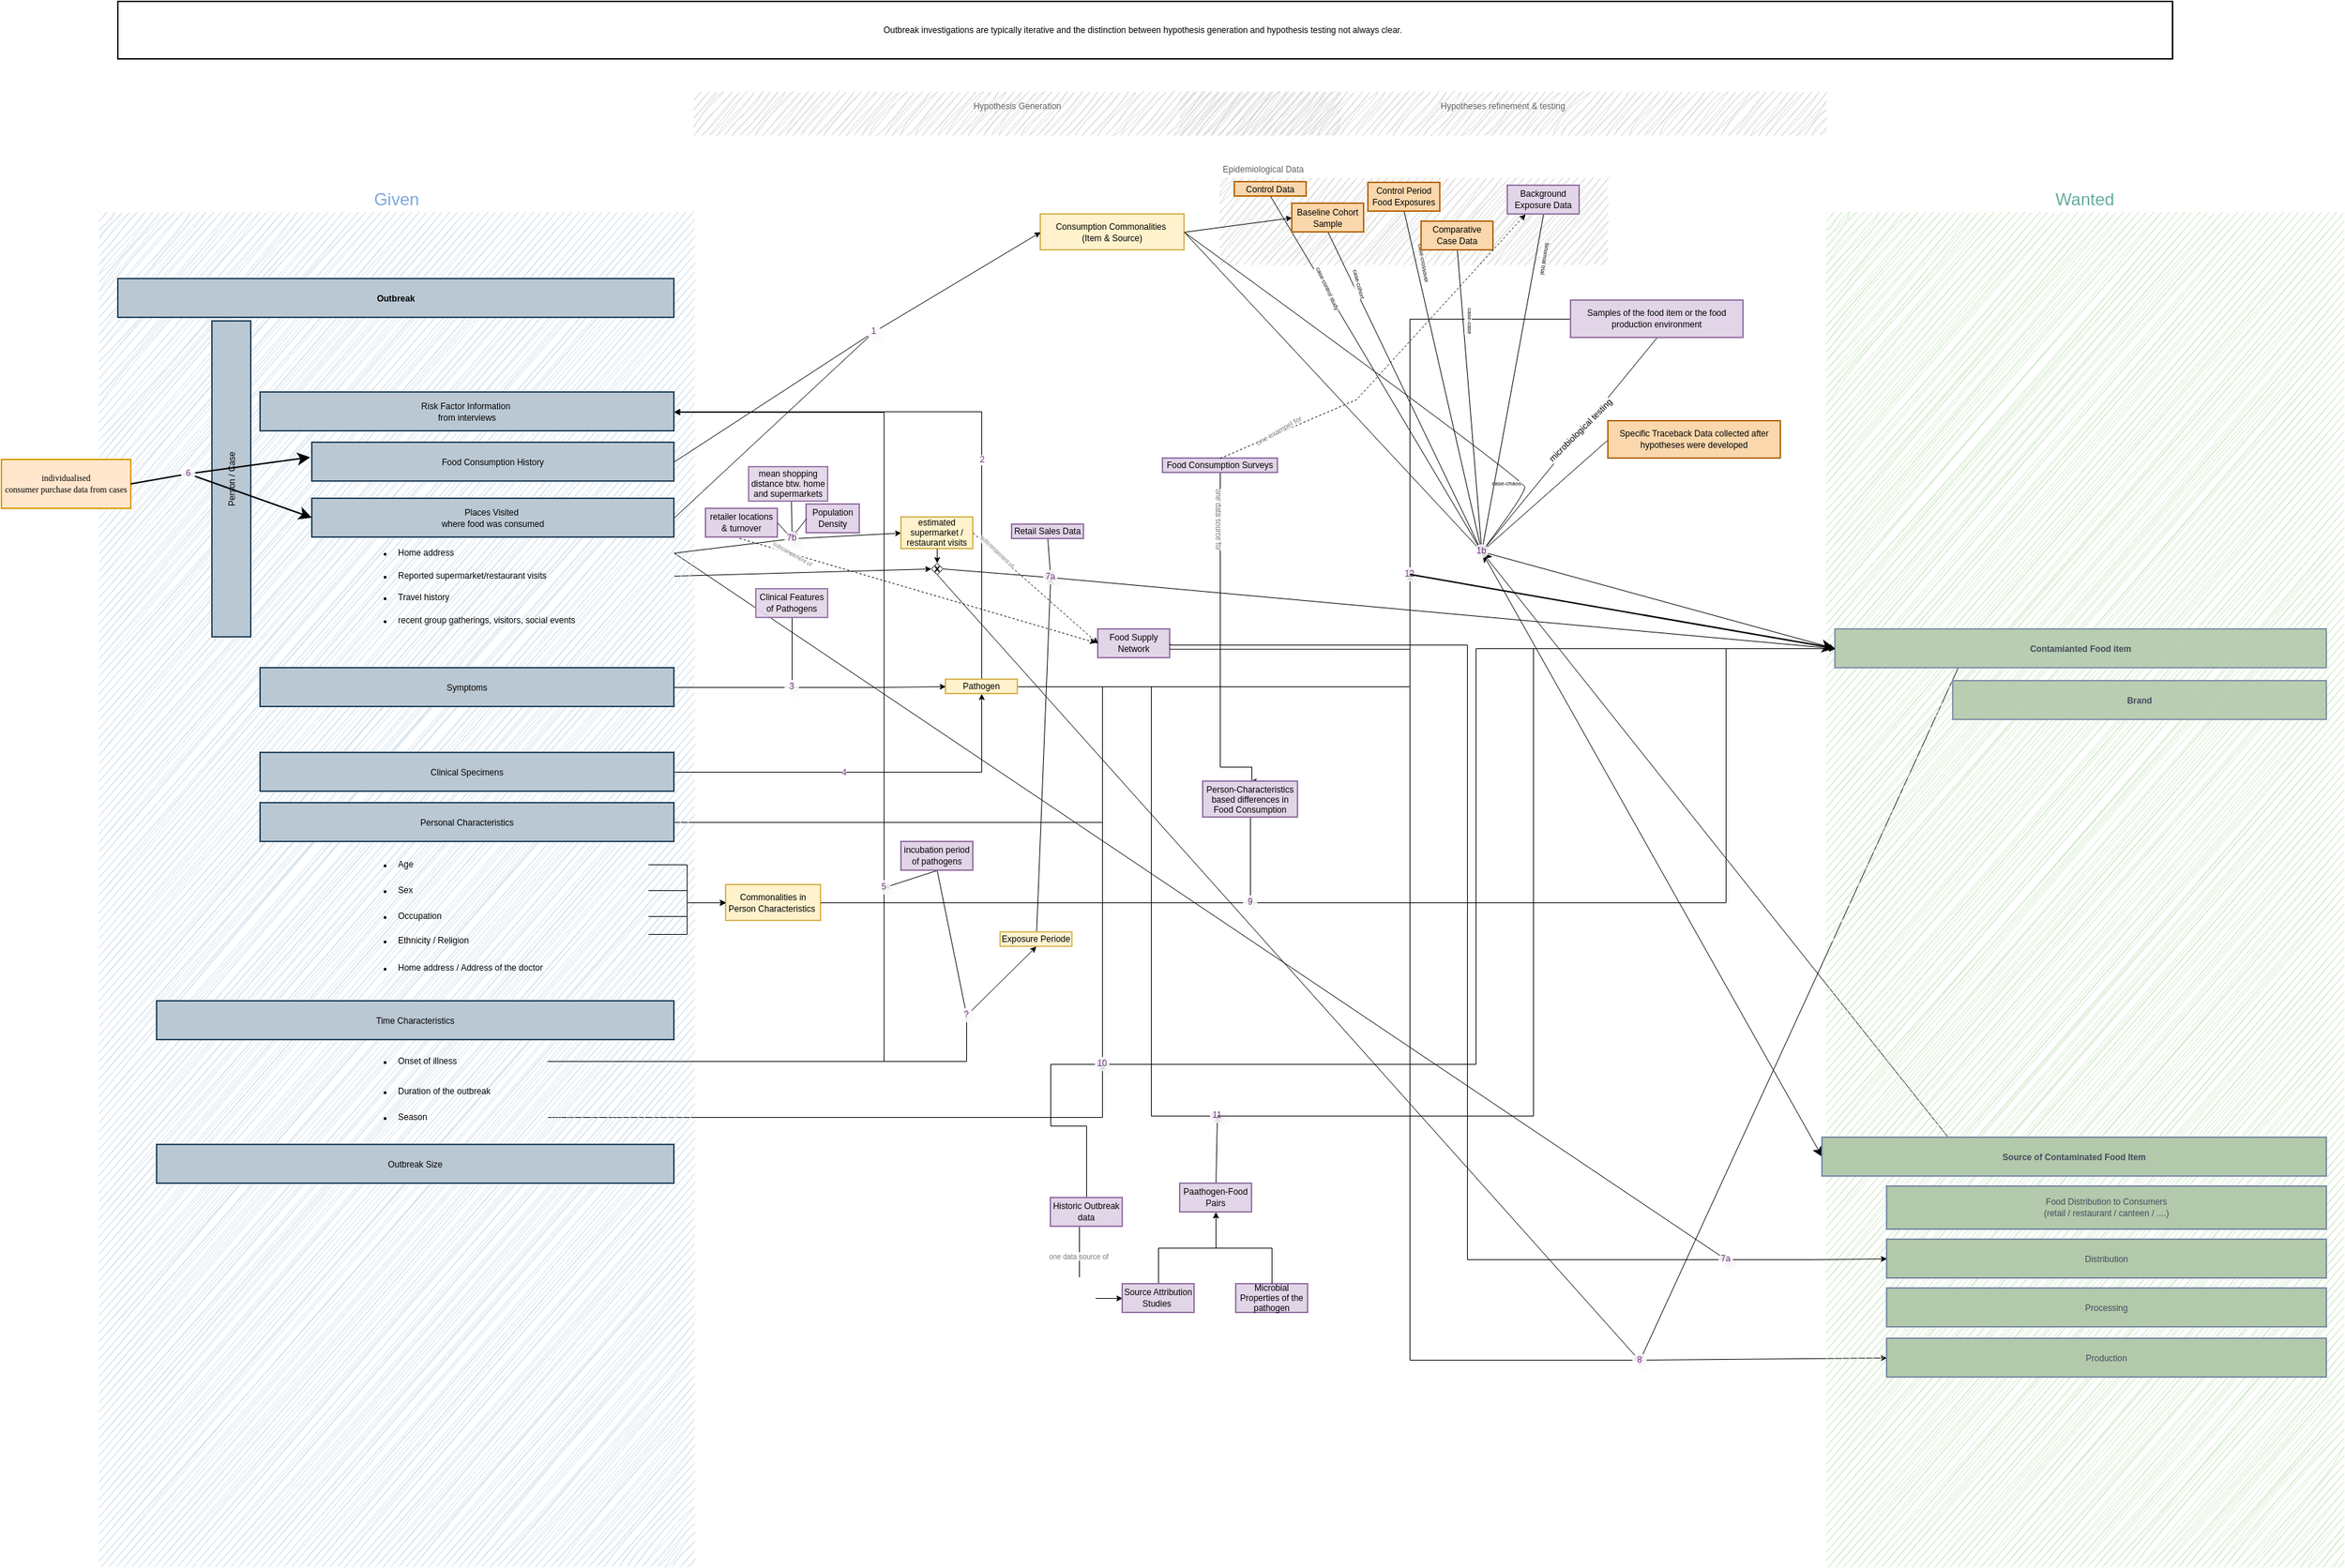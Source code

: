 <mxfile version="24.4.6" type="device" pages="3">
  <diagram name="2024_05_23" id="bRnHtGkMoiRma9ZENz-W">
    <mxGraphModel dx="-55837" dy="219" grid="1" gridSize="10" guides="1" tooltips="1" connect="1" arrows="1" fold="1" page="1" pageScale="1" pageWidth="1654" pageHeight="1169" math="0" shadow="0">
      <root>
        <mxCell id="78lYfsZbrFG4UcwIc-tl-0" />
        <mxCell id="78lYfsZbrFG4UcwIc-tl-1" parent="78lYfsZbrFG4UcwIc-tl-0" />
        <mxCell id="78lYfsZbrFG4UcwIc-tl-2" style="edgeStyle=orthogonalEdgeStyle;rounded=0;orthogonalLoop=1;jettySize=auto;html=1;strokeColor=default;strokeWidth=0.5;align=center;verticalAlign=middle;fontFamily=Helvetica;fontSize=6;fontColor=default;labelBackgroundColor=default;endArrow=classic;endSize=3;entryX=0.092;entryY=0.525;entryDx=0;entryDy=0;entryPerimeter=0;exitX=1;exitY=0.5;exitDx=0;exitDy=0;" parent="78lYfsZbrFG4UcwIc-tl-1" source="78lYfsZbrFG4UcwIc-tl-61" target="78lYfsZbrFG4UcwIc-tl-164" edge="1">
          <mxGeometry relative="1" as="geometry">
            <mxPoint x="56960" y="543" as="sourcePoint" />
            <mxPoint x="57026" y="810" as="targetPoint" />
          </mxGeometry>
        </mxCell>
        <mxCell id="78lYfsZbrFG4UcwIc-tl-3" style="edgeStyle=orthogonalEdgeStyle;rounded=0;orthogonalLoop=1;jettySize=auto;html=1;strokeColor=default;strokeWidth=0.5;align=center;verticalAlign=middle;fontFamily=Helvetica;fontSize=6;fontColor=default;labelBackgroundColor=default;endArrow=classic;endSize=3;entryX=0.5;entryY=0;entryDx=0;entryDy=0;" parent="78lYfsZbrFG4UcwIc-tl-1" source="78lYfsZbrFG4UcwIc-tl-95" target="78lYfsZbrFG4UcwIc-tl-164" edge="1">
          <mxGeometry relative="1" as="geometry">
            <mxPoint x="56960" y="553" as="sourcePoint" />
            <mxPoint x="57240" y="469" as="targetPoint" />
          </mxGeometry>
        </mxCell>
        <mxCell id="78lYfsZbrFG4UcwIc-tl-4" style="rounded=0;orthogonalLoop=1;jettySize=auto;html=1;strokeColor=default;strokeWidth=0.5;align=center;verticalAlign=middle;fontFamily=Helvetica;fontSize=6;fontColor=default;labelBackgroundColor=default;endArrow=classic;endSize=3;entryX=0.5;entryY=0;entryDx=0;entryDy=0;exitX=0.5;exitY=0;exitDx=0;exitDy=0;" parent="78lYfsZbrFG4UcwIc-tl-1" source="78lYfsZbrFG4UcwIc-tl-157" target="78lYfsZbrFG4UcwIc-tl-162" edge="1">
          <mxGeometry relative="1" as="geometry">
            <mxPoint x="56985.5" y="616.5" as="sourcePoint" />
            <mxPoint x="57124.5" y="915.5" as="targetPoint" />
          </mxGeometry>
        </mxCell>
        <mxCell id="78lYfsZbrFG4UcwIc-tl-5" style="edgeStyle=orthogonalEdgeStyle;rounded=0;orthogonalLoop=1;jettySize=auto;html=1;strokeColor=default;strokeWidth=0.5;align=center;verticalAlign=middle;fontFamily=Helvetica;fontSize=6;fontColor=default;labelBackgroundColor=default;endArrow=classic;endSize=3;entryX=0.5;entryY=0;entryDx=0;entryDy=0;" parent="78lYfsZbrFG4UcwIc-tl-1" source="78lYfsZbrFG4UcwIc-tl-61" target="78lYfsZbrFG4UcwIc-tl-162" edge="1">
          <mxGeometry relative="1" as="geometry">
            <mxPoint x="56960" y="533" as="sourcePoint" />
            <mxPoint x="57026" y="810" as="targetPoint" />
            <Array as="points">
              <mxPoint x="57050" y="537" />
              <mxPoint x="57050" y="836" />
            </Array>
          </mxGeometry>
        </mxCell>
        <mxCell id="78lYfsZbrFG4UcwIc-tl-6" style="edgeStyle=orthogonalEdgeStyle;rounded=0;orthogonalLoop=1;jettySize=auto;html=1;strokeColor=default;strokeWidth=0.5;align=center;verticalAlign=middle;fontFamily=Helvetica;fontSize=6;fontColor=default;labelBackgroundColor=default;endArrow=classic;endSize=3;entryX=0.31;entryY=0.56;entryDx=0;entryDy=0;entryPerimeter=0;" parent="78lYfsZbrFG4UcwIc-tl-1" source="78lYfsZbrFG4UcwIc-tl-61" target="78lYfsZbrFG4UcwIc-tl-155" edge="1">
          <mxGeometry relative="1" as="geometry">
            <mxPoint x="56640" y="847" as="sourcePoint" />
            <mxPoint x="56990" y="810" as="targetPoint" />
          </mxGeometry>
        </mxCell>
        <mxCell id="78lYfsZbrFG4UcwIc-tl-7" style="edgeStyle=orthogonalEdgeStyle;rounded=0;orthogonalLoop=1;jettySize=auto;html=1;strokeColor=default;strokeWidth=0.5;align=center;verticalAlign=middle;fontFamily=Helvetica;fontSize=6;fontColor=default;labelBackgroundColor=default;endArrow=classic;endSize=3;entryX=0.5;entryY=0;entryDx=0;entryDy=0;" parent="78lYfsZbrFG4UcwIc-tl-1" source="78lYfsZbrFG4UcwIc-tl-70" target="78lYfsZbrFG4UcwIc-tl-155" edge="1">
          <mxGeometry relative="1" as="geometry">
            <mxPoint x="56917" y="883" as="sourcePoint" />
            <mxPoint x="56980" y="803" as="targetPoint" />
          </mxGeometry>
        </mxCell>
        <mxCell id="78lYfsZbrFG4UcwIc-tl-8" style="edgeStyle=orthogonalEdgeStyle;rounded=0;orthogonalLoop=1;jettySize=auto;html=1;strokeColor=default;strokeWidth=0.5;align=center;verticalAlign=middle;fontFamily=Helvetica;fontSize=6;fontColor=default;labelBackgroundColor=default;endArrow=classic;endSize=3;exitX=0.5;exitY=0;exitDx=0;exitDy=0;entryX=0.303;entryY=0.698;entryDx=0;entryDy=0;entryPerimeter=0;" parent="78lYfsZbrFG4UcwIc-tl-1" source="78lYfsZbrFG4UcwIc-tl-153" target="78lYfsZbrFG4UcwIc-tl-155" edge="1">
          <mxGeometry relative="1" as="geometry">
            <mxPoint x="56710" y="720" as="sourcePoint" />
            <mxPoint x="56980" y="803" as="targetPoint" />
            <Array as="points">
              <mxPoint x="57005" y="843" />
              <mxPoint x="56980" y="843" />
              <mxPoint x="56980" y="800" />
            </Array>
          </mxGeometry>
        </mxCell>
        <mxCell id="78lYfsZbrFG4UcwIc-tl-9" style="edgeStyle=orthogonalEdgeStyle;rounded=0;orthogonalLoop=1;jettySize=auto;html=1;strokeColor=default;strokeWidth=0.5;align=center;verticalAlign=middle;fontFamily=Helvetica;fontSize=6;fontColor=default;labelBackgroundColor=default;endArrow=classic;endSize=3;exitX=1;exitY=0.5;exitDx=0;exitDy=0;entryX=0.483;entryY=0.333;entryDx=0;entryDy=0;entryPerimeter=0;" parent="78lYfsZbrFG4UcwIc-tl-1" source="78lYfsZbrFG4UcwIc-tl-72" target="78lYfsZbrFG4UcwIc-tl-155" edge="1">
          <mxGeometry relative="1" as="geometry">
            <mxPoint x="56728" y="847" as="sourcePoint" />
            <mxPoint x="56980" y="793" as="targetPoint" />
          </mxGeometry>
        </mxCell>
        <mxCell id="78lYfsZbrFG4UcwIc-tl-10" style="edgeStyle=orthogonalEdgeStyle;rounded=0;orthogonalLoop=1;jettySize=auto;html=1;entryX=0.398;entryY=0.118;entryDx=0;entryDy=0;fontSize=6;strokeWidth=0.5;endSize=3;exitX=0.5;exitY=1;exitDx=0;exitDy=0;entryPerimeter=0;" parent="78lYfsZbrFG4UcwIc-tl-1" source="78lYfsZbrFG4UcwIc-tl-149" target="78lYfsZbrFG4UcwIc-tl-151" edge="1">
          <mxGeometry relative="1" as="geometry">
            <mxPoint x="56810" y="548" as="sourcePoint" />
            <mxPoint x="56917" y="547" as="targetPoint" />
          </mxGeometry>
        </mxCell>
        <mxCell id="78lYfsZbrFG4UcwIc-tl-11" value="" style="endArrow=classic;html=1;rounded=0;strokeWidth=0.5;fontSize=6;exitX=0.25;exitY=0;exitDx=0;exitDy=0;" parent="78lYfsZbrFG4UcwIc-tl-1" source="78lYfsZbrFG4UcwIc-tl-38" edge="1">
          <mxGeometry width="50" height="50" relative="1" as="geometry">
            <mxPoint x="57290" y="453" as="sourcePoint" />
            <mxPoint x="57280" y="443" as="targetPoint" />
          </mxGeometry>
        </mxCell>
        <mxCell id="78lYfsZbrFG4UcwIc-tl-12" value="" style="endArrow=classic;html=1;rounded=0;strokeColor=default;strokeWidth=0.5;align=center;verticalAlign=middle;fontFamily=Helvetica;fontSize=6;fontColor=default;labelBackgroundColor=default;endSize=3;entryX=0.5;entryY=0.175;entryDx=0;entryDy=0;exitX=0.25;exitY=1;exitDx=0;exitDy=0;entryPerimeter=0;" parent="78lYfsZbrFG4UcwIc-tl-1" source="78lYfsZbrFG4UcwIc-tl-37" target="78lYfsZbrFG4UcwIc-tl-142" edge="1">
          <mxGeometry width="50" height="50" relative="1" as="geometry">
            <mxPoint x="57520" y="914.5" as="sourcePoint" />
            <mxPoint x="57758" y="793.5" as="targetPoint" />
          </mxGeometry>
        </mxCell>
        <mxCell id="78lYfsZbrFG4UcwIc-tl-13" value="" style="endArrow=classic;html=1;rounded=0;strokeColor=default;strokeWidth=0.5;align=center;verticalAlign=middle;fontFamily=Helvetica;fontSize=6;fontColor=default;labelBackgroundColor=default;endSize=3;entryX=0;entryY=0.5;entryDx=0;entryDy=0;" parent="78lYfsZbrFG4UcwIc-tl-1" target="78lYfsZbrFG4UcwIc-tl-42" edge="1">
          <mxGeometry width="50" height="50" relative="1" as="geometry">
            <mxPoint x="57390" y="1006" as="sourcePoint" />
            <mxPoint x="57558" y="1036.5" as="targetPoint" />
          </mxGeometry>
        </mxCell>
        <mxCell id="78lYfsZbrFG4UcwIc-tl-14" value="" style="endArrow=classic;html=1;rounded=0;strokeColor=default;strokeWidth=0.5;align=center;verticalAlign=middle;fontFamily=Helvetica;fontSize=6;fontColor=default;labelBackgroundColor=default;endSize=3;exitX=0.538;exitY=0.985;exitDx=0;exitDy=0;exitPerimeter=0;entryX=0.638;entryY=0.452;entryDx=0;entryDy=0;entryPerimeter=0;" parent="78lYfsZbrFG4UcwIc-tl-1" source="78lYfsZbrFG4UcwIc-tl-139" target="78lYfsZbrFG4UcwIc-tl-138" edge="1">
          <mxGeometry width="50" height="50" relative="1" as="geometry">
            <mxPoint x="56810" y="408" as="sourcePoint" />
            <mxPoint x="56810" y="443" as="targetPoint" />
          </mxGeometry>
        </mxCell>
        <mxCell id="78lYfsZbrFG4UcwIc-tl-15" value="" style="endArrow=classic;html=1;rounded=0;strokeColor=default;strokeWidth=0.5;align=center;verticalAlign=middle;fontFamily=Helvetica;fontSize=6;fontColor=default;labelBackgroundColor=default;endSize=3;exitX=1;exitY=0.5;exitDx=0;exitDy=0;entryX=0.5;entryY=0;entryDx=0;entryDy=0;" parent="78lYfsZbrFG4UcwIc-tl-1" source="78lYfsZbrFG4UcwIc-tl-115" target="78lYfsZbrFG4UcwIc-tl-126" edge="1">
          <mxGeometry width="50" height="50" relative="1" as="geometry">
            <mxPoint x="56750" y="724.5" as="sourcePoint" />
            <mxPoint x="57490" y="1083" as="targetPoint" />
          </mxGeometry>
        </mxCell>
        <mxCell id="78lYfsZbrFG4UcwIc-tl-16" value="" style="endArrow=classic;html=1;rounded=0;strokeColor=default;strokeWidth=0.5;align=center;verticalAlign=middle;fontFamily=Helvetica;fontSize=6;fontColor=default;labelBackgroundColor=default;endSize=3;entryX=0.5;entryY=0;entryDx=0;entryDy=0;exitX=1;exitY=0.5;exitDx=0;exitDy=0;exitPerimeter=0;" parent="78lYfsZbrFG4UcwIc-tl-1" source="78lYfsZbrFG4UcwIc-tl-127" target="78lYfsZbrFG4UcwIc-tl-116" edge="1">
          <mxGeometry width="50" height="50" relative="1" as="geometry">
            <mxPoint x="56728" y="462" as="sourcePoint" />
            <mxPoint x="56909" y="449" as="targetPoint" />
          </mxGeometry>
        </mxCell>
        <mxCell id="78lYfsZbrFG4UcwIc-tl-17" value="" style="endArrow=classic;html=1;rounded=0;strokeColor=default;strokeWidth=0.5;align=center;verticalAlign=middle;fontFamily=Helvetica;fontSize=6;fontColor=default;labelBackgroundColor=default;endSize=3;entryX=0.5;entryY=0;entryDx=0;entryDy=0;" parent="78lYfsZbrFG4UcwIc-tl-1" source="78lYfsZbrFG4UcwIc-tl-119" target="78lYfsZbrFG4UcwIc-tl-116" edge="1">
          <mxGeometry width="50" height="50" relative="1" as="geometry">
            <mxPoint x="57070" y="854.5" as="sourcePoint" />
            <mxPoint x="57308" y="733.5" as="targetPoint" />
          </mxGeometry>
        </mxCell>
        <mxCell id="78lYfsZbrFG4UcwIc-tl-18" value="" style="endArrow=classic;html=1;rounded=0;strokeColor=default;strokeWidth=0.5;align=center;verticalAlign=middle;fontFamily=Helvetica;fontSize=6;fontColor=default;labelBackgroundColor=default;endSize=3;entryX=0;entryY=0.5;entryDx=0;entryDy=0;entryPerimeter=0;exitX=1;exitY=0.5;exitDx=0;exitDy=0;" parent="78lYfsZbrFG4UcwIc-tl-1" source="78lYfsZbrFG4UcwIc-tl-114" target="78lYfsZbrFG4UcwIc-tl-127" edge="1">
          <mxGeometry width="50" height="50" relative="1" as="geometry">
            <mxPoint x="56823" y="448" as="sourcePoint" />
            <mxPoint x="56990" y="471" as="targetPoint" />
          </mxGeometry>
        </mxCell>
        <mxCell id="78lYfsZbrFG4UcwIc-tl-19" value="" style="endArrow=classic;html=1;rounded=0;strokeColor=default;strokeWidth=0.5;align=center;verticalAlign=middle;fontFamily=Helvetica;fontSize=6;fontColor=default;labelBackgroundColor=default;endSize=3;exitX=0.5;exitY=1;exitDx=0;exitDy=0;entryX=0.5;entryY=0;entryDx=0;entryDy=0;" parent="78lYfsZbrFG4UcwIc-tl-1" source="78lYfsZbrFG4UcwIc-tl-113" target="78lYfsZbrFG4UcwIc-tl-116" edge="1">
          <mxGeometry width="50" height="50" relative="1" as="geometry">
            <mxPoint x="57249" y="681.5" as="sourcePoint" />
            <mxPoint x="57140" y="581.5" as="targetPoint" />
          </mxGeometry>
        </mxCell>
        <mxCell id="78lYfsZbrFG4UcwIc-tl-20" value="&lt;font color=&quot;#67ab9f&quot; style=&quot;font-size: 12px;&quot;&gt;Wanted&lt;/font&gt;" style="rounded=0;whiteSpace=wrap;html=1;sketch=1;curveFitting=1;jiggle=2;fillColor=#CDE8C5;strokeColor=none;horizontal=1;verticalAlign=bottom;movable=1;resizable=1;rotatable=1;deletable=1;editable=1;locked=0;connectable=1;labelBackgroundColor=none;fontColor=#46495D;fontSize=6;labelPosition=center;verticalLabelPosition=top;align=center;" parent="78lYfsZbrFG4UcwIc-tl-1" vertex="1">
          <mxGeometry x="57520" y="207" width="360" height="943" as="geometry" />
        </mxCell>
        <mxCell id="78lYfsZbrFG4UcwIc-tl-21" value="" style="endArrow=classic;html=1;rounded=0;strokeColor=default;strokeWidth=0.5;align=center;verticalAlign=middle;fontFamily=Helvetica;fontSize=6;fontColor=default;labelBackgroundColor=default;endSize=3;entryX=0;entryY=0.5;entryDx=0;entryDy=0;" parent="78lYfsZbrFG4UcwIc-tl-1" source="78lYfsZbrFG4UcwIc-tl-116" target="78lYfsZbrFG4UcwIc-tl-37" edge="1">
          <mxGeometry width="50" height="50" relative="1" as="geometry">
            <mxPoint x="57290" y="453" as="sourcePoint" />
            <mxPoint x="57540" y="513" as="targetPoint" />
          </mxGeometry>
        </mxCell>
        <mxCell id="78lYfsZbrFG4UcwIc-tl-22" value="" style="endArrow=classic;html=1;rounded=0;exitDx=0;exitDy=0;strokeColor=default;strokeWidth=0.5;align=center;verticalAlign=middle;fontFamily=Helvetica;fontSize=6;fontColor=default;labelBackgroundColor=default;endSize=3;exitX=0;exitY=0.5;" parent="78lYfsZbrFG4UcwIc-tl-1" source="78lYfsZbrFG4UcwIc-tl-111" target="78lYfsZbrFG4UcwIc-tl-103" edge="1">
          <mxGeometry width="50" height="50" relative="1" as="geometry">
            <mxPoint x="57424" y="368" as="sourcePoint" />
            <mxPoint x="57290" y="453" as="targetPoint" />
          </mxGeometry>
        </mxCell>
        <mxCell id="78lYfsZbrFG4UcwIc-tl-23" value="&lt;font color=&quot;#636363&quot; style=&quot;font-size: 6px;&quot;&gt;Epidemiological Data&lt;/font&gt;" style="rounded=0;whiteSpace=wrap;html=1;sketch=1;curveFitting=1;jiggle=2;fillColor=#D6D6D6;strokeColor=none;horizontal=1;verticalAlign=bottom;movable=1;resizable=1;rotatable=1;deletable=1;editable=1;locked=0;connectable=1;labelBackgroundColor=none;fontColor=#46495D;fillStyle=hachure;align=left;labelPosition=center;verticalLabelPosition=top;labelBorderColor=none;fontSize=6;" parent="78lYfsZbrFG4UcwIc-tl-1" vertex="1">
          <mxGeometry x="57098" y="183" width="270" height="60" as="geometry" />
        </mxCell>
        <mxCell id="78lYfsZbrFG4UcwIc-tl-24" value="" style="endArrow=classic;html=1;rounded=0;entryX=0.976;entryY=0.663;entryDx=0;entryDy=0;exitDx=0;exitDy=0;strokeColor=default;strokeWidth=0.5;align=center;verticalAlign=middle;fontFamily=Helvetica;fontSize=6;fontColor=default;labelBackgroundColor=default;endSize=3;exitX=0.5;exitY=1;entryPerimeter=0;" parent="78lYfsZbrFG4UcwIc-tl-1" source="78lYfsZbrFG4UcwIc-tl-95" target="78lYfsZbrFG4UcwIc-tl-103" edge="1">
          <mxGeometry width="50" height="50" relative="1" as="geometry">
            <mxPoint x="57290" y="453" as="sourcePoint" />
            <mxPoint x="57448" y="521" as="targetPoint" />
          </mxGeometry>
        </mxCell>
        <UserObject label="&lt;font style=&quot;font-size: 6px;&quot;&gt;microbiological testing&lt;/font&gt;" link="obsidian://open?vault=Sandi&#39;s%20Vault&amp;file=Microbiological%20Testing" id="78lYfsZbrFG4UcwIc-tl-25">
          <mxCell style="edgeLabel;html=1;align=center;verticalAlign=middle;resizable=0;points=[];fontSize=6;rotation=-45;" parent="78lYfsZbrFG4UcwIc-tl-24" vertex="1" connectable="0">
            <mxGeometry x="-0.12" relative="1" as="geometry">
              <mxPoint as="offset" />
            </mxGeometry>
          </mxCell>
        </UserObject>
        <mxCell id="78lYfsZbrFG4UcwIc-tl-26" value="" style="endArrow=classic;html=1;rounded=0;exitX=0.5;exitY=1;exitDx=0;exitDy=0;entryX=0.737;entryY=0.35;entryDx=0;entryDy=0;entryPerimeter=0;shadow=0;strokeColor=default;strokeWidth=0.5;align=center;verticalAlign=middle;fontFamily=Helvetica;fontSize=6;fontColor=default;labelBackgroundColor=default;elbow=vertical;endSize=3;flowAnimation=0;" parent="78lYfsZbrFG4UcwIc-tl-1" source="78lYfsZbrFG4UcwIc-tl-110" target="78lYfsZbrFG4UcwIc-tl-103" edge="1">
          <mxGeometry width="50" height="50" relative="1" as="geometry">
            <mxPoint x="57000" y="363" as="sourcePoint" />
            <mxPoint x="57050" y="313" as="targetPoint" />
          </mxGeometry>
        </mxCell>
        <mxCell id="78lYfsZbrFG4UcwIc-tl-27" value="case-control study" style="edgeLabel;html=1;align=center;verticalAlign=middle;resizable=0;points=[];rotation=65;fontSize=4;" parent="78lYfsZbrFG4UcwIc-tl-26" vertex="1" connectable="0">
          <mxGeometry x="-0.298" y="1" relative="1" as="geometry">
            <mxPoint x="-13" y="-22" as="offset" />
          </mxGeometry>
        </mxCell>
        <mxCell id="78lYfsZbrFG4UcwIc-tl-28" value="" style="endArrow=classic;html=1;rounded=0;entryX=0.5;entryY=0;entryDx=0;entryDy=0;exitX=0.5;exitY=1;exitDx=0;exitDy=0;strokeWidth=0.5;endSize=3;fontSize=6;" parent="78lYfsZbrFG4UcwIc-tl-1" source="78lYfsZbrFG4UcwIc-tl-106" target="78lYfsZbrFG4UcwIc-tl-103" edge="1">
          <mxGeometry width="50" height="50" relative="1" as="geometry">
            <mxPoint x="57200" y="246" as="sourcePoint" />
            <mxPoint x="57290" y="453" as="targetPoint" />
          </mxGeometry>
        </mxCell>
        <UserObject label="case-cohort" link="obsidian://open?vault=Sandi&#39;s%20Vault&amp;file=Case-Cohort%20Studies" id="78lYfsZbrFG4UcwIc-tl-29">
          <mxCell style="edgeLabel;align=center;verticalAlign=middle;resizable=0;points=[];rotation=75;spacingLeft=0;spacingRight=0;spacing=5;fontSize=4;html=1;spacingTop=0;labelBackgroundColor=#FFFFFF;labelBorderColor=none;" parent="78lYfsZbrFG4UcwIc-tl-28" vertex="1" connectable="0">
            <mxGeometry x="-0.433" y="-2" relative="1" as="geometry">
              <mxPoint x="-7" y="-28" as="offset" />
            </mxGeometry>
          </mxCell>
        </UserObject>
        <mxCell id="78lYfsZbrFG4UcwIc-tl-30" value="" style="endArrow=classic;html=1;rounded=0;entryX=0;entryY=0.5;entryDx=0;entryDy=0;exitX=1;exitY=0.5;exitDx=0;exitDy=0;strokeWidth=0.5;endSize=3;fontSize=6;" parent="78lYfsZbrFG4UcwIc-tl-1" source="78lYfsZbrFG4UcwIc-tl-53" target="78lYfsZbrFG4UcwIc-tl-106" edge="1">
          <mxGeometry width="50" height="50" relative="1" as="geometry">
            <mxPoint x="57128" y="529" as="sourcePoint" />
            <mxPoint x="57268" y="453" as="targetPoint" />
          </mxGeometry>
        </mxCell>
        <mxCell id="78lYfsZbrFG4UcwIc-tl-31" value="" style="endArrow=classic;html=1;rounded=0;curved=1;exitX=1;exitY=0.5;exitDx=0;exitDy=0;strokeWidth=0.5;endSize=3;entryX=0.5;entryY=0;entryDx=0;entryDy=0;fontSize=6;" parent="78lYfsZbrFG4UcwIc-tl-1" source="78lYfsZbrFG4UcwIc-tl-53" target="78lYfsZbrFG4UcwIc-tl-103" edge="1">
          <mxGeometry width="50" height="50" relative="1" as="geometry">
            <mxPoint x="57105" y="228.0" as="sourcePoint" />
            <mxPoint x="57280" y="433" as="targetPoint" />
            <Array as="points">
              <mxPoint x="57310" y="393" />
              <mxPoint x="57310" y="403" />
            </Array>
          </mxGeometry>
        </mxCell>
        <UserObject label="case-chaos" link="obsidian://open?vault=Sandi&#39;s%20Vault&amp;file=Case-Chaos%20Studies" id="78lYfsZbrFG4UcwIc-tl-32">
          <mxCell style="edgeLabel;html=1;align=center;verticalAlign=middle;resizable=0;points=[];fontSize=4;" parent="78lYfsZbrFG4UcwIc-tl-31" vertex="1" connectable="0">
            <mxGeometry x="-0.018" y="1" relative="1" as="geometry">
              <mxPoint x="83" y="74" as="offset" />
            </mxGeometry>
          </mxCell>
        </UserObject>
        <mxCell id="78lYfsZbrFG4UcwIc-tl-33" value="" style="endArrow=classic;html=1;rounded=0;entryX=0;entryY=0.5;entryDx=0;entryDy=0;strokeWidth=0.5;fontSize=6;" parent="78lYfsZbrFG4UcwIc-tl-1" source="78lYfsZbrFG4UcwIc-tl-103" target="78lYfsZbrFG4UcwIc-tl-38" edge="1">
          <mxGeometry width="50" height="50" relative="1" as="geometry">
            <mxPoint x="57280" y="453" as="sourcePoint" />
            <mxPoint x="56980" y="583" as="targetPoint" />
          </mxGeometry>
        </mxCell>
        <mxCell id="78lYfsZbrFG4UcwIc-tl-34" value="&lt;font color=&quot;#7ea6e0&quot;&gt;Given&lt;/font&gt;" style="rounded=0;whiteSpace=wrap;html=1;sketch=1;curveFitting=1;jiggle=2;fillColor=#CFDEEB;strokeColor=none;horizontal=1;verticalAlign=bottom;movable=1;resizable=1;rotatable=1;deletable=1;editable=1;locked=0;connectable=1;labelBackgroundColor=none;labelPosition=center;verticalLabelPosition=top;align=center;" parent="78lYfsZbrFG4UcwIc-tl-1" vertex="1">
          <mxGeometry x="56318" y="207" width="414" height="943" as="geometry" />
        </mxCell>
        <mxCell id="78lYfsZbrFG4UcwIc-tl-35" value="" style="endArrow=none;html=1;rounded=0;exitX=1;exitY=0.5;exitDx=0;exitDy=0;entryX=0.45;entryY=0.9;entryDx=0;entryDy=0;entryPerimeter=0;edgeStyle=orthogonalEdgeStyle;fontSize=6;strokeWidth=0.5;" parent="78lYfsZbrFG4UcwIc-tl-1" source="78lYfsZbrFG4UcwIc-tl-78" target="78lYfsZbrFG4UcwIc-tl-81" edge="1">
          <mxGeometry width="50" height="50" relative="1" as="geometry">
            <mxPoint x="56770" y="733" as="sourcePoint" />
            <mxPoint x="56740" y="553" as="targetPoint" />
          </mxGeometry>
        </mxCell>
        <mxCell id="78lYfsZbrFG4UcwIc-tl-36" value="" style="endArrow=classic;html=1;rounded=0;entryX=1.094;entryY=0.56;entryDx=0;entryDy=0;entryPerimeter=0;exitX=0.5;exitY=1;exitDx=0;exitDy=0;fontSize=6;strokeWidth=0.5;endSize=3;" parent="78lYfsZbrFG4UcwIc-tl-1" source="78lYfsZbrFG4UcwIc-tl-80" target="78lYfsZbrFG4UcwIc-tl-81" edge="1">
          <mxGeometry width="50" height="50" relative="1" as="geometry">
            <mxPoint x="56911" y="662" as="sourcePoint" />
            <mxPoint x="56620" y="513" as="targetPoint" />
          </mxGeometry>
        </mxCell>
        <object label="&lt;font style=&quot;font-size: 6px;&quot;&gt;&lt;span style=&quot;font-size: 6px;&quot;&gt;Contamianted Food item&lt;/span&gt;&lt;/font&gt;" food_item="Testijadfoijsfdisjdfio&#xa;sdfsdfsdf" link="obsidian://open?vault=notes&amp;file=Food%20Item" linkTarget="_blank" id="78lYfsZbrFG4UcwIc-tl-37">
          <mxCell style="rounded=0;whiteSpace=wrap;html=1;fillColor=#B2C9AB;strokeColor=#788AA3;glass=0;shadow=0;fontStyle=1;fontSize=6;labelBackgroundColor=none;fontColor=#46495D;opacity=90;" parent="78lYfsZbrFG4UcwIc-tl-1" vertex="1">
            <mxGeometry x="57526" y="497" width="342" height="27" as="geometry" />
          </mxCell>
        </object>
        <mxCell id="78lYfsZbrFG4UcwIc-tl-38" value="&lt;font style=&quot;font-size: 6px;&quot;&gt;&lt;span style=&quot;font-size: 6px;&quot;&gt;Source of Contaminated Food Item&lt;/span&gt;&lt;/font&gt;" style="rounded=0;whiteSpace=wrap;html=1;fillColor=#B2C9AB;strokeColor=#788AA3;glass=0;shadow=0;fontStyle=1;fontSize=6;labelBackgroundColor=none;fontColor=#46495D;" parent="78lYfsZbrFG4UcwIc-tl-1" vertex="1">
          <mxGeometry x="57517" y="851" width="351" height="27" as="geometry" />
        </mxCell>
        <mxCell id="78lYfsZbrFG4UcwIc-tl-39" value="&lt;font style=&quot;font-size: 6px;&quot;&gt;&lt;span style=&quot;font-size: 6px;&quot;&gt;Food Distribution to Consumers&lt;br style=&quot;font-size: 6px;&quot;&gt;(retail / restaurant / canteen / ....)&lt;/span&gt;&lt;/font&gt;" style="rounded=0;whiteSpace=wrap;html=1;fillColor=#B2C9AB;strokeColor=#788AA3;glass=0;shadow=0;fontStyle=0;fontSize=6;labelBackgroundColor=none;fontColor=#46495D;" parent="78lYfsZbrFG4UcwIc-tl-1" vertex="1">
          <mxGeometry x="57562" y="885" width="306" height="30" as="geometry" />
        </mxCell>
        <mxCell id="78lYfsZbrFG4UcwIc-tl-40" value="Distribution" style="rounded=0;whiteSpace=wrap;html=1;fillColor=#B2C9AB;strokeColor=#788AA3;glass=0;shadow=0;fontStyle=0;fontSize=6;labelBackgroundColor=none;fontColor=#46495D;" parent="78lYfsZbrFG4UcwIc-tl-1" vertex="1">
          <mxGeometry x="57562" y="922" width="306" height="27" as="geometry" />
        </mxCell>
        <mxCell id="78lYfsZbrFG4UcwIc-tl-41" value="Processing" style="rounded=0;whiteSpace=wrap;html=1;fillColor=#B2C9AB;strokeColor=#788AA3;glass=0;shadow=0;fontStyle=0;fontSize=6;labelBackgroundColor=none;fontColor=#46495D;" parent="78lYfsZbrFG4UcwIc-tl-1" vertex="1">
          <mxGeometry x="57562" y="956" width="306" height="27" as="geometry" />
        </mxCell>
        <mxCell id="78lYfsZbrFG4UcwIc-tl-42" value="Production" style="rounded=0;whiteSpace=wrap;html=1;fillColor=#B2C9AB;strokeColor=#788AA3;glass=0;shadow=0;fontStyle=0;fontSize=6;labelBackgroundColor=none;fontColor=#46495D;" parent="78lYfsZbrFG4UcwIc-tl-1" vertex="1">
          <mxGeometry x="57562" y="991" width="306" height="27" as="geometry" />
        </mxCell>
        <mxCell id="78lYfsZbrFG4UcwIc-tl-43" value="" style="endArrow=none;html=1;rounded=0;entryDx=0;entryDy=0;exitX=1;exitY=0.5;exitDx=0;exitDy=0;startArrow=none;startFill=0;entryX=0.15;entryY=0.95;entryPerimeter=0;fontSize=6;strokeWidth=0.5;endSize=3;" parent="78lYfsZbrFG4UcwIc-tl-1" source="78lYfsZbrFG4UcwIc-tl-47" target="78lYfsZbrFG4UcwIc-tl-56" edge="1">
          <mxGeometry width="50" height="50" relative="1" as="geometry">
            <mxPoint x="56727" y="390" as="sourcePoint" />
            <mxPoint x="56888" y="299" as="targetPoint" />
          </mxGeometry>
        </mxCell>
        <mxCell id="78lYfsZbrFG4UcwIc-tl-44" value="&lt;font style=&quot;font-size: 6px;&quot;&gt;&lt;b style=&quot;font-size: 6px;&quot;&gt;Outbreak&lt;/b&gt;&lt;/font&gt;" style="rounded=0;whiteSpace=wrap;html=1;fillColor=#bac8d3;strokeColor=#23445d;glass=0;shadow=0;labelBackgroundColor=none;fontSize=6;" parent="78lYfsZbrFG4UcwIc-tl-1" vertex="1">
          <mxGeometry x="56331" y="253" width="387" height="27" as="geometry" />
        </mxCell>
        <mxCell id="78lYfsZbrFG4UcwIc-tl-45" value="&lt;font style=&quot;font-size: 6px;&quot;&gt;Person / Case&lt;/font&gt;" style="rounded=0;whiteSpace=wrap;html=1;fillColor=#bac8d3;strokeColor=#23445d;glass=0;shadow=0;fontSize=6;labelBackgroundColor=none;rotation=-90;" parent="78lYfsZbrFG4UcwIc-tl-1" vertex="1">
          <mxGeometry x="56300" y="379" width="220" height="27" as="geometry" />
        </mxCell>
        <UserObject label="Food Consumption History" link="obsidian://open?vault=Sandi&#39;s%20Vault&amp;file=Food%20Consumption%20History%20informed%20by%20interviews" id="78lYfsZbrFG4UcwIc-tl-46">
          <mxCell style="rounded=0;whiteSpace=wrap;html=1;fillColor=#bac8d3;strokeColor=#23445d;glass=0;shadow=0;fontSize=6;labelBackgroundColor=none;" parent="78lYfsZbrFG4UcwIc-tl-1" vertex="1">
            <mxGeometry x="56466" y="367" width="252" height="27" as="geometry" />
          </mxCell>
        </UserObject>
        <mxCell id="78lYfsZbrFG4UcwIc-tl-47" value="&lt;font style=&quot;font-size: 6px;&quot;&gt;Places Visited&amp;nbsp;&lt;/font&gt;&lt;div&gt;&lt;font style=&quot;font-size: 6px;&quot;&gt;where food was consumed&lt;/font&gt;&lt;/div&gt;" style="rounded=0;whiteSpace=wrap;html=1;fillColor=#bac8d3;strokeColor=#23445d;glass=0;shadow=0;fontSize=6;labelBackgroundColor=none;" parent="78lYfsZbrFG4UcwIc-tl-1" vertex="1">
          <mxGeometry x="56466" y="406" width="252" height="27" as="geometry" />
        </mxCell>
        <mxCell id="78lYfsZbrFG4UcwIc-tl-48" value="&lt;div style=&quot;font-size: 6px;&quot;&gt;&lt;ul style=&quot;font-size: 6px;&quot;&gt;&lt;li style=&quot;font-size: 6px;&quot;&gt;&lt;span style=&quot;background-color: initial; font-size: 6px;&quot;&gt;Travel history&lt;/span&gt;&lt;/li&gt;&lt;/ul&gt;&lt;/div&gt;" style="rounded=0;whiteSpace=wrap;html=1;fillColor=none;strokeColor=none;glass=0;shadow=0;align=left;fontSize=6;labelBackgroundColor=none;" parent="78lYfsZbrFG4UcwIc-tl-1" vertex="1">
          <mxGeometry x="56484" y="466" width="234" height="18" as="geometry" />
        </mxCell>
        <mxCell id="78lYfsZbrFG4UcwIc-tl-49" value="&lt;font style=&quot;font-size: 6px;&quot;&gt;Symptoms&lt;/font&gt;" style="rounded=0;whiteSpace=wrap;html=1;fillColor=#bac8d3;strokeColor=#23445d;glass=0;shadow=0;fontSize=6;labelBackgroundColor=none;" parent="78lYfsZbrFG4UcwIc-tl-1" vertex="1">
          <mxGeometry x="56430" y="524" width="288" height="27" as="geometry" />
        </mxCell>
        <mxCell id="78lYfsZbrFG4UcwIc-tl-50" style="edgeStyle=orthogonalEdgeStyle;rounded=0;orthogonalLoop=1;jettySize=auto;html=1;exitX=1;exitY=0.5;exitDx=0;exitDy=0;fontSize=6;strokeWidth=0.5;endSize=3;" parent="78lYfsZbrFG4UcwIc-tl-1" source="78lYfsZbrFG4UcwIc-tl-52" target="78lYfsZbrFG4UcwIc-tl-61" edge="1">
          <mxGeometry relative="1" as="geometry" />
        </mxCell>
        <UserObject label="4" link="obsidian://open?vault=Sandi&#39;s%20Vault&amp;file=4%20(Clinical%20Specimens%20-%20Pathogen)" id="78lYfsZbrFG4UcwIc-tl-51">
          <mxCell style="edgeLabel;html=1;align=center;verticalAlign=middle;resizable=0;points=[];fontColor=#703281;fontSize=6;" parent="78lYfsZbrFG4UcwIc-tl-50" vertex="1" connectable="0">
            <mxGeometry x="0.251" relative="1" as="geometry">
              <mxPoint x="-50" as="offset" />
            </mxGeometry>
          </mxCell>
        </UserObject>
        <UserObject label="&lt;font style=&quot;font-size: 6px;&quot;&gt;Clinical Specimens&lt;/font&gt;" link="obsidian://open?vault=notes&amp;file=Clinical%20Specimens" id="78lYfsZbrFG4UcwIc-tl-52">
          <mxCell style="rounded=0;whiteSpace=wrap;html=1;fillColor=#bac8d3;strokeColor=#23445d;glass=0;shadow=0;fontSize=6;labelBackgroundColor=none;" parent="78lYfsZbrFG4UcwIc-tl-1" vertex="1">
            <mxGeometry x="56430" y="583" width="288" height="27" as="geometry" />
          </mxCell>
        </UserObject>
        <mxCell id="78lYfsZbrFG4UcwIc-tl-53" value="Consumption Commonalities&amp;nbsp;&lt;div style=&quot;font-size: 6px;&quot;&gt;(Item &amp;amp; Source)&lt;/div&gt;" style="rounded=0;whiteSpace=wrap;html=1;fillColor=#fff2cc;strokeColor=#d6b656;fontSize=6;" parent="78lYfsZbrFG4UcwIc-tl-1" vertex="1">
          <mxGeometry x="56973" y="208" width="100" height="25" as="geometry" />
        </mxCell>
        <mxCell id="78lYfsZbrFG4UcwIc-tl-54" value="" style="endArrow=classic;html=1;rounded=0;exitDx=0;exitDy=0;entryX=0;entryY=0.5;entryDx=0;entryDy=0;fontSize=6;strokeWidth=0.5;endSize=3;" parent="78lYfsZbrFG4UcwIc-tl-1" source="78lYfsZbrFG4UcwIc-tl-56" target="78lYfsZbrFG4UcwIc-tl-53" edge="1">
          <mxGeometry width="50" height="50" relative="1" as="geometry">
            <mxPoint x="56696" y="343" as="sourcePoint" />
            <mxPoint x="56948" y="253" as="targetPoint" />
          </mxGeometry>
        </mxCell>
        <mxCell id="78lYfsZbrFG4UcwIc-tl-55" value="" style="endArrow=none;html=1;rounded=0;entryDx=0;entryDy=0;exitX=1;exitY=0.5;exitDx=0;exitDy=0;startArrow=none;startFill=0;fontSize=6;strokeWidth=0.5;endSize=3;" parent="78lYfsZbrFG4UcwIc-tl-1" source="78lYfsZbrFG4UcwIc-tl-46" target="78lYfsZbrFG4UcwIc-tl-56" edge="1">
          <mxGeometry width="50" height="50" relative="1" as="geometry">
            <mxPoint x="56718" y="348" as="sourcePoint" />
            <mxPoint x="56997" y="245.5" as="targetPoint" />
          </mxGeometry>
        </mxCell>
        <UserObject label="1" link="obsidian://open?vault=notes&amp;file=1%20(Risk%20Factors%20-%20Consumption%20Commonalities)" linkTarget="_blank" id="78lYfsZbrFG4UcwIc-tl-56">
          <mxCell style="shape=waypoint;fillStyle=solid;size=6;pointerEvents=1;resizable=0;rotatable=0;perimeter=centerPerimeter;snapToPoint=1;perimeterSpacing=0;strokeWidth=3;shadow=0;opacity=90;labelBackgroundColor=none;labelBorderColor=none;textShadow=1;spacingTop=0;spacing=0;horizontal=1;verticalAlign=middle;rotation=0;spacingBottom=1;fontSize=6;fillColor=none;fontColor=#703281;strokeColor=#FFFFFF;" parent="78lYfsZbrFG4UcwIc-tl-1" vertex="1">
            <mxGeometry x="56847" y="280" width="20" height="20" as="geometry" />
          </mxCell>
        </UserObject>
        <mxCell id="78lYfsZbrFG4UcwIc-tl-57" value="Risk Factor Information&amp;nbsp;&lt;div&gt;from interviews&lt;/div&gt;" style="rounded=0;whiteSpace=wrap;html=1;fillColor=#bac8d3;strokeColor=#23445d;glass=0;shadow=0;fontSize=6;labelBackgroundColor=none;" parent="78lYfsZbrFG4UcwIc-tl-1" vertex="1">
          <mxGeometry x="56430" y="332" width="288" height="27" as="geometry" />
        </mxCell>
        <mxCell id="78lYfsZbrFG4UcwIc-tl-58" value="&lt;div style=&quot;font-size: 6px;&quot;&gt;&lt;ul style=&quot;font-size: 6px;&quot;&gt;&lt;li style=&quot;font-size: 6px;&quot;&gt;&lt;span style=&quot;background-color: initial; font-size: 6px;&quot;&gt;recent group gatherings, visitors, social events&lt;/span&gt;&lt;/li&gt;&lt;/ul&gt;&lt;/div&gt;" style="rounded=0;whiteSpace=wrap;html=1;fillColor=none;strokeColor=none;glass=0;shadow=0;align=left;fontSize=6;labelBackgroundColor=none;" parent="78lYfsZbrFG4UcwIc-tl-1" vertex="1">
          <mxGeometry x="56484" y="482" width="234" height="18" as="geometry" />
        </mxCell>
        <mxCell id="78lYfsZbrFG4UcwIc-tl-59" style="rounded=0;orthogonalLoop=1;jettySize=auto;html=1;exitX=0.5;exitY=0;exitDx=0;exitDy=0;entryX=1;entryY=0.5;entryDx=0;entryDy=0;fontSize=6;strokeWidth=0.5;endSize=3;edgeStyle=orthogonalEdgeStyle;" parent="78lYfsZbrFG4UcwIc-tl-1" source="78lYfsZbrFG4UcwIc-tl-61" target="78lYfsZbrFG4UcwIc-tl-57" edge="1">
          <mxGeometry relative="1" as="geometry" />
        </mxCell>
        <UserObject label="2" link="obsidian://open?vault=Sandi&#39;s%20Vault&amp;file=2%20(Pathogen%20-%20Interviews)" id="78lYfsZbrFG4UcwIc-tl-60">
          <mxCell style="edgeLabel;html=1;align=center;verticalAlign=middle;resizable=0;points=[];fontColor=#703281;fontSize=6;" parent="78lYfsZbrFG4UcwIc-tl-59" vertex="1" connectable="0">
            <mxGeometry x="-0.252" y="1" relative="1" as="geometry">
              <mxPoint x="1" y="-3" as="offset" />
            </mxGeometry>
          </mxCell>
        </UserObject>
        <mxCell id="78lYfsZbrFG4UcwIc-tl-61" value="Pathogen" style="rounded=0;whiteSpace=wrap;html=1;fillColor=#fff2cc;strokeColor=#d6b656;fontSize=6;" parent="78lYfsZbrFG4UcwIc-tl-1" vertex="1">
          <mxGeometry x="56907" y="532" width="50" height="10" as="geometry" />
        </mxCell>
        <mxCell id="78lYfsZbrFG4UcwIc-tl-62" style="edgeStyle=orthogonalEdgeStyle;rounded=0;orthogonalLoop=1;jettySize=auto;html=1;exitX=0.5;exitY=0;exitDx=0;exitDy=0;entryX=0.95;entryY=0.643;entryDx=0;entryDy=0;entryPerimeter=0;fontSize=6;" parent="78lYfsZbrFG4UcwIc-tl-1" edge="1">
          <mxGeometry relative="1" as="geometry">
            <mxPoint x="56848" y="380.5" as="sourcePoint" />
            <mxPoint x="56848" y="380.5" as="targetPoint" />
          </mxGeometry>
        </mxCell>
        <mxCell id="78lYfsZbrFG4UcwIc-tl-63" style="edgeStyle=orthogonalEdgeStyle;rounded=0;orthogonalLoop=1;jettySize=auto;html=1;entryX=0;entryY=0.5;entryDx=0;entryDy=0;fontSize=6;strokeWidth=0.5;endSize=3;" parent="78lYfsZbrFG4UcwIc-tl-1" source="78lYfsZbrFG4UcwIc-tl-67" target="78lYfsZbrFG4UcwIc-tl-61" edge="1">
          <mxGeometry relative="1" as="geometry">
            <mxPoint x="56857" y="533" as="sourcePoint" />
            <mxPoint x="56727" y="351" as="targetPoint" />
          </mxGeometry>
        </mxCell>
        <mxCell id="78lYfsZbrFG4UcwIc-tl-64" style="edgeStyle=orthogonalEdgeStyle;rounded=0;orthogonalLoop=1;jettySize=auto;html=1;fontSize=6;strokeWidth=0.5;endSize=3;" parent="78lYfsZbrFG4UcwIc-tl-1" source="78lYfsZbrFG4UcwIc-tl-65" target="78lYfsZbrFG4UcwIc-tl-67" edge="1">
          <mxGeometry relative="1" as="geometry">
            <mxPoint x="56800" y="543" as="targetPoint" />
          </mxGeometry>
        </mxCell>
        <UserObject label="&lt;font style=&quot;font-size: 6px;&quot;&gt;Clinical Features of Pathogens&lt;/font&gt;" link="obsidian://open?vault=Sandi&#39;s%20Vault&amp;file=Clinical%20Features%20of%20Pathogen" id="78lYfsZbrFG4UcwIc-tl-65">
          <mxCell style="rounded=0;whiteSpace=wrap;html=1;fillColor=#e1d5e7;strokeColor=#9673a6;fontSize=6;opacity=90;" parent="78lYfsZbrFG4UcwIc-tl-1" vertex="1">
            <mxGeometry x="56775" y="469" width="50" height="20" as="geometry" />
          </mxCell>
        </UserObject>
        <mxCell id="78lYfsZbrFG4UcwIc-tl-66" value="" style="edgeStyle=orthogonalEdgeStyle;rounded=0;orthogonalLoop=1;jettySize=auto;html=1;entryDx=0;entryDy=0;endArrow=none;endFill=0;fontSize=6;strokeWidth=0.5;" parent="78lYfsZbrFG4UcwIc-tl-1" source="78lYfsZbrFG4UcwIc-tl-49" target="78lYfsZbrFG4UcwIc-tl-67" edge="1">
          <mxGeometry relative="1" as="geometry">
            <mxPoint x="56718" y="538" as="sourcePoint" />
            <mxPoint x="56907" y="538" as="targetPoint" />
          </mxGeometry>
        </mxCell>
        <UserObject label="3" link="obsidian://open?vault=Sandi&#39;s%20Vault&amp;file=3%20(Symptoms%20-%20Pathogen)" linkTarget="_blank" id="78lYfsZbrFG4UcwIc-tl-67">
          <mxCell style="shape=waypoint;fillStyle=solid;size=6;pointerEvents=1;resizable=0;rotatable=0;perimeter=centerPerimeter;snapToPoint=1;perimeterSpacing=0;strokeWidth=3;shadow=0;opacity=90;labelBackgroundColor=none;labelBorderColor=none;textShadow=1;spacingTop=0;spacing=0;horizontal=1;verticalAlign=middle;rotation=0;spacingBottom=1;fontSize=6;fillColor=none;fontColor=#703281;strokeColor=#FFFFFF;" parent="78lYfsZbrFG4UcwIc-tl-1" vertex="1">
            <mxGeometry x="56790" y="527.5" width="20" height="20" as="geometry" />
          </mxCell>
        </UserObject>
        <mxCell id="78lYfsZbrFG4UcwIc-tl-68" value="&lt;font style=&quot;font-size: 6px;&quot;&gt;Time Characteristics&lt;/font&gt;" style="rounded=0;whiteSpace=wrap;html=1;fillColor=#bac8d3;strokeColor=#23445d;glass=0;shadow=0;fontSize=6;labelBackgroundColor=none;" parent="78lYfsZbrFG4UcwIc-tl-1" vertex="1">
          <mxGeometry x="56358" y="756" width="360" height="27" as="geometry" />
        </mxCell>
        <mxCell id="78lYfsZbrFG4UcwIc-tl-69" value="&lt;div style=&quot;font-size: 6px;&quot;&gt;&lt;ul style=&quot;font-size: 6px;&quot;&gt;&lt;li style=&quot;--tw-border-spacing-x: 0; --tw-border-spacing-y: 0; --tw-translate-x: 0; --tw-translate-y: 0; --tw-rotate: 0; --tw-skew-x: 0; --tw-skew-y: 0; --tw-scale-x: 1; --tw-scale-y: 1; --tw-pan-x: ; --tw-pan-y: ; --tw-pinch-zoom: ; --tw-scroll-snap-strictness: proximity; --tw-ordinal: ; --tw-slashed-zero: ; --tw-numeric-figure: ; --tw-numeric-spacing: ; --tw-numeric-fraction: ; --tw-ring-inset: ; --tw-ring-offset-width: 0px; --tw-ring-offset-color: #fff; --tw-ring-color: rgb(59 130 246 / .5); --tw-ring-offset-shadow: 0 0 #0000; --tw-ring-shadow: 0 0 #0000; --tw-shadow: 0 0 #0000; --tw-shadow-colored: 0 0 #0000; --tw-blur: ; --tw-brightness: ; --tw-contrast: ; --tw-grayscale: ; --tw-hue-rotate: ; --tw-invert: ; --tw-saturate: ; --tw-sepia: ; --tw-drop-shadow: ; --tw-backdrop-blur: ; --tw-backdrop-brightness: ; --tw-backdrop-contrast: ; --tw-backdrop-grayscale: ; --tw-backdrop-hue-rotate: ; --tw-backdrop-invert: ; --tw-backdrop-opacity: ; --tw-backdrop-saturate: ; --tw-backdrop-sepia: ; font-size: 6px;&quot;&gt;&lt;span style=&quot;font-size: 6px;&quot;&gt;Duration of the outbreak&lt;/span&gt;&lt;br style=&quot;font-size: 6px;&quot;&gt;&lt;/li&gt;&lt;/ul&gt;&lt;/div&gt;" style="rounded=0;whiteSpace=wrap;html=1;fillColor=none;strokeColor=none;glass=0;shadow=0;align=left;fontSize=6;labelBackgroundColor=none;" parent="78lYfsZbrFG4UcwIc-tl-1" vertex="1">
          <mxGeometry x="56484" y="810" width="146" height="18" as="geometry" />
        </mxCell>
        <mxCell id="78lYfsZbrFG4UcwIc-tl-70" value="&lt;div style=&quot;font-size: 6px;&quot;&gt;&lt;ul style=&quot;font-size: 6px;&quot;&gt;&lt;li style=&quot;--tw-border-spacing-x: 0; --tw-border-spacing-y: 0; --tw-translate-x: 0; --tw-translate-y: 0; --tw-rotate: 0; --tw-skew-x: 0; --tw-skew-y: 0; --tw-scale-x: 1; --tw-scale-y: 1; --tw-pan-x: ; --tw-pan-y: ; --tw-pinch-zoom: ; --tw-scroll-snap-strictness: proximity; --tw-ordinal: ; --tw-slashed-zero: ; --tw-numeric-figure: ; --tw-numeric-spacing: ; --tw-numeric-fraction: ; --tw-ring-inset: ; --tw-ring-offset-width: 0px; --tw-ring-offset-color: #fff; --tw-ring-color: rgb(59 130 246 / .5); --tw-ring-offset-shadow: 0 0 #0000; --tw-ring-shadow: 0 0 #0000; --tw-shadow: 0 0 #0000; --tw-shadow-colored: 0 0 #0000; --tw-blur: ; --tw-brightness: ; --tw-contrast: ; --tw-grayscale: ; --tw-hue-rotate: ; --tw-invert: ; --tw-saturate: ; --tw-sepia: ; --tw-drop-shadow: ; --tw-backdrop-blur: ; --tw-backdrop-brightness: ; --tw-backdrop-contrast: ; --tw-backdrop-grayscale: ; --tw-backdrop-hue-rotate: ; --tw-backdrop-invert: ; --tw-backdrop-opacity: ; --tw-backdrop-saturate: ; --tw-backdrop-sepia: ; font-size: 6px;&quot;&gt;&lt;span style=&quot;font-size: 6px;&quot;&gt;Season&amp;nbsp;&lt;/span&gt;&lt;br style=&quot;font-size: 6px;&quot;&gt;&lt;/li&gt;&lt;/ul&gt;&lt;/div&gt;" style="rounded=0;whiteSpace=wrap;html=1;fillColor=none;strokeColor=none;glass=0;shadow=0;align=left;fontSize=6;labelBackgroundColor=none;" parent="78lYfsZbrFG4UcwIc-tl-1" vertex="1">
          <mxGeometry x="56484" y="828" width="146" height="18" as="geometry" />
        </mxCell>
        <mxCell id="78lYfsZbrFG4UcwIc-tl-71" value="&lt;font style=&quot;font-size: 6px;&quot;&gt;Outbreak Size&lt;/font&gt;" style="rounded=0;whiteSpace=wrap;html=1;fillColor=#bac8d3;strokeColor=#23445d;glass=0;shadow=0;fontSize=6;labelBackgroundColor=none;" parent="78lYfsZbrFG4UcwIc-tl-1" vertex="1">
          <mxGeometry x="56358" y="856" width="360" height="27" as="geometry" />
        </mxCell>
        <mxCell id="78lYfsZbrFG4UcwIc-tl-72" value="&lt;font style=&quot;font-size: 6px;&quot;&gt;Personal Characteristics&lt;/font&gt;" style="rounded=0;whiteSpace=wrap;html=1;fillColor=#bac8d3;strokeColor=#23445d;glass=0;shadow=0;fontSize=6;labelBackgroundColor=none;" parent="78lYfsZbrFG4UcwIc-tl-1" vertex="1">
          <mxGeometry x="56430" y="618" width="288" height="27" as="geometry" />
        </mxCell>
        <mxCell id="78lYfsZbrFG4UcwIc-tl-73" value="&lt;div style=&quot;font-size: 6px;&quot;&gt;&lt;p style=&quot;font-size: 6px;&quot;&gt;&lt;/p&gt;&lt;p style=&quot;font-size: 6px;&quot;&gt;&lt;/p&gt;&lt;ul style=&quot;font-size: 6px;&quot;&gt;&lt;li style=&quot;font-size: 6px;&quot;&gt;&lt;span style=&quot;background-color: initial; font-size: 6px;&quot;&gt;Age&lt;/span&gt;&lt;/li&gt;&lt;/ul&gt;&lt;p style=&quot;font-size: 6px;&quot;&gt;&lt;/p&gt;&lt;p style=&quot;font-size: 6px;&quot;&gt;&lt;/p&gt;&lt;/div&gt;" style="rounded=0;whiteSpace=wrap;html=1;fillColor=none;strokeColor=none;glass=0;shadow=0;align=left;fontSize=6;labelBackgroundColor=none;" parent="78lYfsZbrFG4UcwIc-tl-1" vertex="1">
          <mxGeometry x="56484" y="652" width="216.0" height="18" as="geometry" />
        </mxCell>
        <mxCell id="78lYfsZbrFG4UcwIc-tl-74" value="&lt;div style=&quot;font-size: 6px;&quot;&gt;&lt;ul style=&quot;font-size: 6px;&quot;&gt;&lt;li style=&quot;--tw-border-spacing-x: 0; --tw-border-spacing-y: 0; --tw-translate-x: 0; --tw-translate-y: 0; --tw-rotate: 0; --tw-skew-x: 0; --tw-skew-y: 0; --tw-scale-x: 1; --tw-scale-y: 1; --tw-pan-x: ; --tw-pan-y: ; --tw-pinch-zoom: ; --tw-scroll-snap-strictness: proximity; --tw-ordinal: ; --tw-slashed-zero: ; --tw-numeric-figure: ; --tw-numeric-spacing: ; --tw-numeric-fraction: ; --tw-ring-inset: ; --tw-ring-offset-width: 0px; --tw-ring-offset-color: #fff; --tw-ring-color: rgb(59 130 246 / .5); --tw-ring-offset-shadow: 0 0 #0000; --tw-ring-shadow: 0 0 #0000; --tw-shadow: 0 0 #0000; --tw-shadow-colored: 0 0 #0000; --tw-blur: ; --tw-brightness: ; --tw-contrast: ; --tw-grayscale: ; --tw-hue-rotate: ; --tw-invert: ; --tw-saturate: ; --tw-sepia: ; --tw-drop-shadow: ; --tw-backdrop-blur: ; --tw-backdrop-brightness: ; --tw-backdrop-contrast: ; --tw-backdrop-grayscale: ; --tw-backdrop-hue-rotate: ; --tw-backdrop-invert: ; --tw-backdrop-opacity: ; --tw-backdrop-saturate: ; --tw-backdrop-sepia: ; font-size: 6px;&quot;&gt;&lt;span style=&quot;--tw-border-spacing-x: 0; --tw-border-spacing-y: 0; --tw-translate-x: 0; --tw-translate-y: 0; --tw-rotate: 0; --tw-skew-x: 0; --tw-skew-y: 0; --tw-scale-x: 1; --tw-scale-y: 1; --tw-pan-x: ; --tw-pan-y: ; --tw-pinch-zoom: ; --tw-scroll-snap-strictness: proximity; --tw-ordinal: ; --tw-slashed-zero: ; --tw-numeric-figure: ; --tw-numeric-spacing: ; --tw-numeric-fraction: ; --tw-ring-inset: ; --tw-ring-offset-width: 0px; --tw-ring-offset-color: #fff; --tw-ring-color: rgb(59 130 246 / .5); --tw-ring-offset-shadow: 0 0 #0000; --tw-ring-shadow: 0 0 #0000; --tw-shadow: 0 0 #0000; --tw-shadow-colored: 0 0 #0000; --tw-blur: ; --tw-brightness: ; --tw-contrast: ; --tw-grayscale: ; --tw-hue-rotate: ; --tw-invert: ; --tw-saturate: ; --tw-sepia: ; --tw-drop-shadow: ; --tw-backdrop-blur: ; --tw-backdrop-brightness: ; --tw-backdrop-contrast: ; --tw-backdrop-grayscale: ; --tw-backdrop-hue-rotate: ; --tw-backdrop-invert: ; --tw-backdrop-opacity: ; --tw-backdrop-saturate: ; --tw-backdrop-sepia: ; background-color: initial; font-size: 6px;&quot;&gt;Sex&lt;/span&gt;&lt;/li&gt;&lt;/ul&gt;&lt;/div&gt;" style="rounded=0;whiteSpace=wrap;html=1;fillColor=none;strokeColor=none;glass=0;shadow=0;align=left;fontSize=6;labelBackgroundColor=none;" parent="78lYfsZbrFG4UcwIc-tl-1" vertex="1">
          <mxGeometry x="56484" y="670" width="216.0" height="18" as="geometry" />
        </mxCell>
        <mxCell id="78lYfsZbrFG4UcwIc-tl-75" value="&lt;div style=&quot;font-size: 6px;&quot;&gt;&lt;ul style=&quot;font-size: 6px;&quot;&gt;&lt;li style=&quot;--tw-border-spacing-x: 0; --tw-border-spacing-y: 0; --tw-translate-x: 0; --tw-translate-y: 0; --tw-rotate: 0; --tw-skew-x: 0; --tw-skew-y: 0; --tw-scale-x: 1; --tw-scale-y: 1; --tw-pan-x: ; --tw-pan-y: ; --tw-pinch-zoom: ; --tw-scroll-snap-strictness: proximity; --tw-ordinal: ; --tw-slashed-zero: ; --tw-numeric-figure: ; --tw-numeric-spacing: ; --tw-numeric-fraction: ; --tw-ring-inset: ; --tw-ring-offset-width: 0px; --tw-ring-offset-color: #fff; --tw-ring-color: rgb(59 130 246 / .5); --tw-ring-offset-shadow: 0 0 #0000; --tw-ring-shadow: 0 0 #0000; --tw-shadow: 0 0 #0000; --tw-shadow-colored: 0 0 #0000; --tw-blur: ; --tw-brightness: ; --tw-contrast: ; --tw-grayscale: ; --tw-hue-rotate: ; --tw-invert: ; --tw-saturate: ; --tw-sepia: ; --tw-drop-shadow: ; --tw-backdrop-blur: ; --tw-backdrop-brightness: ; --tw-backdrop-contrast: ; --tw-backdrop-grayscale: ; --tw-backdrop-hue-rotate: ; --tw-backdrop-invert: ; --tw-backdrop-opacity: ; --tw-backdrop-saturate: ; --tw-backdrop-sepia: ; font-size: 6px;&quot;&gt;&lt;span style=&quot;--tw-border-spacing-x: 0; --tw-border-spacing-y: 0; --tw-translate-x: 0; --tw-translate-y: 0; --tw-rotate: 0; --tw-skew-x: 0; --tw-skew-y: 0; --tw-scale-x: 1; --tw-scale-y: 1; --tw-pan-x: ; --tw-pan-y: ; --tw-pinch-zoom: ; --tw-scroll-snap-strictness: proximity; --tw-ordinal: ; --tw-slashed-zero: ; --tw-numeric-figure: ; --tw-numeric-spacing: ; --tw-numeric-fraction: ; --tw-ring-inset: ; --tw-ring-offset-width: 0px; --tw-ring-offset-color: #fff; --tw-ring-color: rgb(59 130 246 / .5); --tw-ring-offset-shadow: 0 0 #0000; --tw-ring-shadow: 0 0 #0000; --tw-shadow: 0 0 #0000; --tw-shadow-colored: 0 0 #0000; --tw-blur: ; --tw-brightness: ; --tw-contrast: ; --tw-grayscale: ; --tw-hue-rotate: ; --tw-invert: ; --tw-saturate: ; --tw-sepia: ; --tw-drop-shadow: ; --tw-backdrop-blur: ; --tw-backdrop-brightness: ; --tw-backdrop-contrast: ; --tw-backdrop-grayscale: ; --tw-backdrop-hue-rotate: ; --tw-backdrop-invert: ; --tw-backdrop-opacity: ; --tw-backdrop-saturate: ; --tw-backdrop-sepia: ; background-color: initial; font-size: 6px;&quot;&gt;Occupation&lt;/span&gt;&lt;/li&gt;&lt;/ul&gt;&lt;/div&gt;" style="rounded=0;whiteSpace=wrap;html=1;fillColor=none;strokeColor=none;glass=0;shadow=0;align=left;fontSize=6;labelBackgroundColor=none;" parent="78lYfsZbrFG4UcwIc-tl-1" vertex="1">
          <mxGeometry x="56484" y="688" width="216.0" height="18" as="geometry" />
        </mxCell>
        <mxCell id="78lYfsZbrFG4UcwIc-tl-76" value="&lt;div style=&quot;font-size: 6px;&quot;&gt;&lt;ul style=&quot;font-size: 6px;&quot;&gt;&lt;li style=&quot;--tw-border-spacing-x: 0; --tw-border-spacing-y: 0; --tw-translate-x: 0; --tw-translate-y: 0; --tw-rotate: 0; --tw-skew-x: 0; --tw-skew-y: 0; --tw-scale-x: 1; --tw-scale-y: 1; --tw-pan-x: ; --tw-pan-y: ; --tw-pinch-zoom: ; --tw-scroll-snap-strictness: proximity; --tw-ordinal: ; --tw-slashed-zero: ; --tw-numeric-figure: ; --tw-numeric-spacing: ; --tw-numeric-fraction: ; --tw-ring-inset: ; --tw-ring-offset-width: 0px; --tw-ring-offset-color: #fff; --tw-ring-color: rgb(59 130 246 / .5); --tw-ring-offset-shadow: 0 0 #0000; --tw-ring-shadow: 0 0 #0000; --tw-shadow: 0 0 #0000; --tw-shadow-colored: 0 0 #0000; --tw-blur: ; --tw-brightness: ; --tw-contrast: ; --tw-grayscale: ; --tw-hue-rotate: ; --tw-invert: ; --tw-saturate: ; --tw-sepia: ; --tw-drop-shadow: ; --tw-backdrop-blur: ; --tw-backdrop-brightness: ; --tw-backdrop-contrast: ; --tw-backdrop-grayscale: ; --tw-backdrop-hue-rotate: ; --tw-backdrop-invert: ; --tw-backdrop-opacity: ; --tw-backdrop-saturate: ; --tw-backdrop-sepia: ; font-size: 6px;&quot;&gt;&lt;span style=&quot;font-size: 6px;&quot;&gt;Ethnicity / Religion&lt;/span&gt;&lt;br style=&quot;font-size: 6px;&quot;&gt;&lt;/li&gt;&lt;/ul&gt;&lt;/div&gt;" style="rounded=0;whiteSpace=wrap;html=1;fillColor=none;strokeColor=none;glass=0;shadow=0;align=left;fontSize=6;labelBackgroundColor=none;" parent="78lYfsZbrFG4UcwIc-tl-1" vertex="1">
          <mxGeometry x="56484" y="705" width="216.0" height="18" as="geometry" />
        </mxCell>
        <mxCell id="78lYfsZbrFG4UcwIc-tl-77" value="&lt;div style=&quot;font-size: 6px;&quot;&gt;&lt;ul style=&quot;font-size: 6px;&quot;&gt;&lt;li style=&quot;--tw-border-spacing-x: 0; --tw-border-spacing-y: 0; --tw-translate-x: 0; --tw-translate-y: 0; --tw-rotate: 0; --tw-skew-x: 0; --tw-skew-y: 0; --tw-scale-x: 1; --tw-scale-y: 1; --tw-pan-x: ; --tw-pan-y: ; --tw-pinch-zoom: ; --tw-scroll-snap-strictness: proximity; --tw-ordinal: ; --tw-slashed-zero: ; --tw-numeric-figure: ; --tw-numeric-spacing: ; --tw-numeric-fraction: ; --tw-ring-inset: ; --tw-ring-offset-width: 0px; --tw-ring-offset-color: #fff; --tw-ring-color: rgb(59 130 246 / .5); --tw-ring-offset-shadow: 0 0 #0000; --tw-ring-shadow: 0 0 #0000; --tw-shadow: 0 0 #0000; --tw-shadow-colored: 0 0 #0000; --tw-blur: ; --tw-brightness: ; --tw-contrast: ; --tw-grayscale: ; --tw-hue-rotate: ; --tw-invert: ; --tw-saturate: ; --tw-sepia: ; --tw-drop-shadow: ; --tw-backdrop-blur: ; --tw-backdrop-brightness: ; --tw-backdrop-contrast: ; --tw-backdrop-grayscale: ; --tw-backdrop-hue-rotate: ; --tw-backdrop-invert: ; --tw-backdrop-opacity: ; --tw-backdrop-saturate: ; --tw-backdrop-sepia: ; font-size: 6px;&quot;&gt;&lt;span style=&quot;font-size: 6px;&quot;&gt;Home address / Address of the doctor&lt;/span&gt;&lt;br style=&quot;font-size: 6px;&quot;&gt;&lt;/li&gt;&lt;/ul&gt;&lt;/div&gt;" style="rounded=0;whiteSpace=wrap;html=1;fillColor=none;strokeColor=none;glass=0;shadow=0;align=left;fontSize=6;labelBackgroundColor=none;" parent="78lYfsZbrFG4UcwIc-tl-1" vertex="1">
          <mxGeometry x="56484" y="724" width="216.0" height="18" as="geometry" />
        </mxCell>
        <mxCell id="78lYfsZbrFG4UcwIc-tl-78" value="&lt;div style=&quot;font-size: 6px;&quot;&gt;&lt;ul style=&quot;font-size: 6px;&quot;&gt;&lt;li style=&quot;--tw-border-spacing-x: 0; --tw-border-spacing-y: 0; --tw-translate-x: 0; --tw-translate-y: 0; --tw-rotate: 0; --tw-skew-x: 0; --tw-skew-y: 0; --tw-scale-x: 1; --tw-scale-y: 1; --tw-pan-x: ; --tw-pan-y: ; --tw-pinch-zoom: ; --tw-scroll-snap-strictness: proximity; --tw-ordinal: ; --tw-slashed-zero: ; --tw-numeric-figure: ; --tw-numeric-spacing: ; --tw-numeric-fraction: ; --tw-ring-inset: ; --tw-ring-offset-width: 0px; --tw-ring-offset-color: #fff; --tw-ring-color: rgb(59 130 246 / .5); --tw-ring-offset-shadow: 0 0 #0000; --tw-ring-shadow: 0 0 #0000; --tw-shadow: 0 0 #0000; --tw-shadow-colored: 0 0 #0000; --tw-blur: ; --tw-brightness: ; --tw-contrast: ; --tw-grayscale: ; --tw-hue-rotate: ; --tw-invert: ; --tw-saturate: ; --tw-sepia: ; --tw-drop-shadow: ; --tw-backdrop-blur: ; --tw-backdrop-brightness: ; --tw-backdrop-contrast: ; --tw-backdrop-grayscale: ; --tw-backdrop-hue-rotate: ; --tw-backdrop-invert: ; --tw-backdrop-opacity: ; --tw-backdrop-saturate: ; --tw-backdrop-sepia: ; font-size: 6px;&quot;&gt;&lt;span style=&quot;font-size: 6px;&quot;&gt;Onset of illness&lt;/span&gt;&lt;br style=&quot;font-size: 6px;&quot;&gt;&lt;/li&gt;&lt;/ul&gt;&lt;/div&gt;" style="rounded=0;whiteSpace=wrap;html=1;fillColor=none;strokeColor=none;glass=0;shadow=0;align=left;fontSize=6;labelBackgroundColor=none;" parent="78lYfsZbrFG4UcwIc-tl-1" vertex="1">
          <mxGeometry x="56484" y="789" width="146" height="18" as="geometry" />
        </mxCell>
        <mxCell id="78lYfsZbrFG4UcwIc-tl-79" style="edgeStyle=orthogonalEdgeStyle;rounded=0;orthogonalLoop=1;jettySize=auto;html=1;exitX=0.489;exitY=-0.153;exitDx=0;exitDy=0;exitPerimeter=0;fontSize=6;strokeWidth=0.5;endSize=3;" parent="78lYfsZbrFG4UcwIc-tl-1" source="78lYfsZbrFG4UcwIc-tl-81" target="78lYfsZbrFG4UcwIc-tl-57" edge="1">
          <mxGeometry relative="1" as="geometry">
            <Array as="points">
              <mxPoint x="56864" y="346" />
            </Array>
            <mxPoint x="56780" y="815.25" as="sourcePoint" />
            <mxPoint x="56780" y="379" as="targetPoint" />
          </mxGeometry>
        </mxCell>
        <UserObject label="incubation period of pathogens" id="78lYfsZbrFG4UcwIc-tl-80">
          <mxCell style="rounded=0;whiteSpace=wrap;html=1;fillColor=#e1d5e7;strokeColor=#9673a6;fontSize=6;" parent="78lYfsZbrFG4UcwIc-tl-1" vertex="1">
            <mxGeometry x="56876" y="645" width="50" height="20" as="geometry" />
          </mxCell>
        </UserObject>
        <UserObject label="5" link="obsidian://open?vault=Sandi&#39;s%20Vault&amp;file=5%20(Onset%20of%20Illness%20-%20interviews" linkTarget="_blank" id="78lYfsZbrFG4UcwIc-tl-81">
          <mxCell style="shape=waypoint;fillStyle=solid;size=6;pointerEvents=1;resizable=0;rotatable=0;perimeter=centerPerimeter;snapToPoint=1;perimeterSpacing=0;strokeWidth=3;shadow=0;opacity=90;labelBackgroundColor=none;labelBorderColor=none;textShadow=1;spacingTop=0;spacing=0;horizontal=1;verticalAlign=middle;rotation=0;spacingBottom=1;fontSize=6;fillColor=none;fontColor=#703281;strokeColor=#FFFFFF;" parent="78lYfsZbrFG4UcwIc-tl-1" vertex="1">
            <mxGeometry x="56854" y="667" width="20" height="20" as="geometry" />
          </mxCell>
        </UserObject>
        <mxCell id="78lYfsZbrFG4UcwIc-tl-82" value="" style="endArrow=classic;html=1;rounded=0;entryX=0;entryY=0.5;entryDx=0;entryDy=0;exitDx=0;exitDy=0;strokeColor=default;strokeWidth=0.5;align=center;verticalAlign=middle;fontFamily=Helvetica;fontSize=6;fontColor=default;labelBackgroundColor=default;endSize=3;" parent="78lYfsZbrFG4UcwIc-tl-1" source="78lYfsZbrFG4UcwIc-tl-103" target="78lYfsZbrFG4UcwIc-tl-37" edge="1">
          <mxGeometry width="50" height="50" relative="1" as="geometry">
            <mxPoint x="56889" y="300" as="sourcePoint" />
            <mxPoint x="57007" y="255.5" as="targetPoint" />
          </mxGeometry>
        </mxCell>
        <mxCell id="78lYfsZbrFG4UcwIc-tl-83" value="&lt;br style=&quot;font-size: 6px;&quot;&gt;&lt;br style=&quot;font-size: 6px;&quot;&gt;&lt;p style=&quot;margin-top: 0pt; margin-bottom: 0pt; margin-left: 0in; direction: ltr; unicode-bidi: embed; word-break: normal; font-size: 6px;&quot;&gt;&lt;span style=&quot;font-size: 6px; font-family: Aptos;&quot;&gt;individualised&lt;/span&gt;&lt;span style=&quot;font-size: 6px; font-family: Aptos;&quot;&gt;&lt;br style=&quot;font-size: 6px;&quot;&gt;consumer purchase data from cases&lt;/span&gt;&lt;/p&gt;&lt;br style=&quot;font-size: 6px;&quot;&gt;&lt;div style=&quot;font-size: 6px;&quot;&gt;&lt;br style=&quot;font-size: 6px;&quot;&gt;&lt;/div&gt;" style="rounded=0;whiteSpace=wrap;html=1;fontSize=6;fillColor=#ffe6cc;strokeColor=#d79b00;" parent="78lYfsZbrFG4UcwIc-tl-1" vertex="1">
          <mxGeometry x="56250" y="379" width="90" height="34" as="geometry" />
        </mxCell>
        <mxCell id="78lYfsZbrFG4UcwIc-tl-84" value="" style="endArrow=classic;html=1;rounded=0;exitDx=0;exitDy=0;entryX=-0.004;entryY=0.387;entryDx=0;entryDy=0;entryPerimeter=0;fontSize=6;" parent="78lYfsZbrFG4UcwIc-tl-1" source="78lYfsZbrFG4UcwIc-tl-87" target="78lYfsZbrFG4UcwIc-tl-46" edge="1">
          <mxGeometry width="50" height="50" relative="1" as="geometry">
            <mxPoint x="56650" y="543" as="sourcePoint" />
            <mxPoint x="56700" y="493" as="targetPoint" />
          </mxGeometry>
        </mxCell>
        <mxCell id="78lYfsZbrFG4UcwIc-tl-85" value="" style="endArrow=none;html=1;rounded=0;exitX=1;exitY=0.5;exitDx=0;exitDy=0;fontSize=6;" parent="78lYfsZbrFG4UcwIc-tl-1" source="78lYfsZbrFG4UcwIc-tl-83" target="78lYfsZbrFG4UcwIc-tl-87" edge="1">
          <mxGeometry width="50" height="50" relative="1" as="geometry">
            <mxPoint x="56330" y="393" as="sourcePoint" />
            <mxPoint x="56460" y="393" as="targetPoint" />
          </mxGeometry>
        </mxCell>
        <mxCell id="78lYfsZbrFG4UcwIc-tl-86" value="" style="endArrow=classic;html=1;rounded=0;entryX=0;entryY=0.5;entryDx=0;entryDy=0;exitDx=0;exitDy=0;fontSize=6;" parent="78lYfsZbrFG4UcwIc-tl-1" source="78lYfsZbrFG4UcwIc-tl-87" target="78lYfsZbrFG4UcwIc-tl-47" edge="1">
          <mxGeometry width="50" height="50" relative="1" as="geometry">
            <mxPoint x="56410" y="393" as="sourcePoint" />
            <mxPoint x="56475" y="387" as="targetPoint" />
          </mxGeometry>
        </mxCell>
        <UserObject label="6" link="obsidian://open?vault=Sandi&#39;s%20Vault&amp;file=6%20(Consumer%20purchase%20data%20-%20Risk%20Factor%20Information)" id="78lYfsZbrFG4UcwIc-tl-87">
          <mxCell style="shape=waypoint;sketch=0;fillStyle=solid;size=6;pointerEvents=1;points=[];fillColor=none;resizable=0;rotatable=0;perimeter=centerPerimeter;snapToPoint=1;shadow=0;opacity=90;strokeColor=#FFFFFF;strokeWidth=3;align=center;verticalAlign=middle;spacingTop=0;spacingBottom=1;spacing=0;fontFamily=Helvetica;fontSize=6;fontColor=#703281;labelBorderColor=none;labelBackgroundColor=none;" parent="78lYfsZbrFG4UcwIc-tl-1" vertex="1">
            <mxGeometry x="56370" y="379" width="20" height="20" as="geometry" />
          </mxCell>
        </UserObject>
        <mxCell id="78lYfsZbrFG4UcwIc-tl-88" style="edgeStyle=orthogonalEdgeStyle;rounded=0;orthogonalLoop=1;jettySize=auto;html=1;exitX=0.5;exitY=1;exitDx=0;exitDy=0;strokeColor=default;strokeWidth=0.5;align=center;verticalAlign=middle;fontFamily=Helvetica;fontSize=6;fontColor=default;labelBackgroundColor=default;endArrow=classic;endSize=3;entryX=0.5;entryY=0;entryDx=0;entryDy=0;" parent="78lYfsZbrFG4UcwIc-tl-1" source="78lYfsZbrFG4UcwIc-tl-90" target="78lYfsZbrFG4UcwIc-tl-149" edge="1">
          <mxGeometry relative="1" as="geometry">
            <Array as="points">
              <mxPoint x="57120" y="593" />
            </Array>
          </mxGeometry>
        </mxCell>
        <mxCell id="78lYfsZbrFG4UcwIc-tl-89" value="one data source for" style="edgeLabel;html=1;align=center;verticalAlign=middle;resizable=0;points=[];fontFamily=Helvetica;fontSize=5;fontColor=#5d5b5b;textOpacity=80;labelBackgroundColor=default;fillColor=none;gradientColor=none;rotation=90;" parent="78lYfsZbrFG4UcwIc-tl-88" vertex="1" connectable="0">
          <mxGeometry x="-0.646" y="1" relative="1" as="geometry">
            <mxPoint x="-1" y="-10" as="offset" />
          </mxGeometry>
        </mxCell>
        <mxCell id="78lYfsZbrFG4UcwIc-tl-90" value="Food Consumption Surveys" style="rounded=0;whiteSpace=wrap;html=1;fillColor=#e1d5e7;strokeColor=#9673a6;align=center;verticalAlign=middle;fontFamily=Helvetica;fontSize=6;fontColor=default;" parent="78lYfsZbrFG4UcwIc-tl-1" vertex="1">
          <mxGeometry x="57058" y="378" width="80" height="10" as="geometry" />
        </mxCell>
        <object label="&lt;font style=&quot;font-size: 6px;&quot;&gt;&lt;span style=&quot;font-size: 6px;&quot;&gt;Brand&lt;/span&gt;&lt;/font&gt;" food_item="Testijadfoijsfdisjdfio&#xa;sdfsdfsdf" linkTarget="_blank" id="78lYfsZbrFG4UcwIc-tl-91">
          <mxCell style="rounded=0;whiteSpace=wrap;html=1;fillColor=#B2C9AB;strokeColor=#788AA3;glass=0;shadow=0;fontStyle=1;fontSize=6;labelBackgroundColor=none;fontColor=#46495D;opacity=90;" parent="78lYfsZbrFG4UcwIc-tl-1" vertex="1">
            <mxGeometry x="57608" y="533" width="260" height="27" as="geometry" />
          </mxCell>
        </object>
        <mxCell id="78lYfsZbrFG4UcwIc-tl-92" value="Outbreak investigations are typically iterative and the distinction between hypothesis generation and hypothesis testing not always clear.&amp;nbsp;&amp;nbsp;" style="rounded=0;whiteSpace=wrap;html=1;fontSize=6;" parent="78lYfsZbrFG4UcwIc-tl-1" vertex="1">
          <mxGeometry x="56331" y="60" width="1430" height="40" as="geometry" />
        </mxCell>
        <mxCell id="78lYfsZbrFG4UcwIc-tl-93" value="&lt;font color=&quot;#636363&quot; style=&quot;font-size: 6px;&quot;&gt;Hypothesis Generation&lt;/font&gt;" style="rounded=0;whiteSpace=wrap;html=1;sketch=1;curveFitting=1;jiggle=2;fillColor=#D6D6D6;strokeColor=none;horizontal=1;verticalAlign=top;movable=1;resizable=1;rotatable=1;deletable=1;editable=1;locked=0;connectable=1;labelBackgroundColor=none;fontColor=#46495D;fillStyle=hachure;gradientColor=#B5B5B5;gradientDirection=west;fontSize=6;" parent="78lYfsZbrFG4UcwIc-tl-1" vertex="1">
          <mxGeometry x="56732" y="123" width="450" height="30" as="geometry" />
        </mxCell>
        <mxCell id="78lYfsZbrFG4UcwIc-tl-94" value="&lt;font color=&quot;#636363&quot; style=&quot;font-size: 6px;&quot;&gt;Hypotheses refinement &amp;amp; testing&lt;/font&gt;" style="rounded=0;whiteSpace=wrap;html=1;sketch=1;curveFitting=1;jiggle=2;fillColor=#D6D6D6;strokeColor=none;horizontal=1;verticalAlign=top;movable=1;resizable=1;rotatable=1;deletable=1;editable=1;locked=0;connectable=1;labelBackgroundColor=none;fontColor=#46495D;fillStyle=hachure;fontSize=6;" parent="78lYfsZbrFG4UcwIc-tl-1" vertex="1">
          <mxGeometry x="57070" y="123" width="450" height="30" as="geometry" />
        </mxCell>
        <mxCell id="78lYfsZbrFG4UcwIc-tl-95" value="Samples of the food item or the food production environment" style="rounded=0;whiteSpace=wrap;html=1;fillColor=#e1d5e7;strokeColor=#9673a6;align=center;verticalAlign=middle;fontFamily=Helvetica;fontSize=6;fontColor=default;" parent="78lYfsZbrFG4UcwIc-tl-1" vertex="1">
          <mxGeometry x="57342" y="268" width="120" height="26" as="geometry" />
        </mxCell>
        <mxCell id="78lYfsZbrFG4UcwIc-tl-96" value="" style="endArrow=none;html=1;rounded=0;entryDx=0;entryDy=0;exitDx=0;exitDy=0;exitX=1;exitY=0.5;strokeWidth=0.5;endSize=3;fontSize=6;" parent="78lYfsZbrFG4UcwIc-tl-1" source="78lYfsZbrFG4UcwIc-tl-53" target="78lYfsZbrFG4UcwIc-tl-103" edge="1">
          <mxGeometry width="50" height="50" relative="1" as="geometry">
            <mxPoint x="57100" y="250" as="sourcePoint" />
            <mxPoint x="57438" y="511" as="targetPoint" />
          </mxGeometry>
        </mxCell>
        <mxCell id="78lYfsZbrFG4UcwIc-tl-97" value="" style="endArrow=classic;html=1;rounded=0;entryX=0.5;entryY=0;entryDx=0;entryDy=0;exitX=0.5;exitY=1;exitDx=0;exitDy=0;strokeWidth=0.5;endSize=3;fontSize=6;" parent="78lYfsZbrFG4UcwIc-tl-1" source="78lYfsZbrFG4UcwIc-tl-104" target="78lYfsZbrFG4UcwIc-tl-103" edge="1">
          <mxGeometry width="50" height="50" relative="1" as="geometry">
            <mxPoint x="57320" y="395" as="sourcePoint" />
            <mxPoint x="57290" y="453" as="targetPoint" />
          </mxGeometry>
        </mxCell>
        <UserObject label="case-crossover" link="obsidian://open?vault=Sandi&#39;s%20Vault&amp;file=Case-Crossover%20Studies" id="78lYfsZbrFG4UcwIc-tl-98">
          <mxCell style="edgeLabel;align=center;verticalAlign=middle;resizable=0;points=[];rotation=80;spacingLeft=0;spacingRight=0;spacing=5;fontSize=4;html=1;spacingTop=0;labelBackgroundColor=#FFFFFF;labelBorderColor=none;" parent="78lYfsZbrFG4UcwIc-tl-97" vertex="1" connectable="0">
            <mxGeometry x="-0.433" y="-2" relative="1" as="geometry">
              <mxPoint y="-32" as="offset" />
            </mxGeometry>
          </mxCell>
        </UserObject>
        <mxCell id="78lYfsZbrFG4UcwIc-tl-99" value="" style="endArrow=classic;html=1;rounded=0;entryX=0.5;entryY=0;entryDx=0;entryDy=0;exitX=0.5;exitY=1;exitDx=0;exitDy=0;endSize=3;strokeWidth=0.5;fontSize=6;" parent="78lYfsZbrFG4UcwIc-tl-1" source="78lYfsZbrFG4UcwIc-tl-105" target="78lYfsZbrFG4UcwIc-tl-103" edge="1">
          <mxGeometry width="50" height="50" relative="1" as="geometry">
            <mxPoint x="57260" y="303" as="sourcePoint" />
            <mxPoint x="57290" y="453" as="targetPoint" />
          </mxGeometry>
        </mxCell>
        <UserObject label="case-case" link="obsidian://open?vault=Sandi&#39;s%20Vault&amp;file=Case-Case%20Studies" id="78lYfsZbrFG4UcwIc-tl-100">
          <mxCell style="edgeLabel;align=center;verticalAlign=middle;resizable=0;points=[];rotation=90;spacingLeft=0;spacingRight=0;spacing=5;fontSize=4;html=1;spacingTop=0;labelBackgroundColor=#FFFFFF;labelBorderColor=none;" parent="78lYfsZbrFG4UcwIc-tl-99" vertex="1" connectable="0">
            <mxGeometry x="-0.433" y="-2" relative="1" as="geometry">
              <mxPoint x="6" y="-11" as="offset" />
            </mxGeometry>
          </mxCell>
        </UserObject>
        <UserObject label="" tooltip="test&#xa;" id="78lYfsZbrFG4UcwIc-tl-101">
          <mxCell style="endArrow=classic;html=1;rounded=0;exitX=0.5;exitY=1;exitDx=0;exitDy=0;endSize=3;strokeWidth=0.5;flowAnimation=0;shadow=0;elbow=vertical;fontSize=6;" parent="78lYfsZbrFG4UcwIc-tl-1" source="78lYfsZbrFG4UcwIc-tl-107" edge="1">
            <mxGeometry width="50" height="50" relative="1" as="geometry">
              <mxPoint x="57290" y="303" as="sourcePoint" />
              <mxPoint x="57280" y="443" as="targetPoint" />
            </mxGeometry>
          </mxCell>
        </UserObject>
        <UserObject label="binomial trial" link="obsidian://open?vault=Sandi&#39;s%20Vault&amp;file=Binomial%20Trial" id="78lYfsZbrFG4UcwIc-tl-102">
          <mxCell style="edgeLabel;align=center;verticalAlign=middle;resizable=0;points=[];rotation=99;spacingLeft=0;spacingRight=0;spacing=5;fontSize=4;html=1;spacingTop=0;labelBackgroundColor=#FFFFFF;labelBorderColor=none;" parent="78lYfsZbrFG4UcwIc-tl-101" vertex="1" connectable="0">
            <mxGeometry x="-0.433" y="-2" relative="1" as="geometry">
              <mxPoint x="15" y="-36" as="offset" />
            </mxGeometry>
          </mxCell>
        </UserObject>
        <UserObject label="1b" link="obsidian://open?vault=Sandi&#39;s%20Vault&amp;file=1b%20Consumption%20commonalities%20-%20Food%20Item" id="78lYfsZbrFG4UcwIc-tl-103">
          <mxCell style="shape=waypoint;fillStyle=solid;size=6;pointerEvents=1;resizable=0;rotatable=0;perimeter=centerPerimeter;snapToPoint=1;perimeterSpacing=0;strokeWidth=3;shadow=0;opacity=90;labelBackgroundColor=none;labelBorderColor=none;textShadow=1;spacingTop=0;spacing=0;horizontal=1;verticalAlign=middle;rotation=0;spacingBottom=1;fontSize=6;fillColor=none;fontColor=#703281;strokeColor=#FFFFFF;" parent="78lYfsZbrFG4UcwIc-tl-1" vertex="1">
            <mxGeometry x="57270" y="433" width="20" height="20" as="geometry" />
          </mxCell>
        </UserObject>
        <UserObject label="Control Period Food Exposures" link="obsidian://open?vault=Sandi&#39;s%20Vault&amp;file=Control%20Period%20Food%20Exposures" id="78lYfsZbrFG4UcwIc-tl-104">
          <mxCell style="rounded=0;whiteSpace=wrap;html=1;fillColor=#fad7ac;strokeColor=#b46504;align=center;verticalAlign=middle;fontFamily=Helvetica;fontSize=6;" parent="78lYfsZbrFG4UcwIc-tl-1" vertex="1">
            <mxGeometry x="57201" y="186" width="50" height="20" as="geometry" />
          </mxCell>
        </UserObject>
        <UserObject label="Comparative Case Data" link="obsidian://open?vault=Sandi&#39;s%20Vault&amp;file=Comparative%20Case%20Data" id="78lYfsZbrFG4UcwIc-tl-105">
          <mxCell style="rounded=0;whiteSpace=wrap;html=1;fillColor=#fad7ac;strokeColor=#b46504;align=center;verticalAlign=middle;fontFamily=Helvetica;fontSize=6;" parent="78lYfsZbrFG4UcwIc-tl-1" vertex="1">
            <mxGeometry x="57238" y="213" width="50" height="20" as="geometry" />
          </mxCell>
        </UserObject>
        <UserObject label="&lt;font style=&quot;font-size: 6px;&quot;&gt;Baseline Cohort Sample&lt;/font&gt;" link="obsidian://open?vault=Sandi&#39;s%20Vault&amp;file=Baseline%20Cohort%20Sample" id="78lYfsZbrFG4UcwIc-tl-106">
          <mxCell style="rounded=0;whiteSpace=wrap;html=1;fillColor=#fad7ac;strokeColor=#b46504;align=center;verticalAlign=middle;fontFamily=Helvetica;fontSize=6;" parent="78lYfsZbrFG4UcwIc-tl-1" vertex="1">
            <mxGeometry x="57148" y="200.5" width="50" height="20" as="geometry" />
          </mxCell>
        </UserObject>
        <UserObject label="Background Exposure Data" link="obsidian://open?vault=Sandi&#39;s%20Vault&amp;file=Baseline%20Cohort%20Sample" id="78lYfsZbrFG4UcwIc-tl-107">
          <mxCell style="rounded=0;whiteSpace=wrap;html=1;fillColor=#e1d5e7;strokeColor=#9673a6;align=center;verticalAlign=middle;fontFamily=Helvetica;fontSize=6;fontColor=default;" parent="78lYfsZbrFG4UcwIc-tl-1" vertex="1">
            <mxGeometry x="57298" y="188" width="50" height="20" as="geometry" />
          </mxCell>
        </UserObject>
        <UserObject label="" tooltip="test&#xa;" id="78lYfsZbrFG4UcwIc-tl-108">
          <mxCell style="endArrow=classic;html=1;rounded=0;endSize=3;strokeWidth=0.5;flowAnimation=0;shadow=0;elbow=vertical;entryX=0.25;entryY=1;entryDx=0;entryDy=0;exitX=0.5;exitY=0;exitDx=0;exitDy=0;fontSize=6;dashed=1;strokeColor=default;align=center;verticalAlign=middle;fontFamily=Helvetica;fontColor=default;labelBackgroundColor=default;" parent="78lYfsZbrFG4UcwIc-tl-1" source="78lYfsZbrFG4UcwIc-tl-90" target="78lYfsZbrFG4UcwIc-tl-107" edge="1">
            <mxGeometry width="50" height="50" relative="1" as="geometry">
              <mxPoint x="57083" y="367" as="sourcePoint" />
              <mxPoint x="57278" y="227" as="targetPoint" />
              <Array as="points">
                <mxPoint x="57193" y="337" />
              </Array>
            </mxGeometry>
          </mxCell>
        </UserObject>
        <mxCell id="78lYfsZbrFG4UcwIc-tl-109" value="one exampel for" style="edgeLabel;html=1;align=center;verticalAlign=middle;resizable=0;points=[];fontFamily=Helvetica;fontSize=5;fontColor=#5d5b5b;textOpacity=80;labelBackgroundColor=default;fillColor=none;gradientColor=none;rotation=-30;" parent="78lYfsZbrFG4UcwIc-tl-108" vertex="1" connectable="0">
          <mxGeometry x="0.003" y="2" relative="1" as="geometry">
            <mxPoint x="-78" y="49" as="offset" />
          </mxGeometry>
        </mxCell>
        <UserObject label="Control Data" link="obsidian://open?vault=Sandi&#39;s%20Vault&amp;file=Baseline%20Cohort%20Sample" id="78lYfsZbrFG4UcwIc-tl-110">
          <mxCell style="rounded=0;whiteSpace=wrap;html=1;fillColor=#fad7ac;strokeColor=#b46504;align=center;verticalAlign=middle;fontFamily=Helvetica;fontSize=6;" parent="78lYfsZbrFG4UcwIc-tl-1" vertex="1">
            <mxGeometry x="57108" y="185.5" width="50" height="10" as="geometry" />
          </mxCell>
        </UserObject>
        <mxCell id="78lYfsZbrFG4UcwIc-tl-111" value="Specific Traceback Data collected after hypotheses were developed" style="rounded=0;whiteSpace=wrap;html=1;fillColor=#fad7ac;strokeColor=#b46504;align=center;verticalAlign=middle;fontFamily=Helvetica;fontSize=6;" parent="78lYfsZbrFG4UcwIc-tl-1" vertex="1">
          <mxGeometry x="57368" y="352" width="120" height="26" as="geometry" />
        </mxCell>
        <mxCell id="78lYfsZbrFG4UcwIc-tl-112" style="edgeStyle=orthogonalEdgeStyle;rounded=0;orthogonalLoop=1;jettySize=auto;html=1;entryX=0;entryY=0.5;entryDx=0;entryDy=0;strokeColor=default;strokeWidth=0.5;align=center;verticalAlign=middle;fontFamily=Helvetica;fontSize=6;fontColor=default;labelBackgroundColor=default;endArrow=classic;endSize=3;" parent="78lYfsZbrFG4UcwIc-tl-1" source="78lYfsZbrFG4UcwIc-tl-126" target="78lYfsZbrFG4UcwIc-tl-40" edge="1">
          <mxGeometry relative="1" as="geometry">
            <mxPoint x="57390" y="866" as="targetPoint" />
          </mxGeometry>
        </mxCell>
        <UserObject label="Retail Sales Data" link="obsidian://open?vault=Sandi&#39;s%20Vault&amp;file=Retail%20Sales%20Data" id="78lYfsZbrFG4UcwIc-tl-113">
          <mxCell style="rounded=0;whiteSpace=wrap;html=1;fillColor=#e1d5e7;strokeColor=#9673a6;fontSize=6;" parent="78lYfsZbrFG4UcwIc-tl-1" vertex="1">
            <mxGeometry x="56953" y="424" width="50" height="10" as="geometry" />
          </mxCell>
        </UserObject>
        <mxCell id="78lYfsZbrFG4UcwIc-tl-114" value="&lt;div style=&quot;font-size: 6px;&quot;&gt;&lt;ul style=&quot;font-size: 6px;&quot;&gt;&lt;li style=&quot;font-size: 6px;&quot;&gt;Reported supermarket/restaurant visits&lt;/li&gt;&lt;/ul&gt;&lt;/div&gt;" style="rounded=0;whiteSpace=wrap;html=1;fillColor=none;strokeColor=none;glass=0;shadow=0;align=left;fontSize=6;labelBackgroundColor=none;" parent="78lYfsZbrFG4UcwIc-tl-1" vertex="1">
          <mxGeometry x="56484" y="451" width="234" height="18" as="geometry" />
        </mxCell>
        <mxCell id="78lYfsZbrFG4UcwIc-tl-115" value="&lt;div style=&quot;font-size: 6px;&quot;&gt;&lt;ul style=&quot;font-size: 6px;&quot;&gt;&lt;li style=&quot;font-size: 6px;&quot;&gt;Home address&lt;/li&gt;&lt;/ul&gt;&lt;/div&gt;" style="rounded=0;whiteSpace=wrap;html=1;fillColor=none;strokeColor=none;glass=0;shadow=0;align=left;fontSize=6;labelBackgroundColor=none;" parent="78lYfsZbrFG4UcwIc-tl-1" vertex="1">
          <mxGeometry x="56484" y="435" width="234" height="18" as="geometry" />
        </mxCell>
        <UserObject label="7a" link="obsidian://open?vault=Sandi&#39;s%20Vault&amp;file=7a%20(Likelihood-Based%20Method)" id="78lYfsZbrFG4UcwIc-tl-116">
          <mxCell style="shape=waypoint;fillStyle=solid;size=6;pointerEvents=1;resizable=0;rotatable=0;perimeter=centerPerimeter;snapToPoint=1;perimeterSpacing=0;strokeWidth=3;shadow=0;opacity=90;labelBackgroundColor=none;labelBorderColor=none;textShadow=1;spacingTop=0;spacing=0;horizontal=1;verticalAlign=middle;rotation=0;spacingBottom=1;fontSize=6;fillColor=none;fontColor=#703281;strokeColor=#FFFFFF;" parent="78lYfsZbrFG4UcwIc-tl-1" vertex="1">
            <mxGeometry x="56970" y="451" width="20" height="20" as="geometry" />
          </mxCell>
        </UserObject>
        <mxCell id="78lYfsZbrFG4UcwIc-tl-117" value="" style="endArrow=classic;html=1;rounded=0;strokeColor=default;strokeWidth=0.5;align=center;verticalAlign=middle;fontFamily=Helvetica;fontSize=6;fontColor=default;labelBackgroundColor=default;endSize=3;exitDx=0;exitDy=0;entryX=0;entryY=0.5;entryDx=0;entryDy=0;" parent="78lYfsZbrFG4UcwIc-tl-1" source="78lYfsZbrFG4UcwIc-tl-138" target="78lYfsZbrFG4UcwIc-tl-124" edge="1">
          <mxGeometry width="50" height="50" relative="1" as="geometry">
            <mxPoint x="56728" y="470" as="sourcePoint" />
            <mxPoint x="56484" y="460" as="targetPoint" />
          </mxGeometry>
        </mxCell>
        <UserObject label="Food Supply Network" link="obsidian://open?vault=Sandi&#39;s%20Vault&amp;file=Food%20Supply%20Network" id="78lYfsZbrFG4UcwIc-tl-118">
          <mxCell style="rounded=0;whiteSpace=wrap;html=1;fillColor=#e1d5e7;strokeColor=#9673a6;fontSize=6;" parent="78lYfsZbrFG4UcwIc-tl-1" vertex="1">
            <mxGeometry x="57013" y="497" width="50" height="20" as="geometry" />
          </mxCell>
        </UserObject>
        <mxCell id="78lYfsZbrFG4UcwIc-tl-119" value="Exposure Periode" style="rounded=0;whiteSpace=wrap;html=1;fillColor=#fff2cc;strokeColor=#d6b656;fontSize=6;opacity=90;" parent="78lYfsZbrFG4UcwIc-tl-1" vertex="1">
          <mxGeometry x="56945" y="708" width="50" height="10" as="geometry" />
        </mxCell>
        <mxCell id="78lYfsZbrFG4UcwIc-tl-120" style="rounded=0;orthogonalLoop=1;jettySize=auto;html=1;exitDx=0;exitDy=0;fontSize=6;strokeWidth=0.5;endSize=3;exitX=0.5;exitY=0;entryX=0.5;entryY=1;entryDx=0;entryDy=0;" parent="78lYfsZbrFG4UcwIc-tl-1" source="78lYfsZbrFG4UcwIc-tl-123" target="78lYfsZbrFG4UcwIc-tl-119" edge="1">
          <mxGeometry relative="1" as="geometry">
            <mxPoint x="56939.25" y="769" as="sourcePoint" />
            <mxPoint x="56937.75" y="736" as="targetPoint" />
          </mxGeometry>
        </mxCell>
        <mxCell id="78lYfsZbrFG4UcwIc-tl-121" value="" style="endArrow=classic;html=1;rounded=0;exitX=0.5;exitY=1;exitDx=0;exitDy=0;fontSize=6;strokeWidth=0.5;endSize=3;entryX=0.361;entryY=0.411;entryDx=0;entryDy=0;entryPerimeter=0;" parent="78lYfsZbrFG4UcwIc-tl-1" source="78lYfsZbrFG4UcwIc-tl-80" target="78lYfsZbrFG4UcwIc-tl-123" edge="1">
          <mxGeometry width="50" height="50" relative="1" as="geometry">
            <mxPoint x="56822" y="683" as="sourcePoint" />
            <mxPoint x="56920" y="763" as="targetPoint" />
          </mxGeometry>
        </mxCell>
        <mxCell id="78lYfsZbrFG4UcwIc-tl-122" value="" style="edgeStyle=orthogonalEdgeStyle;rounded=0;orthogonalLoop=1;jettySize=auto;html=1;exitX=1;exitY=0.5;exitDx=0;exitDy=0;fontSize=6;strokeWidth=0.5;endSize=3;strokeColor=default;align=center;verticalAlign=middle;fontFamily=Helvetica;fontColor=default;labelBackgroundColor=default;endArrow=none;endFill=0;" parent="78lYfsZbrFG4UcwIc-tl-1" source="78lYfsZbrFG4UcwIc-tl-78" target="78lYfsZbrFG4UcwIc-tl-123" edge="1">
          <mxGeometry relative="1" as="geometry">
            <mxPoint x="56610" y="798" as="sourcePoint" />
            <mxPoint x="56920" y="733" as="targetPoint" />
          </mxGeometry>
        </mxCell>
        <UserObject label="?" linkTarget="_blank" id="78lYfsZbrFG4UcwIc-tl-123">
          <mxCell style="shape=waypoint;fillStyle=solid;size=6;pointerEvents=1;resizable=0;rotatable=0;perimeter=centerPerimeter;snapToPoint=1;perimeterSpacing=0;strokeWidth=3;shadow=0;opacity=90;labelBackgroundColor=none;labelBorderColor=none;textShadow=1;spacingTop=0;spacing=0;horizontal=1;verticalAlign=middle;rotation=0;spacingBottom=1;fontSize=6;fillColor=none;fontColor=#703281;strokeColor=#FFFFFF;" parent="78lYfsZbrFG4UcwIc-tl-1" vertex="1">
            <mxGeometry x="56911.5" y="756" width="20" height="20" as="geometry" />
          </mxCell>
        </UserObject>
        <mxCell id="78lYfsZbrFG4UcwIc-tl-124" value="estimated supermarket / restaurant visits" style="rounded=0;whiteSpace=wrap;html=1;fillColor=#fff2cc;strokeColor=#d6b656;fontSize=6;align=center;verticalAlign=middle;fontFamily=Helvetica;fontColor=default;" parent="78lYfsZbrFG4UcwIc-tl-1" vertex="1">
          <mxGeometry x="56876" y="419" width="50" height="22" as="geometry" />
        </mxCell>
        <mxCell id="78lYfsZbrFG4UcwIc-tl-125" value="" style="edgeStyle=orthogonalEdgeStyle;rounded=0;orthogonalLoop=1;jettySize=auto;html=1;entryDx=0;entryDy=0;strokeColor=default;strokeWidth=0.5;align=center;verticalAlign=middle;fontFamily=Helvetica;fontSize=6;fontColor=default;labelBackgroundColor=default;endArrow=none;endSize=3;exitX=1;exitY=0.5;exitDx=0;exitDy=0;" parent="78lYfsZbrFG4UcwIc-tl-1" source="78lYfsZbrFG4UcwIc-tl-118" target="78lYfsZbrFG4UcwIc-tl-126" edge="1">
          <mxGeometry relative="1" as="geometry">
            <mxPoint x="57574" y="1084" as="targetPoint" />
            <mxPoint x="57060" y="508" as="sourcePoint" />
            <Array as="points">
              <mxPoint x="57270" y="508" />
              <mxPoint x="57270" y="936" />
            </Array>
          </mxGeometry>
        </mxCell>
        <UserObject label="7a" link="obsidian://open?vault=Sandi&#39;s%20Vault&amp;file=7a%20(Likelihood-Based%20Method)" id="78lYfsZbrFG4UcwIc-tl-126">
          <mxCell style="shape=waypoint;fillStyle=solid;size=6;pointerEvents=1;resizable=0;rotatable=0;perimeter=centerPerimeter;snapToPoint=1;perimeterSpacing=0;strokeWidth=3;shadow=0;opacity=90;labelBackgroundColor=none;labelBorderColor=none;textShadow=1;spacingTop=0;spacing=0;horizontal=1;verticalAlign=middle;rotation=0;spacingBottom=1;fontSize=6;fillColor=none;fontColor=#703281;strokeColor=#FFFFFF;" parent="78lYfsZbrFG4UcwIc-tl-1" vertex="1">
            <mxGeometry x="57440" y="926" width="20" height="20" as="geometry" />
          </mxCell>
        </UserObject>
        <mxCell id="78lYfsZbrFG4UcwIc-tl-127" value="" style="points=[[0.25,0.25,0],[0.5,0,0],[0.75,0.25,0],[1,0.5,0],[0.75,0.75,0],[0.5,1,0],[0.25,0.75,0],[0,0.5,0]];shape=mxgraph.bpmn.gateway2;html=1;verticalLabelPosition=bottom;labelBackgroundColor=#ffffff;verticalAlign=top;align=center;perimeter=rhombusPerimeter;outlineConnect=0;outline=none;symbol=none;gwType=exclusive;strokeWidth=0.5;" parent="78lYfsZbrFG4UcwIc-tl-1" vertex="1">
          <mxGeometry x="56897" y="451" width="8" height="8" as="geometry" />
        </mxCell>
        <mxCell id="78lYfsZbrFG4UcwIc-tl-128" value="" style="endArrow=classic;html=1;rounded=0;strokeColor=default;strokeWidth=0.5;align=center;verticalAlign=middle;fontFamily=Helvetica;fontSize=6;fontColor=default;labelBackgroundColor=default;endSize=3;entryX=0.5;entryY=0;entryDx=0;entryDy=0;entryPerimeter=0;exitX=0.5;exitY=1;exitDx=0;exitDy=0;" parent="78lYfsZbrFG4UcwIc-tl-1" source="78lYfsZbrFG4UcwIc-tl-124" target="78lYfsZbrFG4UcwIc-tl-127" edge="1">
          <mxGeometry width="50" height="50" relative="1" as="geometry">
            <mxPoint x="56910" y="463" as="sourcePoint" />
            <mxPoint x="56909" y="449" as="targetPoint" />
          </mxGeometry>
        </mxCell>
        <mxCell id="78lYfsZbrFG4UcwIc-tl-129" value="" style="endArrow=classic;html=1;rounded=0;strokeColor=default;strokeWidth=0.5;align=center;verticalAlign=middle;fontFamily=Helvetica;fontSize=6;fontColor=default;labelBackgroundColor=default;endSize=3;entryX=0;entryY=0.5;entryDx=0;entryDy=0;exitX=1;exitY=0.5;exitDx=0;exitDy=0;dashed=1;" parent="78lYfsZbrFG4UcwIc-tl-1" source="78lYfsZbrFG4UcwIc-tl-124" target="78lYfsZbrFG4UcwIc-tl-118" edge="1">
          <mxGeometry width="50" height="50" relative="1" as="geometry">
            <mxPoint x="56900" y="624.5" as="sourcePoint" />
            <mxPoint x="57138" y="503.5" as="targetPoint" />
          </mxGeometry>
        </mxCell>
        <mxCell id="78lYfsZbrFG4UcwIc-tl-130" value="&lt;font style=&quot;font-size: 4px;&quot;&gt;subcomponent of&lt;/font&gt;" style="edgeLabel;html=1;align=center;verticalAlign=middle;resizable=0;points=[];fontColor=#5d5b5b;rotation=44;textOpacity=80;fontSize=4;" parent="78lYfsZbrFG4UcwIc-tl-129" vertex="1" connectable="0">
          <mxGeometry x="-0.021" y="1" relative="1" as="geometry">
            <mxPoint x="-27" y="-24" as="offset" />
          </mxGeometry>
        </mxCell>
        <mxCell id="78lYfsZbrFG4UcwIc-tl-131" value="retailer locations &amp;amp; turnover" style="rounded=0;whiteSpace=wrap;html=1;fillColor=#e1d5e7;strokeColor=#9673a6;fontSize=6;align=center;verticalAlign=middle;fontFamily=Helvetica;fontColor=default;" parent="78lYfsZbrFG4UcwIc-tl-1" vertex="1">
          <mxGeometry x="56740" y="413" width="50" height="20" as="geometry" />
        </mxCell>
        <mxCell id="78lYfsZbrFG4UcwIc-tl-132" value="" style="endArrow=classic;html=1;rounded=0;strokeColor=default;strokeWidth=0.5;align=center;verticalAlign=middle;fontFamily=Helvetica;fontSize=6;fontColor=default;labelBackgroundColor=default;endSize=3;entryX=-0.03;entryY=0.469;entryDx=0;entryDy=0;exitX=0.469;exitY=1.035;exitDx=0;exitDy=0;dashed=1;entryPerimeter=0;exitPerimeter=0;" parent="78lYfsZbrFG4UcwIc-tl-1" source="78lYfsZbrFG4UcwIc-tl-131" target="78lYfsZbrFG4UcwIc-tl-118" edge="1">
          <mxGeometry width="50" height="50" relative="1" as="geometry">
            <mxPoint x="56930" y="438" as="sourcePoint" />
            <mxPoint x="57022" y="518" as="targetPoint" />
          </mxGeometry>
        </mxCell>
        <mxCell id="78lYfsZbrFG4UcwIc-tl-133" value="&lt;font style=&quot;font-size: 4px;&quot;&gt;subcomponent of&lt;/font&gt;" style="edgeLabel;html=1;align=center;verticalAlign=middle;resizable=0;points=[];fontColor=#5d5b5b;rotation=30;textOpacity=80;fontSize=4;" parent="78lYfsZbrFG4UcwIc-tl-132" vertex="1" connectable="0">
          <mxGeometry x="-0.021" y="1" relative="1" as="geometry">
            <mxPoint x="-85" y="-24" as="offset" />
          </mxGeometry>
        </mxCell>
        <mxCell id="78lYfsZbrFG4UcwIc-tl-134" value="Population Density" style="rounded=0;whiteSpace=wrap;html=1;fillColor=#e1d5e7;strokeColor=#9673a6;fontSize=6;align=center;verticalAlign=middle;fontFamily=Helvetica;fontColor=default;" parent="78lYfsZbrFG4UcwIc-tl-1" vertex="1">
          <mxGeometry x="56810" y="410" width="37" height="20" as="geometry" />
        </mxCell>
        <mxCell id="78lYfsZbrFG4UcwIc-tl-135" value="" style="endArrow=classic;html=1;rounded=0;strokeColor=default;strokeWidth=0.5;align=center;verticalAlign=middle;fontFamily=Helvetica;fontSize=6;fontColor=default;labelBackgroundColor=default;endSize=3;exitX=1;exitY=0.5;exitDx=0;exitDy=0;entryX=0.5;entryY=0;entryDx=0;entryDy=0;" parent="78lYfsZbrFG4UcwIc-tl-1" source="78lYfsZbrFG4UcwIc-tl-131" target="78lYfsZbrFG4UcwIc-tl-138" edge="1">
          <mxGeometry width="50" height="50" relative="1" as="geometry">
            <mxPoint x="56728" y="470" as="sourcePoint" />
            <mxPoint x="56790" y="433" as="targetPoint" />
          </mxGeometry>
        </mxCell>
        <mxCell id="78lYfsZbrFG4UcwIc-tl-136" value="" style="endArrow=classic;html=1;rounded=0;strokeColor=default;strokeWidth=0.5;align=center;verticalAlign=middle;fontFamily=Helvetica;fontSize=6;fontColor=default;labelBackgroundColor=default;endSize=3;exitX=0;exitY=0.5;exitDx=0;exitDy=0;" parent="78lYfsZbrFG4UcwIc-tl-1" source="78lYfsZbrFG4UcwIc-tl-134" edge="1">
          <mxGeometry width="50" height="50" relative="1" as="geometry">
            <mxPoint x="56800" y="393" as="sourcePoint" />
            <mxPoint x="56800" y="433" as="targetPoint" />
          </mxGeometry>
        </mxCell>
        <mxCell id="78lYfsZbrFG4UcwIc-tl-137" value="" style="endArrow=none;html=1;rounded=0;strokeColor=default;strokeWidth=0.5;align=center;verticalAlign=middle;fontFamily=Helvetica;fontSize=6;fontColor=default;labelBackgroundColor=default;endSize=3;exitX=1;exitY=0.5;exitDx=0;exitDy=0;entryDx=0;entryDy=0;endFill=0;" parent="78lYfsZbrFG4UcwIc-tl-1" source="78lYfsZbrFG4UcwIc-tl-115" target="78lYfsZbrFG4UcwIc-tl-138" edge="1">
          <mxGeometry width="50" height="50" relative="1" as="geometry">
            <mxPoint x="56718" y="444" as="sourcePoint" />
            <mxPoint x="56870" y="428" as="targetPoint" />
          </mxGeometry>
        </mxCell>
        <UserObject label="7b" link="obsidian://open?vault=Sandi&#39;s%20Vault&amp;file=7B%20(Gravity%20Model)" id="78lYfsZbrFG4UcwIc-tl-138">
          <mxCell style="shape=waypoint;fillStyle=solid;size=6;pointerEvents=1;resizable=0;rotatable=0;perimeter=centerPerimeter;snapToPoint=1;perimeterSpacing=0;strokeWidth=3;shadow=0;opacity=90;labelBackgroundColor=none;labelBorderColor=none;textShadow=1;spacingTop=0;spacing=0;horizontal=1;verticalAlign=middle;rotation=0;spacingBottom=1;fontSize=6;fillColor=none;fontColor=#703281;strokeColor=#FFFFFF;" parent="78lYfsZbrFG4UcwIc-tl-1" vertex="1">
            <mxGeometry x="56790" y="424" width="20" height="20" as="geometry" />
          </mxCell>
        </UserObject>
        <mxCell id="78lYfsZbrFG4UcwIc-tl-139" value="mean shopping distance btw. home and supermarkets" style="rounded=0;whiteSpace=wrap;html=1;strokeColor=#9673a6;align=center;verticalAlign=middle;fontFamily=Helvetica;fontSize=6;fontColor=default;fillColor=#e1d5e7;spacing=0;opacity=90;" parent="78lYfsZbrFG4UcwIc-tl-1" vertex="1">
          <mxGeometry x="56770" y="384" width="55" height="24" as="geometry" />
        </mxCell>
        <mxCell id="78lYfsZbrFG4UcwIc-tl-140" value="" style="rounded=0;orthogonalLoop=1;jettySize=auto;html=1;entryDx=0;entryDy=0;strokeColor=default;strokeWidth=0.5;align=center;verticalAlign=middle;fontFamily=Helvetica;fontSize=6;fontColor=default;labelBackgroundColor=default;endArrow=none;endSize=3;entryX=0.5;entryY=0;edgeStyle=orthogonalEdgeStyle;exitX=0.994;exitY=0.544;exitDx=0;exitDy=0;exitPerimeter=0;" parent="78lYfsZbrFG4UcwIc-tl-1" edge="1">
          <mxGeometry relative="1" as="geometry">
            <mxPoint x="57390" y="1009.5" as="targetPoint" />
            <mxPoint x="57062.7" y="510.88" as="sourcePoint" />
            <Array as="points">
              <mxPoint x="57230" y="511" />
              <mxPoint x="57230" y="1006" />
              <mxPoint x="57390" y="1006" />
            </Array>
          </mxGeometry>
        </mxCell>
        <mxCell id="78lYfsZbrFG4UcwIc-tl-141" value="" style="endArrow=classic;html=1;rounded=0;strokeColor=default;strokeWidth=0.5;align=center;verticalAlign=middle;fontFamily=Helvetica;fontSize=6;fontColor=default;labelBackgroundColor=default;endSize=3;exitX=0.5;exitY=1;exitDx=0;exitDy=0;exitPerimeter=0;entryX=0.5;entryY=0;entryDx=0;entryDy=0;" parent="78lYfsZbrFG4UcwIc-tl-1" source="78lYfsZbrFG4UcwIc-tl-127" target="78lYfsZbrFG4UcwIc-tl-142" edge="1">
          <mxGeometry width="50" height="50" relative="1" as="geometry">
            <mxPoint x="56900" y="463" as="sourcePoint" />
            <mxPoint x="57370" y="1153" as="targetPoint" />
          </mxGeometry>
        </mxCell>
        <UserObject label="8" link="obsidian://open?vault=Sandi&#39;s%20Vault&amp;file=8%20(Source%20Estimation)" id="78lYfsZbrFG4UcwIc-tl-142">
          <mxCell style="shape=waypoint;fillStyle=solid;size=6;pointerEvents=1;resizable=0;rotatable=0;perimeter=centerPerimeter;snapToPoint=1;perimeterSpacing=0;strokeWidth=3;shadow=0;opacity=90;labelBackgroundColor=none;labelBorderColor=none;textShadow=1;spacingTop=0;spacing=0;horizontal=1;verticalAlign=middle;rotation=0;spacingBottom=1;fontSize=6;fillColor=none;fontColor=#703281;strokeColor=#FFFFFF;" parent="78lYfsZbrFG4UcwIc-tl-1" vertex="1">
            <mxGeometry x="57380" y="996.5" width="20" height="20" as="geometry" />
          </mxCell>
        </UserObject>
        <mxCell id="78lYfsZbrFG4UcwIc-tl-143" value="Commonalities in Person Characteristics&amp;nbsp;" style="rounded=0;whiteSpace=wrap;html=1;fillColor=#fff2cc;strokeColor=#d6b656;fontSize=6;" parent="78lYfsZbrFG4UcwIc-tl-1" vertex="1">
          <mxGeometry x="56754" y="675" width="66" height="25" as="geometry" />
        </mxCell>
        <mxCell id="78lYfsZbrFG4UcwIc-tl-144" style="edgeStyle=orthogonalEdgeStyle;rounded=0;orthogonalLoop=1;jettySize=auto;html=1;exitX=1;exitY=0.5;exitDx=0;exitDy=0;strokeColor=default;strokeWidth=0.5;align=center;verticalAlign=middle;fontFamily=Helvetica;fontSize=6;fontColor=default;labelBackgroundColor=default;endArrow=classic;endSize=3;entryX=0;entryY=0.5;entryDx=0;entryDy=0;" parent="78lYfsZbrFG4UcwIc-tl-1" source="78lYfsZbrFG4UcwIc-tl-73" target="78lYfsZbrFG4UcwIc-tl-143" edge="1">
          <mxGeometry relative="1" as="geometry">
            <mxPoint x="57130" y="398" as="sourcePoint" />
            <mxPoint x="57130" y="655" as="targetPoint" />
          </mxGeometry>
        </mxCell>
        <mxCell id="78lYfsZbrFG4UcwIc-tl-145" style="edgeStyle=orthogonalEdgeStyle;rounded=0;orthogonalLoop=1;jettySize=auto;html=1;strokeColor=default;strokeWidth=0.5;align=center;verticalAlign=middle;fontFamily=Helvetica;fontSize=6;fontColor=default;labelBackgroundColor=default;endArrow=classic;endSize=3;entryX=0;entryY=0.5;entryDx=0;entryDy=0;" parent="78lYfsZbrFG4UcwIc-tl-1" source="78lYfsZbrFG4UcwIc-tl-74" target="78lYfsZbrFG4UcwIc-tl-143" edge="1">
          <mxGeometry relative="1" as="geometry">
            <mxPoint x="56710" y="671" as="sourcePoint" />
            <mxPoint x="56764" y="706" as="targetPoint" />
          </mxGeometry>
        </mxCell>
        <mxCell id="78lYfsZbrFG4UcwIc-tl-146" style="edgeStyle=orthogonalEdgeStyle;rounded=0;orthogonalLoop=1;jettySize=auto;html=1;strokeColor=default;strokeWidth=0.5;align=center;verticalAlign=middle;fontFamily=Helvetica;fontSize=6;fontColor=default;labelBackgroundColor=default;endArrow=classic;endSize=3;entryX=0;entryY=0.5;entryDx=0;entryDy=0;" parent="78lYfsZbrFG4UcwIc-tl-1" source="78lYfsZbrFG4UcwIc-tl-75" target="78lYfsZbrFG4UcwIc-tl-143" edge="1">
          <mxGeometry relative="1" as="geometry">
            <mxPoint x="56710" y="689" as="sourcePoint" />
            <mxPoint x="56764" y="706" as="targetPoint" />
          </mxGeometry>
        </mxCell>
        <mxCell id="78lYfsZbrFG4UcwIc-tl-147" style="edgeStyle=orthogonalEdgeStyle;rounded=0;orthogonalLoop=1;jettySize=auto;html=1;strokeColor=default;strokeWidth=0.5;align=center;verticalAlign=middle;fontFamily=Helvetica;fontSize=6;fontColor=default;labelBackgroundColor=default;endArrow=classic;endSize=3;exitX=1;exitY=0.25;exitDx=0;exitDy=0;entryX=0;entryY=0.5;entryDx=0;entryDy=0;" parent="78lYfsZbrFG4UcwIc-tl-1" source="78lYfsZbrFG4UcwIc-tl-76" target="78lYfsZbrFG4UcwIc-tl-143" edge="1">
          <mxGeometry relative="1" as="geometry">
            <mxPoint x="56710" y="707" as="sourcePoint" />
            <mxPoint x="56750" y="703" as="targetPoint" />
          </mxGeometry>
        </mxCell>
        <mxCell id="78lYfsZbrFG4UcwIc-tl-148" style="edgeStyle=orthogonalEdgeStyle;rounded=0;orthogonalLoop=1;jettySize=auto;html=1;exitDx=0;exitDy=0;strokeColor=default;strokeWidth=0.5;align=center;verticalAlign=middle;fontFamily=Helvetica;fontSize=6;fontColor=default;labelBackgroundColor=default;endArrow=classic;endSize=3;entryX=0;entryY=0.5;entryDx=0;entryDy=0;" parent="78lYfsZbrFG4UcwIc-tl-1" source="78lYfsZbrFG4UcwIc-tl-151" target="78lYfsZbrFG4UcwIc-tl-37" edge="1">
          <mxGeometry relative="1" as="geometry">
            <mxPoint x="57130" y="398" as="sourcePoint" />
            <mxPoint x="57130" y="655" as="targetPoint" />
            <Array as="points">
              <mxPoint x="57450" y="687" />
              <mxPoint x="57450" y="511" />
            </Array>
          </mxGeometry>
        </mxCell>
        <mxCell id="78lYfsZbrFG4UcwIc-tl-149" value="Person-Characteristics based differences in Food Consumption" style="rounded=0;whiteSpace=wrap;html=1;fillColor=#e1d5e7;strokeColor=#9673a6;fontSize=6;align=center;verticalAlign=middle;fontFamily=Helvetica;fontColor=default;" parent="78lYfsZbrFG4UcwIc-tl-1" vertex="1">
          <mxGeometry x="57086" y="603" width="66" height="25" as="geometry" />
        </mxCell>
        <mxCell id="78lYfsZbrFG4UcwIc-tl-150" value="" style="edgeStyle=orthogonalEdgeStyle;rounded=0;orthogonalLoop=1;jettySize=auto;html=1;exitX=1;exitY=0.5;exitDx=0;exitDy=0;strokeColor=default;strokeWidth=0.5;align=center;verticalAlign=middle;fontFamily=Helvetica;fontSize=6;fontColor=default;labelBackgroundColor=default;endArrow=none;endSize=3;entryDx=0;entryDy=0;endFill=0;" parent="78lYfsZbrFG4UcwIc-tl-1" source="78lYfsZbrFG4UcwIc-tl-143" target="78lYfsZbrFG4UcwIc-tl-151" edge="1">
          <mxGeometry relative="1" as="geometry">
            <mxPoint x="56820" y="688" as="sourcePoint" />
            <mxPoint x="57538" y="510" as="targetPoint" />
          </mxGeometry>
        </mxCell>
        <UserObject label="9" linkTarget="_blank" link="obsidian://open?vault=Sandi&#39;s%20Vault&amp;file=9%20(Person%20Characteristics%20-%20Food%20Item)" id="78lYfsZbrFG4UcwIc-tl-151">
          <mxCell style="shape=waypoint;fillStyle=solid;size=6;pointerEvents=1;resizable=0;rotatable=0;perimeter=centerPerimeter;snapToPoint=1;perimeterSpacing=0;strokeWidth=3;shadow=0;opacity=90;labelBackgroundColor=none;labelBorderColor=none;textShadow=1;spacingTop=0;spacing=0;horizontal=1;verticalAlign=middle;rotation=0;spacingBottom=1;fontSize=6;fillColor=none;fontColor=#703281;strokeColor=#FFFFFF;" parent="78lYfsZbrFG4UcwIc-tl-1" vertex="1">
            <mxGeometry x="57109" y="677.5" width="20" height="20" as="geometry" />
          </mxCell>
        </UserObject>
        <mxCell id="78lYfsZbrFG4UcwIc-tl-152" value="one data source of&amp;nbsp;" style="edgeStyle=orthogonalEdgeStyle;rounded=0;orthogonalLoop=1;jettySize=auto;html=1;exitX=0.5;exitY=1;exitDx=0;exitDy=0;entryX=0;entryY=0.5;entryDx=0;entryDy=0;align=center;verticalAlign=middle;fontFamily=Helvetica;fontSize=5;fontColor=#5d5b5b;textOpacity=80;labelBackgroundColor=default;fillColor=none;gradientColor=none;endSize=3;strokeWidth=0.5;" parent="78lYfsZbrFG4UcwIc-tl-1" source="78lYfsZbrFG4UcwIc-tl-153" target="78lYfsZbrFG4UcwIc-tl-159" edge="1">
          <mxGeometry x="-0.412" relative="1" as="geometry">
            <Array as="points">
              <mxPoint x="57000" y="913" />
              <mxPoint x="57000" y="963" />
            </Array>
            <mxPoint as="offset" />
          </mxGeometry>
        </mxCell>
        <UserObject label="Historic Outbreak data" id="78lYfsZbrFG4UcwIc-tl-153">
          <mxCell style="rounded=0;whiteSpace=wrap;html=1;fillColor=#e1d5e7;strokeColor=#9673a6;fontSize=6;" parent="78lYfsZbrFG4UcwIc-tl-1" vertex="1">
            <mxGeometry x="56980" y="893" width="50" height="20" as="geometry" />
          </mxCell>
        </UserObject>
        <mxCell id="78lYfsZbrFG4UcwIc-tl-154" style="edgeStyle=orthogonalEdgeStyle;rounded=0;orthogonalLoop=1;jettySize=auto;html=1;exitX=0.5;exitY=0;exitDx=0;exitDy=0;entryX=0;entryY=0.5;entryDx=0;entryDy=0;strokeWidth=0.5;endSize=3;" parent="78lYfsZbrFG4UcwIc-tl-1" source="78lYfsZbrFG4UcwIc-tl-155" target="78lYfsZbrFG4UcwIc-tl-37" edge="1">
          <mxGeometry relative="1" as="geometry" />
        </mxCell>
        <UserObject label="10" linkTarget="_blank" link="obsidian://open?vault=Sandi&#39;s%20Vault&amp;file=10%20(Item%20Prediction%20based%20on%20outbreak%20data)" id="78lYfsZbrFG4UcwIc-tl-155">
          <mxCell style="shape=waypoint;fillStyle=solid;size=6;pointerEvents=1;resizable=0;rotatable=0;perimeter=centerPerimeter;snapToPoint=1;perimeterSpacing=0;strokeWidth=3;shadow=0;opacity=90;labelBackgroundColor=none;labelBorderColor=none;textShadow=1;spacingTop=0;spacing=0;horizontal=1;verticalAlign=middle;rotation=0;spacingBottom=1;fontSize=6;fillColor=none;fontColor=#703281;strokeColor=#FFFFFF;" parent="78lYfsZbrFG4UcwIc-tl-1" vertex="1">
            <mxGeometry x="57006" y="790" width="20" height="20" as="geometry" />
          </mxCell>
        </UserObject>
        <mxCell id="78lYfsZbrFG4UcwIc-tl-156" style="edgeStyle=orthogonalEdgeStyle;rounded=0;orthogonalLoop=1;jettySize=auto;html=1;exitX=0.5;exitY=0;exitDx=0;exitDy=0;entryX=1.069;entryY=0.457;entryDx=0;entryDy=0;entryPerimeter=0;" parent="78lYfsZbrFG4UcwIc-tl-1" edge="1">
          <mxGeometry relative="1" as="geometry">
            <mxPoint x="56982" y="800" as="sourcePoint" />
            <mxPoint x="56982" y="800" as="targetPoint" />
          </mxGeometry>
        </mxCell>
        <UserObject label="Paathogen-Food Pairs" id="78lYfsZbrFG4UcwIc-tl-157">
          <mxCell style="rounded=0;whiteSpace=wrap;html=1;fillColor=#e1d5e7;strokeColor=#9673a6;fontSize=6;" parent="78lYfsZbrFG4UcwIc-tl-1" vertex="1">
            <mxGeometry x="57070" y="883" width="50" height="20" as="geometry" />
          </mxCell>
        </UserObject>
        <mxCell id="78lYfsZbrFG4UcwIc-tl-158" style="edgeStyle=orthogonalEdgeStyle;rounded=0;orthogonalLoop=1;jettySize=auto;html=1;exitX=0.5;exitY=0;exitDx=0;exitDy=0;entryX=0.5;entryY=1;entryDx=0;entryDy=0;endSize=3;strokeWidth=0.5;" parent="78lYfsZbrFG4UcwIc-tl-1" source="78lYfsZbrFG4UcwIc-tl-159" target="78lYfsZbrFG4UcwIc-tl-157" edge="1">
          <mxGeometry relative="1" as="geometry" />
        </mxCell>
        <UserObject label="Source Attribution Studies&amp;nbsp;" link="obsidian://open?vault=Sandi&#39;s%20Vault&amp;file=4.%20Research%2F4.2%20Prior%20Probability%20Item%20Identification%20Model%2FSource%20Attribution" id="78lYfsZbrFG4UcwIc-tl-159">
          <mxCell style="rounded=0;whiteSpace=wrap;html=1;fillColor=#e1d5e7;strokeColor=#9673a6;fontSize=6;" parent="78lYfsZbrFG4UcwIc-tl-1" vertex="1">
            <mxGeometry x="57030" y="953" width="50" height="20" as="geometry" />
          </mxCell>
        </UserObject>
        <UserObject label="Microbial Properties of the pathogen" link="obsidian://open?vault=Sandi&#39;s%20Vault&amp;file=Microbial%20Properties.canvas" id="78lYfsZbrFG4UcwIc-tl-160">
          <mxCell style="rounded=0;whiteSpace=wrap;html=1;fillColor=#e1d5e7;strokeColor=#9673a6;fontSize=6;" parent="78lYfsZbrFG4UcwIc-tl-1" vertex="1">
            <mxGeometry x="57109" y="953" width="50" height="20" as="geometry" />
          </mxCell>
        </UserObject>
        <mxCell id="78lYfsZbrFG4UcwIc-tl-161" style="edgeStyle=orthogonalEdgeStyle;rounded=0;orthogonalLoop=1;jettySize=auto;html=1;exitX=0.5;exitY=0;exitDx=0;exitDy=0;entryX=0.5;entryY=1;entryDx=0;entryDy=0;endSize=3;strokeWidth=0.5;" parent="78lYfsZbrFG4UcwIc-tl-1" source="78lYfsZbrFG4UcwIc-tl-160" target="78lYfsZbrFG4UcwIc-tl-157" edge="1">
          <mxGeometry relative="1" as="geometry">
            <mxPoint x="57065" y="963" as="sourcePoint" />
            <mxPoint x="57105" y="913" as="targetPoint" />
          </mxGeometry>
        </mxCell>
        <UserObject label="11" linkTarget="_blank" id="78lYfsZbrFG4UcwIc-tl-162">
          <mxCell style="shape=waypoint;fillStyle=solid;size=6;pointerEvents=1;resizable=0;rotatable=0;perimeter=centerPerimeter;snapToPoint=1;perimeterSpacing=0;strokeWidth=3;shadow=0;opacity=90;labelBackgroundColor=none;labelBorderColor=none;textShadow=1;spacingTop=0;spacing=0;horizontal=1;verticalAlign=middle;rotation=0;spacingBottom=1;fontSize=6;fillColor=none;fontColor=#703281;strokeColor=#FFFFFF;" parent="78lYfsZbrFG4UcwIc-tl-1" vertex="1">
            <mxGeometry x="57086" y="826" width="20" height="20" as="geometry" />
          </mxCell>
        </UserObject>
        <mxCell id="78lYfsZbrFG4UcwIc-tl-163" style="rounded=0;orthogonalLoop=1;jettySize=auto;html=1;strokeColor=default;strokeWidth=0.5;align=center;verticalAlign=middle;fontFamily=Helvetica;fontSize=6;fontColor=default;labelBackgroundColor=default;endArrow=classic;endSize=3;entryX=0;entryY=0.5;entryDx=0;entryDy=0;exitX=0.5;exitY=0;exitDx=0;exitDy=0;edgeStyle=orthogonalEdgeStyle;" parent="78lYfsZbrFG4UcwIc-tl-1" source="78lYfsZbrFG4UcwIc-tl-162" target="78lYfsZbrFG4UcwIc-tl-37" edge="1">
          <mxGeometry relative="1" as="geometry">
            <mxPoint x="56967" y="547" as="sourcePoint" />
            <mxPoint x="57106" y="846" as="targetPoint" />
          </mxGeometry>
        </mxCell>
        <UserObject label="12" linkTarget="_blank" link="obsidian://open?vault=Sandi&#39;s%20Vault&amp;file=12%20(Comaprison%20of%20Pathogen%20WGS%20with%20Samples)" id="78lYfsZbrFG4UcwIc-tl-164">
          <mxCell style="shape=waypoint;fillStyle=solid;size=6;pointerEvents=1;resizable=0;rotatable=0;perimeter=centerPerimeter;snapToPoint=1;perimeterSpacing=0;strokeWidth=3;shadow=0;opacity=90;labelBackgroundColor=none;labelBorderColor=none;textShadow=1;spacingTop=0;spacing=0;horizontal=1;verticalAlign=middle;rotation=0;spacingBottom=1;fontSize=6;fillColor=none;fontColor=#703281;strokeColor=#FFFFFF;" parent="78lYfsZbrFG4UcwIc-tl-1" vertex="1">
            <mxGeometry x="57220" y="449" width="20" height="20" as="geometry" />
          </mxCell>
        </UserObject>
        <mxCell id="78lYfsZbrFG4UcwIc-tl-165" value="" style="endArrow=classic;html=1;rounded=0;entryX=0;entryY=0.5;entryDx=0;entryDy=0;" parent="78lYfsZbrFG4UcwIc-tl-1" source="78lYfsZbrFG4UcwIc-tl-164" target="78lYfsZbrFG4UcwIc-tl-37" edge="1">
          <mxGeometry width="50" height="50" relative="1" as="geometry">
            <mxPoint x="57290" y="470" as="sourcePoint" />
            <mxPoint x="57340" y="420" as="targetPoint" />
          </mxGeometry>
        </mxCell>
      </root>
    </mxGraphModel>
  </diagram>
  <diagram name="2024_05_08" id="xjqa5gkvSfuheeHNcNDv" />
  <diagram id="ltUseOPr199kkKTSCpQm" name="2024_05_01">
    <mxGraphModel dx="-54466" dy="1581" grid="1" gridSize="10" guides="1" tooltips="1" connect="1" arrows="1" fold="1" page="1" pageScale="1" pageWidth="1654" pageHeight="1169" math="0" shadow="0">
      <root>
        <mxCell id="0" />
        <mxCell id="1" parent="0" />
        <mxCell id="8dhSE1Onqo53o-WK-8JY-102" value="" style="endArrow=classic;html=1;rounded=0;strokeColor=default;strokeWidth=0.5;align=center;verticalAlign=middle;fontFamily=Helvetica;fontSize=6;fontColor=default;labelBackgroundColor=default;endSize=3;entryX=0;entryY=0.5;entryDx=0;entryDy=0;" parent="1" target="Np4AmpZoO0r3eizmKteY-7" edge="1">
          <mxGeometry width="50" height="50" relative="1" as="geometry">
            <mxPoint x="57390" y="980" as="sourcePoint" />
            <mxPoint x="57558" y="1010.5" as="targetPoint" />
          </mxGeometry>
        </mxCell>
        <mxCell id="8dhSE1Onqo53o-WK-8JY-96" value="" style="endArrow=classic;html=1;rounded=0;strokeColor=default;strokeWidth=0.5;align=center;verticalAlign=middle;fontFamily=Helvetica;fontSize=6;fontColor=default;labelBackgroundColor=default;endSize=3;exitX=0.538;exitY=0.985;exitDx=0;exitDy=0;exitPerimeter=0;entryX=0.638;entryY=0.452;entryDx=0;entryDy=0;entryPerimeter=0;" parent="1" source="8dhSE1Onqo53o-WK-8JY-95" target="8dhSE1Onqo53o-WK-8JY-90" edge="1">
          <mxGeometry width="50" height="50" relative="1" as="geometry">
            <mxPoint x="56810" y="235" as="sourcePoint" />
            <mxPoint x="56810" y="270" as="targetPoint" />
          </mxGeometry>
        </mxCell>
        <mxCell id="8dhSE1Onqo53o-WK-8JY-68" value="" style="endArrow=classic;html=1;rounded=0;strokeColor=default;strokeWidth=0.5;align=center;verticalAlign=middle;fontFamily=Helvetica;fontSize=6;fontColor=default;labelBackgroundColor=default;endSize=3;exitX=1;exitY=0.5;exitDx=0;exitDy=0;entryX=0.5;entryY=0;entryDx=0;entryDy=0;" parent="1" source="8dhSE1Onqo53o-WK-8JY-39" target="8dhSE1Onqo53o-WK-8JY-69" edge="1">
          <mxGeometry width="50" height="50" relative="1" as="geometry">
            <mxPoint x="56750" y="551.5" as="sourcePoint" />
            <mxPoint x="57490" y="910" as="targetPoint" />
          </mxGeometry>
        </mxCell>
        <mxCell id="8dhSE1Onqo53o-WK-8JY-78" value="" style="endArrow=classic;html=1;rounded=0;strokeColor=default;strokeWidth=0.5;align=center;verticalAlign=middle;fontFamily=Helvetica;fontSize=6;fontColor=default;labelBackgroundColor=default;endSize=3;entryX=0.5;entryY=0;entryDx=0;entryDy=0;exitX=1;exitY=0.5;exitDx=0;exitDy=0;exitPerimeter=0;" parent="1" source="8dhSE1Onqo53o-WK-8JY-72" target="8dhSE1Onqo53o-WK-8JY-40" edge="1">
          <mxGeometry width="50" height="50" relative="1" as="geometry">
            <mxPoint x="56728" y="289" as="sourcePoint" />
            <mxPoint x="56909" y="276" as="targetPoint" />
          </mxGeometry>
        </mxCell>
        <mxCell id="8dhSE1Onqo53o-WK-8JY-60" value="" style="endArrow=classic;html=1;rounded=0;strokeColor=default;strokeWidth=0.5;align=center;verticalAlign=middle;fontFamily=Helvetica;fontSize=6;fontColor=default;labelBackgroundColor=default;endSize=3;entryX=0.5;entryY=0;entryDx=0;entryDy=0;" parent="1" source="8dhSE1Onqo53o-WK-8JY-54" target="8dhSE1Onqo53o-WK-8JY-40" edge="1">
          <mxGeometry width="50" height="50" relative="1" as="geometry">
            <mxPoint x="57070" y="681.5" as="sourcePoint" />
            <mxPoint x="57308" y="560.5" as="targetPoint" />
          </mxGeometry>
        </mxCell>
        <mxCell id="8dhSE1Onqo53o-WK-8JY-63" value="" style="endArrow=classic;html=1;rounded=0;strokeColor=default;strokeWidth=0.5;align=center;verticalAlign=middle;fontFamily=Helvetica;fontSize=6;fontColor=default;labelBackgroundColor=default;endSize=3;entryX=0;entryY=0.5;entryDx=0;entryDy=0;entryPerimeter=0;exitX=1;exitY=0.5;exitDx=0;exitDy=0;" parent="1" source="8dhSE1Onqo53o-WK-8JY-38" target="8dhSE1Onqo53o-WK-8JY-72" edge="1">
          <mxGeometry width="50" height="50" relative="1" as="geometry">
            <mxPoint x="56823" y="275" as="sourcePoint" />
            <mxPoint x="56990" y="298" as="targetPoint" />
          </mxGeometry>
        </mxCell>
        <mxCell id="8dhSE1Onqo53o-WK-8JY-45" value="" style="endArrow=classic;html=1;rounded=0;strokeColor=default;strokeWidth=0.5;align=center;verticalAlign=middle;fontFamily=Helvetica;fontSize=6;fontColor=default;labelBackgroundColor=default;endSize=3;exitX=0.5;exitY=1;exitDx=0;exitDy=0;entryX=0.5;entryY=0;entryDx=0;entryDy=0;" parent="1" source="8dhSE1Onqo53o-WK-8JY-35" target="8dhSE1Onqo53o-WK-8JY-40" edge="1">
          <mxGeometry width="50" height="50" relative="1" as="geometry">
            <mxPoint x="57249" y="508.5" as="sourcePoint" />
            <mxPoint x="57140" y="408.5" as="targetPoint" />
          </mxGeometry>
        </mxCell>
        <mxCell id="Np4AmpZoO0r3eizmKteY-1" value="&lt;font color=&quot;#67ab9f&quot; style=&quot;font-size: 12px;&quot;&gt;Wanted&lt;/font&gt;" style="rounded=0;whiteSpace=wrap;html=1;sketch=1;curveFitting=1;jiggle=2;fillColor=#CDE8C5;strokeColor=none;horizontal=1;verticalAlign=bottom;movable=1;resizable=1;rotatable=1;deletable=1;editable=1;locked=0;connectable=1;labelBackgroundColor=none;fontColor=#46495D;fontSize=6;labelPosition=center;verticalLabelPosition=top;align=center;" parent="1" vertex="1">
          <mxGeometry x="57520" y="35" width="414" height="1134" as="geometry" />
        </mxCell>
        <mxCell id="8dhSE1Onqo53o-WK-8JY-42" value="" style="endArrow=classic;html=1;rounded=0;strokeColor=default;strokeWidth=0.5;align=center;verticalAlign=middle;fontFamily=Helvetica;fontSize=6;fontColor=default;labelBackgroundColor=default;endSize=3;entryX=0;entryY=0.5;entryDx=0;entryDy=0;" parent="1" source="8dhSE1Onqo53o-WK-8JY-40" target="Np4AmpZoO0r3eizmKteY-2" edge="1">
          <mxGeometry width="50" height="50" relative="1" as="geometry">
            <mxPoint x="57290" y="280" as="sourcePoint" />
            <mxPoint x="57540" y="340" as="targetPoint" />
          </mxGeometry>
        </mxCell>
        <mxCell id="8dhSE1Onqo53o-WK-8JY-25" value="" style="endArrow=classic;html=1;rounded=0;exitDx=0;exitDy=0;strokeColor=default;strokeWidth=0.5;align=center;verticalAlign=middle;fontFamily=Helvetica;fontSize=6;fontColor=default;labelBackgroundColor=default;endSize=3;exitX=0;exitY=0.5;" parent="1" source="8dhSE1Onqo53o-WK-8JY-22" target="u3j82mcDEl5GheHrCVbF-8" edge="1">
          <mxGeometry width="50" height="50" relative="1" as="geometry">
            <mxPoint x="57424" y="195" as="sourcePoint" />
            <mxPoint x="57290" y="280" as="targetPoint" />
          </mxGeometry>
        </mxCell>
        <mxCell id="8dhSE1Onqo53o-WK-8JY-28" value="&lt;font color=&quot;#636363&quot; style=&quot;font-size: 6px;&quot;&gt;Epidemiological Data&lt;/font&gt;" style="rounded=0;whiteSpace=wrap;html=1;sketch=1;curveFitting=1;jiggle=2;fillColor=#D6D6D6;strokeColor=none;horizontal=1;verticalAlign=bottom;movable=1;resizable=1;rotatable=1;deletable=1;editable=1;locked=0;connectable=1;labelBackgroundColor=none;fontColor=#46495D;fillStyle=hachure;align=left;labelPosition=center;verticalLabelPosition=top;labelBorderColor=none;fontSize=6;" parent="1" vertex="1">
          <mxGeometry x="57120" y="10" width="270" height="60" as="geometry" />
        </mxCell>
        <mxCell id="8dhSE1Onqo53o-WK-8JY-20" value="" style="endArrow=classic;html=1;rounded=0;entryX=0.976;entryY=0.663;entryDx=0;entryDy=0;exitDx=0;exitDy=0;strokeColor=default;strokeWidth=0.5;align=center;verticalAlign=middle;fontFamily=Helvetica;fontSize=6;fontColor=default;labelBackgroundColor=default;endSize=3;exitX=0.5;exitY=1;entryPerimeter=0;" parent="1" source="u3j82mcDEl5GheHrCVbF-7" target="u3j82mcDEl5GheHrCVbF-8" edge="1">
          <mxGeometry width="50" height="50" relative="1" as="geometry">
            <mxPoint x="57290" y="280" as="sourcePoint" />
            <mxPoint x="57448" y="348" as="targetPoint" />
          </mxGeometry>
        </mxCell>
        <UserObject label="&lt;font style=&quot;font-size: 6px;&quot;&gt;microbiological testing&lt;/font&gt;" link="obsidian://open?vault=Sandi&#39;s%20Vault&amp;file=Microbiological%20Testing" id="8dhSE1Onqo53o-WK-8JY-21">
          <mxCell style="edgeLabel;html=1;align=center;verticalAlign=middle;resizable=0;points=[];fontSize=6;" parent="8dhSE1Onqo53o-WK-8JY-20" vertex="1" connectable="0">
            <mxGeometry x="-0.12" relative="1" as="geometry">
              <mxPoint as="offset" />
            </mxGeometry>
          </mxCell>
        </UserObject>
        <mxCell id="8dhSE1Onqo53o-WK-8JY-18" value="" style="endArrow=classic;html=1;rounded=0;exitX=0.5;exitY=1;exitDx=0;exitDy=0;entryX=0.737;entryY=0.35;entryDx=0;entryDy=0;entryPerimeter=0;shadow=0;strokeColor=default;strokeWidth=0.5;align=center;verticalAlign=middle;fontFamily=Helvetica;fontSize=6;fontColor=default;labelBackgroundColor=default;elbow=vertical;endSize=3;flowAnimation=0;" parent="1" source="8dhSE1Onqo53o-WK-8JY-17" target="u3j82mcDEl5GheHrCVbF-8" edge="1">
          <mxGeometry width="50" height="50" relative="1" as="geometry">
            <mxPoint x="57000" y="190" as="sourcePoint" />
            <mxPoint x="57050" y="140" as="targetPoint" />
          </mxGeometry>
        </mxCell>
        <mxCell id="8dhSE1Onqo53o-WK-8JY-19" value="case-control study" style="edgeLabel;html=1;align=center;verticalAlign=middle;resizable=0;points=[];rotation=65;fontSize=4;" parent="8dhSE1Onqo53o-WK-8JY-18" vertex="1" connectable="0">
          <mxGeometry x="-0.298" y="1" relative="1" as="geometry">
            <mxPoint x="-13" y="-22" as="offset" />
          </mxGeometry>
        </mxCell>
        <mxCell id="8dhSE1Onqo53o-WK-8JY-6" value="" style="endArrow=classic;html=1;rounded=0;entryX=0.5;entryY=0;entryDx=0;entryDy=0;exitX=0.5;exitY=1;exitDx=0;exitDy=0;strokeWidth=0.5;endSize=3;fontSize=6;" parent="1" source="u3j82mcDEl5GheHrCVbF-27" target="u3j82mcDEl5GheHrCVbF-8" edge="1">
          <mxGeometry width="50" height="50" relative="1" as="geometry">
            <mxPoint x="57200" y="73" as="sourcePoint" />
            <mxPoint x="57290" y="280" as="targetPoint" />
          </mxGeometry>
        </mxCell>
        <UserObject label="case-cohort" link="obsidian://open?vault=Sandi&#39;s%20Vault&amp;file=Case-Cohort%20Studies" id="8dhSE1Onqo53o-WK-8JY-7">
          <mxCell style="edgeLabel;align=center;verticalAlign=middle;resizable=0;points=[];rotation=75;spacingLeft=0;spacingRight=0;spacing=5;fontSize=4;html=1;spacingTop=0;labelBackgroundColor=#FFFFFF;labelBorderColor=none;" parent="8dhSE1Onqo53o-WK-8JY-6" vertex="1" connectable="0">
            <mxGeometry x="-0.433" y="-2" relative="1" as="geometry">
              <mxPoint x="-7" y="-28" as="offset" />
            </mxGeometry>
          </mxCell>
        </UserObject>
        <mxCell id="8dhSE1Onqo53o-WK-8JY-5" value="" style="endArrow=classic;html=1;rounded=0;entryX=0;entryY=0.5;entryDx=0;entryDy=0;exitX=1;exitY=0.5;exitDx=0;exitDy=0;strokeWidth=0.5;endSize=3;fontSize=6;" parent="1" source="FjJmVvB1ZUgpznkARi-P-10" target="u3j82mcDEl5GheHrCVbF-27" edge="1">
          <mxGeometry width="50" height="50" relative="1" as="geometry">
            <mxPoint x="57150" y="356" as="sourcePoint" />
            <mxPoint x="57290" y="280" as="targetPoint" />
          </mxGeometry>
        </mxCell>
        <mxCell id="u3j82mcDEl5GheHrCVbF-28" value="" style="endArrow=classic;html=1;rounded=0;curved=1;exitX=1;exitY=0.5;exitDx=0;exitDy=0;strokeWidth=0.5;endSize=3;entryX=0.5;entryY=0;entryDx=0;entryDy=0;fontSize=6;" parent="1" source="FjJmVvB1ZUgpznkARi-P-10" target="u3j82mcDEl5GheHrCVbF-8" edge="1">
          <mxGeometry width="50" height="50" relative="1" as="geometry">
            <mxPoint x="57105" y="55.0" as="sourcePoint" />
            <mxPoint x="57280" y="260" as="targetPoint" />
            <Array as="points">
              <mxPoint x="57310" y="220" />
              <mxPoint x="57310" y="230" />
            </Array>
          </mxGeometry>
        </mxCell>
        <UserObject label="case-chaos" link="obsidian://open?vault=Sandi&#39;s%20Vault&amp;file=Case-Chaos%20Studies" id="u3j82mcDEl5GheHrCVbF-29">
          <mxCell style="edgeLabel;html=1;align=center;verticalAlign=middle;resizable=0;points=[];fontSize=4;" parent="u3j82mcDEl5GheHrCVbF-28" vertex="1" connectable="0">
            <mxGeometry x="-0.018" y="1" relative="1" as="geometry">
              <mxPoint x="83" y="74" as="offset" />
            </mxGeometry>
          </mxCell>
        </UserObject>
        <mxCell id="u3j82mcDEl5GheHrCVbF-15" value="" style="endArrow=classic;html=1;rounded=0;entryX=0;entryY=0.5;entryDx=0;entryDy=0;strokeWidth=0.5;fontSize=6;" parent="1" source="u3j82mcDEl5GheHrCVbF-8" target="Np4AmpZoO0r3eizmKteY-3" edge="1">
          <mxGeometry width="50" height="50" relative="1" as="geometry">
            <mxPoint x="57280" y="280" as="sourcePoint" />
            <mxPoint x="56980" y="410" as="targetPoint" />
          </mxGeometry>
        </mxCell>
        <mxCell id="S_s-wZGp2hocn16lOORe-1" value="&lt;font color=&quot;#7ea6e0&quot;&gt;Given&lt;/font&gt;" style="rounded=0;whiteSpace=wrap;html=1;sketch=1;curveFitting=1;jiggle=2;fillColor=#CFDEEB;strokeColor=none;horizontal=1;verticalAlign=bottom;movable=1;resizable=1;rotatable=1;deletable=1;editable=1;locked=0;connectable=1;labelBackgroundColor=none;labelPosition=center;verticalLabelPosition=top;align=center;" parent="1" vertex="1">
          <mxGeometry x="56318" y="35" width="414" height="1134" as="geometry" />
        </mxCell>
        <mxCell id="U0Z4FiWcGkOhBjzY9lup-18" value="" style="endArrow=none;html=1;rounded=0;exitX=1;exitY=0.5;exitDx=0;exitDy=0;entryX=0.45;entryY=0.9;entryDx=0;entryDy=0;entryPerimeter=0;edgeStyle=orthogonalEdgeStyle;fontSize=6;strokeWidth=0.5;" parent="1" source="U0Z4FiWcGkOhBjzY9lup-4" target="U0Z4FiWcGkOhBjzY9lup-13" edge="1">
          <mxGeometry width="50" height="50" relative="1" as="geometry">
            <mxPoint x="56770" y="560" as="sourcePoint" />
            <mxPoint x="56740" y="380" as="targetPoint" />
          </mxGeometry>
        </mxCell>
        <mxCell id="U0Z4FiWcGkOhBjzY9lup-16" value="" style="endArrow=classic;html=1;rounded=0;entryX=1.094;entryY=0.56;entryDx=0;entryDy=0;entryPerimeter=0;exitX=1;exitY=0.5;exitDx=0;exitDy=0;fontSize=6;strokeWidth=0.5;endSize=3;" parent="1" source="U0Z4FiWcGkOhBjzY9lup-11" target="U0Z4FiWcGkOhBjzY9lup-13" edge="1">
          <mxGeometry width="50" height="50" relative="1" as="geometry">
            <mxPoint x="56911" y="489" as="sourcePoint" />
            <mxPoint x="56620" y="340" as="targetPoint" />
          </mxGeometry>
        </mxCell>
        <object label="&lt;font style=&quot;font-size: 6px;&quot;&gt;&lt;span style=&quot;font-size: 6px;&quot;&gt;Contamianted Food item&lt;/span&gt;&lt;/font&gt;" food_item="Testijadfoijsfdisjdfio&#xa;sdfsdfsdf" link="obsidian://open?vault=Sandi&#39;s%20Vault&amp;file=Food%20Item" linkTarget="_blank" id="Np4AmpZoO0r3eizmKteY-2">
          <mxCell style="rounded=0;whiteSpace=wrap;html=1;fillColor=#B2C9AB;strokeColor=#788AA3;glass=0;shadow=0;fontStyle=1;fontSize=6;labelBackgroundColor=none;fontColor=#46495D;" parent="1" vertex="1">
            <mxGeometry x="57538" y="324" width="387" height="27" as="geometry" />
          </mxCell>
        </object>
        <mxCell id="Np4AmpZoO0r3eizmKteY-3" value="&lt;font style=&quot;font-size: 6px;&quot;&gt;&lt;span style=&quot;font-size: 6px;&quot;&gt;Source of Contaminated Food Item&lt;/span&gt;&lt;/font&gt;" style="rounded=0;whiteSpace=wrap;html=1;fillColor=#B2C9AB;strokeColor=#788AA3;glass=0;shadow=0;fontStyle=1;fontSize=6;labelBackgroundColor=none;fontColor=#46495D;" parent="1" vertex="1">
          <mxGeometry x="57529" y="827" width="387" height="27" as="geometry" />
        </mxCell>
        <mxCell id="Np4AmpZoO0r3eizmKteY-4" value="&lt;font style=&quot;font-size: 6px;&quot;&gt;&lt;span style=&quot;font-size: 6px;&quot;&gt;Food Distribution to Consumers&lt;br style=&quot;font-size: 6px;&quot;&gt;(retail / restaurant / canteen / ....)&lt;/span&gt;&lt;/font&gt;" style="rounded=0;whiteSpace=wrap;html=1;fillColor=#B2C9AB;strokeColor=#788AA3;glass=0;shadow=0;fontStyle=0;fontSize=6;labelBackgroundColor=none;fontColor=#46495D;" parent="1" vertex="1">
          <mxGeometry x="57574" y="861" width="342" height="30" as="geometry" />
        </mxCell>
        <mxCell id="Np4AmpZoO0r3eizmKteY-5" value="Distribution" style="rounded=0;whiteSpace=wrap;html=1;fillColor=#B2C9AB;strokeColor=#788AA3;glass=0;shadow=0;fontStyle=0;fontSize=6;labelBackgroundColor=none;fontColor=#46495D;" parent="1" vertex="1">
          <mxGeometry x="57574" y="897" width="342" height="27" as="geometry" />
        </mxCell>
        <mxCell id="Np4AmpZoO0r3eizmKteY-6" value="Processing" style="rounded=0;whiteSpace=wrap;html=1;fillColor=#B2C9AB;strokeColor=#788AA3;glass=0;shadow=0;fontStyle=0;fontSize=6;labelBackgroundColor=none;fontColor=#46495D;" parent="1" vertex="1">
          <mxGeometry x="57574" y="932" width="342" height="27" as="geometry" />
        </mxCell>
        <mxCell id="Np4AmpZoO0r3eizmKteY-7" value="Production" style="rounded=0;whiteSpace=wrap;html=1;fillColor=#B2C9AB;strokeColor=#788AA3;glass=0;shadow=0;fontStyle=0;fontSize=6;labelBackgroundColor=none;fontColor=#46495D;" parent="1" vertex="1">
          <mxGeometry x="57574" y="967" width="342" height="27" as="geometry" />
        </mxCell>
        <mxCell id="FjJmVvB1ZUgpznkARi-P-2" value="" style="endArrow=none;html=1;rounded=0;entryDx=0;entryDy=0;exitX=1;exitY=0.5;exitDx=0;exitDy=0;startArrow=none;startFill=0;entryX=0.15;entryY=0.95;entryPerimeter=0;fontSize=6;strokeWidth=0.5;endSize=3;" parent="1" source="FjJmVvB1ZUgpznkARi-P-6" target="FjJmVvB1ZUgpznkARi-P-15" edge="1">
          <mxGeometry width="50" height="50" relative="1" as="geometry">
            <mxPoint x="56727" y="217" as="sourcePoint" />
            <mxPoint x="56888" y="126" as="targetPoint" />
          </mxGeometry>
        </mxCell>
        <mxCell id="FjJmVvB1ZUgpznkARi-P-3" value="&lt;font style=&quot;font-size: 6px;&quot;&gt;&lt;b style=&quot;font-size: 6px;&quot;&gt;Outbreak&lt;/b&gt;&lt;/font&gt;" style="rounded=0;whiteSpace=wrap;html=1;fillColor=#bac8d3;strokeColor=#23445d;glass=0;shadow=0;labelBackgroundColor=none;fontSize=6;" parent="1" vertex="1">
          <mxGeometry x="56331" y="80" width="387" height="27" as="geometry" />
        </mxCell>
        <mxCell id="FjJmVvB1ZUgpznkARi-P-4" value="&lt;font style=&quot;font-size: 6px;&quot;&gt;Person / Case&lt;/font&gt;" style="rounded=0;whiteSpace=wrap;html=1;fillColor=#bac8d3;strokeColor=#23445d;glass=0;shadow=0;fontSize=6;labelBackgroundColor=none;" parent="1" vertex="1">
          <mxGeometry x="56358" y="125" width="360" height="27" as="geometry" />
        </mxCell>
        <UserObject label="food consumption history" link="obsidian://open?vault=Sandi&#39;s%20Vault&amp;file=Food%20Consumption%20History%20informed%20by%20interviews" id="FjJmVvB1ZUgpznkARi-P-5">
          <mxCell style="rounded=0;whiteSpace=wrap;html=1;fillColor=#bac8d3;strokeColor=#23445d;glass=0;shadow=0;fontSize=6;labelBackgroundColor=none;" parent="1" vertex="1">
            <mxGeometry x="56466" y="194" width="252" height="27" as="geometry" />
          </mxCell>
        </UserObject>
        <mxCell id="FjJmVvB1ZUgpznkARi-P-6" value="&lt;font style=&quot;font-size: 6px;&quot;&gt;Places visited where food was consumed&lt;/font&gt;" style="rounded=0;whiteSpace=wrap;html=1;fillColor=#bac8d3;strokeColor=#23445d;glass=0;shadow=0;fontSize=6;labelBackgroundColor=none;" parent="1" vertex="1">
          <mxGeometry x="56466" y="233" width="252" height="27" as="geometry" />
        </mxCell>
        <mxCell id="FjJmVvB1ZUgpznkARi-P-7" value="&lt;div style=&quot;font-size: 6px;&quot;&gt;&lt;ul style=&quot;font-size: 6px;&quot;&gt;&lt;li style=&quot;font-size: 6px;&quot;&gt;&lt;span style=&quot;background-color: initial; font-size: 6px;&quot;&gt;Travel history&lt;/span&gt;&lt;/li&gt;&lt;/ul&gt;&lt;/div&gt;" style="rounded=0;whiteSpace=wrap;html=1;fillColor=none;strokeColor=none;glass=0;shadow=0;align=left;fontSize=6;labelBackgroundColor=none;" parent="1" vertex="1">
          <mxGeometry x="56484" y="293" width="234" height="18" as="geometry" />
        </mxCell>
        <mxCell id="FjJmVvB1ZUgpznkARi-P-8" value="&lt;font style=&quot;font-size: 6px;&quot;&gt;Symptoms&lt;/font&gt;" style="rounded=0;whiteSpace=wrap;html=1;fillColor=#bac8d3;strokeColor=#23445d;glass=0;shadow=0;fontSize=6;labelBackgroundColor=none;" parent="1" vertex="1">
          <mxGeometry x="56430" y="351" width="288" height="27" as="geometry" />
        </mxCell>
        <mxCell id="U0Z4FiWcGkOhBjzY9lup-9" style="edgeStyle=orthogonalEdgeStyle;rounded=0;orthogonalLoop=1;jettySize=auto;html=1;exitX=1;exitY=0.5;exitDx=0;exitDy=0;fontSize=6;strokeWidth=0.5;endSize=3;" parent="1" source="FjJmVvB1ZUgpznkARi-P-9" target="FjJmVvB1ZUgpznkARi-P-20" edge="1">
          <mxGeometry relative="1" as="geometry" />
        </mxCell>
        <UserObject label="4" link="obsidian://open?vault=Sandi&#39;s%20Vault&amp;file=4%20(Clinical%20Specimens%20-%20Pathogen)" id="U0Z4FiWcGkOhBjzY9lup-10">
          <mxCell style="edgeLabel;html=1;align=center;verticalAlign=middle;resizable=0;points=[];fontColor=#703281;fontSize=6;" parent="U0Z4FiWcGkOhBjzY9lup-9" vertex="1" connectable="0">
            <mxGeometry x="0.251" relative="1" as="geometry">
              <mxPoint x="-50" as="offset" />
            </mxGeometry>
          </mxCell>
        </UserObject>
        <UserObject label="&lt;font style=&quot;font-size: 6px;&quot;&gt;Clinical Specimens&lt;/font&gt;" link="obsidian://open?vault=Sandi&#39;s%20Vault&amp;file=Clinical%20Specimens" id="FjJmVvB1ZUgpznkARi-P-9">
          <mxCell style="rounded=0;whiteSpace=wrap;html=1;fillColor=#bac8d3;strokeColor=#23445d;glass=0;shadow=0;fontSize=6;labelBackgroundColor=none;" parent="1" vertex="1">
            <mxGeometry x="56430" y="410" width="288" height="27" as="geometry" />
          </mxCell>
        </UserObject>
        <mxCell id="FjJmVvB1ZUgpznkARi-P-10" value="Consumption commonalities&amp;nbsp;&lt;div style=&quot;font-size: 6px;&quot;&gt;(Item &amp;amp; Source)&lt;/div&gt;" style="rounded=0;whiteSpace=wrap;html=1;fillColor=#fff2cc;strokeColor=#d6b656;fontSize=6;" parent="1" vertex="1">
          <mxGeometry x="56995" y="35" width="100" height="25" as="geometry" />
        </mxCell>
        <mxCell id="FjJmVvB1ZUgpznkARi-P-12" value="" style="endArrow=classic;html=1;rounded=0;exitDx=0;exitDy=0;entryX=0;entryY=0.5;entryDx=0;entryDy=0;fontSize=6;strokeWidth=0.5;endSize=3;" parent="1" source="FjJmVvB1ZUgpznkARi-P-15" target="FjJmVvB1ZUgpznkARi-P-10" edge="1">
          <mxGeometry width="50" height="50" relative="1" as="geometry">
            <mxPoint x="56718" y="170" as="sourcePoint" />
            <mxPoint x="56970" y="80" as="targetPoint" />
          </mxGeometry>
        </mxCell>
        <mxCell id="FjJmVvB1ZUgpznkARi-P-14" value="" style="endArrow=none;html=1;rounded=0;entryDx=0;entryDy=0;exitX=1;exitY=0.5;exitDx=0;exitDy=0;startArrow=none;startFill=0;fontSize=6;strokeWidth=0.5;endSize=3;" parent="1" source="FjJmVvB1ZUgpznkARi-P-5" target="FjJmVvB1ZUgpznkARi-P-15" edge="1">
          <mxGeometry width="50" height="50" relative="1" as="geometry">
            <mxPoint x="56718" y="175" as="sourcePoint" />
            <mxPoint x="56997" y="72.5" as="targetPoint" />
          </mxGeometry>
        </mxCell>
        <mxCell id="FjJmVvB1ZUgpznkARi-P-15" value="1" style="shape=waypoint;fillStyle=solid;size=6;pointerEvents=1;resizable=0;rotatable=0;perimeter=centerPerimeter;snapToPoint=1;perimeterSpacing=0;strokeWidth=3;shadow=0;opacity=90;labelBackgroundColor=none;labelBorderColor=none;textShadow=1;spacingTop=0;spacing=0;horizontal=1;verticalAlign=middle;rotation=0;spacingBottom=1;fontSize=6;fillColor=none;fontColor=#703281;strokeColor=#FFFFFF;" parent="1" vertex="1">
          <mxGeometry x="56869" y="107" width="20" height="20" as="geometry" />
        </mxCell>
        <mxCell id="FjJmVvB1ZUgpznkARi-P-16" value="Risk Factor Information from interviews" style="rounded=0;whiteSpace=wrap;html=1;fillColor=#bac8d3;strokeColor=#23445d;glass=0;shadow=0;fontSize=6;labelBackgroundColor=none;" parent="1" vertex="1">
          <mxGeometry x="56430" y="159" width="288" height="27" as="geometry" />
        </mxCell>
        <mxCell id="FjJmVvB1ZUgpznkARi-P-17" value="&lt;div style=&quot;font-size: 6px;&quot;&gt;&lt;ul style=&quot;font-size: 6px;&quot;&gt;&lt;li style=&quot;font-size: 6px;&quot;&gt;&lt;span style=&quot;background-color: initial; font-size: 6px;&quot;&gt;recent group gatherings, visitors, social events&lt;/span&gt;&lt;/li&gt;&lt;/ul&gt;&lt;/div&gt;" style="rounded=0;whiteSpace=wrap;html=1;fillColor=none;strokeColor=none;glass=0;shadow=0;align=left;fontSize=6;labelBackgroundColor=none;" parent="1" vertex="1">
          <mxGeometry x="56484" y="309" width="234" height="18" as="geometry" />
        </mxCell>
        <mxCell id="FjJmVvB1ZUgpznkARi-P-18" style="edgeStyle=orthogonalEdgeStyle;rounded=0;orthogonalLoop=1;jettySize=auto;html=1;exitX=0.5;exitY=0;exitDx=0;exitDy=0;entryX=1;entryY=0.5;entryDx=0;entryDy=0;fontSize=6;strokeWidth=0.5;endSize=3;" parent="1" source="FjJmVvB1ZUgpznkARi-P-20" target="FjJmVvB1ZUgpznkARi-P-16" edge="1">
          <mxGeometry relative="1" as="geometry">
            <Array as="points">
              <mxPoint x="56939" y="173" />
              <mxPoint x="56730" y="173" />
            </Array>
          </mxGeometry>
        </mxCell>
        <UserObject label="2" link="obsidian://open?vault=Sandi&#39;s%20Vault&amp;file=2%20(Pathogen%20-%20Interviews)" id="FjJmVvB1ZUgpznkARi-P-19">
          <mxCell style="edgeLabel;html=1;align=center;verticalAlign=middle;resizable=0;points=[];fontColor=#703281;fontSize=6;" parent="FjJmVvB1ZUgpznkARi-P-18" vertex="1" connectable="0">
            <mxGeometry x="-0.252" y="1" relative="1" as="geometry">
              <mxPoint x="-30" y="-29" as="offset" />
            </mxGeometry>
          </mxCell>
        </UserObject>
        <mxCell id="FjJmVvB1ZUgpznkARi-P-20" value="Pathogen" style="rounded=0;whiteSpace=wrap;html=1;fillColor=#fff2cc;strokeColor=#d6b656;fontSize=6;" parent="1" vertex="1">
          <mxGeometry x="56907" y="351" width="63" height="27" as="geometry" />
        </mxCell>
        <mxCell id="FjJmVvB1ZUgpznkARi-P-21" style="edgeStyle=orthogonalEdgeStyle;rounded=0;orthogonalLoop=1;jettySize=auto;html=1;exitX=0.5;exitY=0;exitDx=0;exitDy=0;entryX=0.95;entryY=0.643;entryDx=0;entryDy=0;entryPerimeter=0;fontSize=6;" parent="1" edge="1">
          <mxGeometry relative="1" as="geometry">
            <mxPoint x="56870" y="207.5" as="sourcePoint" />
            <mxPoint x="56870" y="207.5" as="targetPoint" />
          </mxGeometry>
        </mxCell>
        <mxCell id="FjJmVvB1ZUgpznkARi-P-22" style="edgeStyle=orthogonalEdgeStyle;rounded=0;orthogonalLoop=1;jettySize=auto;html=1;entryX=0;entryY=0.5;entryDx=0;entryDy=0;fontSize=6;strokeWidth=0.5;endSize=3;" parent="1" source="FjJmVvB1ZUgpznkARi-P-25" target="FjJmVvB1ZUgpznkARi-P-20" edge="1">
          <mxGeometry relative="1" as="geometry">
            <mxPoint x="56857" y="360" as="sourcePoint" />
            <mxPoint x="56727" y="178" as="targetPoint" />
          </mxGeometry>
        </mxCell>
        <mxCell id="U0Z4FiWcGkOhBjzY9lup-2" style="edgeStyle=orthogonalEdgeStyle;rounded=0;orthogonalLoop=1;jettySize=auto;html=1;fontSize=6;strokeWidth=0.5;endSize=3;" parent="1" source="FjJmVvB1ZUgpznkARi-P-23" target="FjJmVvB1ZUgpznkARi-P-25" edge="1">
          <mxGeometry relative="1" as="geometry">
            <mxPoint x="56800" y="370" as="targetPoint" />
          </mxGeometry>
        </mxCell>
        <UserObject label="&lt;font style=&quot;font-size: 6px;&quot;&gt;Clinical Features of Pathogens&lt;/font&gt;" link="obsidian://open?vault=Sandi&#39;s%20Vault&amp;file=Clinical%20Features%20of%20Pathogen" id="FjJmVvB1ZUgpznkARi-P-23">
          <mxCell style="rounded=0;whiteSpace=wrap;html=1;fillColor=#e1d5e7;strokeColor=#9673a6;fontSize=6;opacity=90;" parent="1" vertex="1">
            <mxGeometry x="56775" y="296" width="50" height="20" as="geometry" />
          </mxCell>
        </UserObject>
        <mxCell id="FjJmVvB1ZUgpznkARi-P-24" value="" style="edgeStyle=orthogonalEdgeStyle;rounded=0;orthogonalLoop=1;jettySize=auto;html=1;entryDx=0;entryDy=0;endArrow=none;endFill=0;fontSize=6;strokeWidth=0.5;" parent="1" source="FjJmVvB1ZUgpznkARi-P-8" target="FjJmVvB1ZUgpznkARi-P-25" edge="1">
          <mxGeometry relative="1" as="geometry">
            <mxPoint x="56718" y="365" as="sourcePoint" />
            <mxPoint x="56907" y="365" as="targetPoint" />
          </mxGeometry>
        </mxCell>
        <UserObject label="3" link="obsidian://open?vault=Sandi&#39;s%20Vault&amp;file=3%20(Symptoms%20-%20Pathogen)" linkTarget="_blank" id="FjJmVvB1ZUgpznkARi-P-25">
          <mxCell style="shape=waypoint;fillStyle=solid;size=6;pointerEvents=1;resizable=0;rotatable=0;perimeter=centerPerimeter;snapToPoint=1;perimeterSpacing=0;strokeWidth=3;shadow=0;opacity=90;labelBackgroundColor=none;labelBorderColor=none;textShadow=1;spacingTop=0;spacing=0;horizontal=1;verticalAlign=middle;rotation=0;spacingBottom=1;fontSize=6;fillColor=none;fontColor=#703281;strokeColor=#FFFFFF;" parent="1" vertex="1">
            <mxGeometry x="56790" y="354.5" width="20" height="20" as="geometry" />
          </mxCell>
        </UserObject>
        <mxCell id="R4VKJ4MkFH700-AVcoAV-1" value="&lt;font style=&quot;font-size: 6px;&quot;&gt;Time Characteristics&lt;/font&gt;" style="rounded=0;whiteSpace=wrap;html=1;fillColor=#bac8d3;strokeColor=#23445d;glass=0;shadow=0;fontSize=6;labelBackgroundColor=none;" parent="1" vertex="1">
          <mxGeometry x="56358" y="583" width="360" height="27" as="geometry" />
        </mxCell>
        <mxCell id="R4VKJ4MkFH700-AVcoAV-2" value="&lt;div style=&quot;font-size: 6px;&quot;&gt;&lt;ul style=&quot;font-size: 6px;&quot;&gt;&lt;li style=&quot;--tw-border-spacing-x: 0; --tw-border-spacing-y: 0; --tw-translate-x: 0; --tw-translate-y: 0; --tw-rotate: 0; --tw-skew-x: 0; --tw-skew-y: 0; --tw-scale-x: 1; --tw-scale-y: 1; --tw-pan-x: ; --tw-pan-y: ; --tw-pinch-zoom: ; --tw-scroll-snap-strictness: proximity; --tw-ordinal: ; --tw-slashed-zero: ; --tw-numeric-figure: ; --tw-numeric-spacing: ; --tw-numeric-fraction: ; --tw-ring-inset: ; --tw-ring-offset-width: 0px; --tw-ring-offset-color: #fff; --tw-ring-color: rgb(59 130 246 / .5); --tw-ring-offset-shadow: 0 0 #0000; --tw-ring-shadow: 0 0 #0000; --tw-shadow: 0 0 #0000; --tw-shadow-colored: 0 0 #0000; --tw-blur: ; --tw-brightness: ; --tw-contrast: ; --tw-grayscale: ; --tw-hue-rotate: ; --tw-invert: ; --tw-saturate: ; --tw-sepia: ; --tw-drop-shadow: ; --tw-backdrop-blur: ; --tw-backdrop-brightness: ; --tw-backdrop-contrast: ; --tw-backdrop-grayscale: ; --tw-backdrop-hue-rotate: ; --tw-backdrop-invert: ; --tw-backdrop-opacity: ; --tw-backdrop-saturate: ; --tw-backdrop-sepia: ; font-size: 6px;&quot;&gt;&lt;span style=&quot;font-size: 6px;&quot;&gt;Duration of the outbreak&lt;/span&gt;&lt;br style=&quot;font-size: 6px;&quot;&gt;&lt;/li&gt;&lt;/ul&gt;&lt;/div&gt;" style="rounded=0;whiteSpace=wrap;html=1;fillColor=none;strokeColor=none;glass=0;shadow=0;align=left;fontSize=6;labelBackgroundColor=none;" parent="1" vertex="1">
          <mxGeometry x="56484" y="637" width="234" height="18" as="geometry" />
        </mxCell>
        <mxCell id="R4VKJ4MkFH700-AVcoAV-3" value="&lt;div style=&quot;font-size: 6px;&quot;&gt;&lt;ul style=&quot;font-size: 6px;&quot;&gt;&lt;li style=&quot;--tw-border-spacing-x: 0; --tw-border-spacing-y: 0; --tw-translate-x: 0; --tw-translate-y: 0; --tw-rotate: 0; --tw-skew-x: 0; --tw-skew-y: 0; --tw-scale-x: 1; --tw-scale-y: 1; --tw-pan-x: ; --tw-pan-y: ; --tw-pinch-zoom: ; --tw-scroll-snap-strictness: proximity; --tw-ordinal: ; --tw-slashed-zero: ; --tw-numeric-figure: ; --tw-numeric-spacing: ; --tw-numeric-fraction: ; --tw-ring-inset: ; --tw-ring-offset-width: 0px; --tw-ring-offset-color: #fff; --tw-ring-color: rgb(59 130 246 / .5); --tw-ring-offset-shadow: 0 0 #0000; --tw-ring-shadow: 0 0 #0000; --tw-shadow: 0 0 #0000; --tw-shadow-colored: 0 0 #0000; --tw-blur: ; --tw-brightness: ; --tw-contrast: ; --tw-grayscale: ; --tw-hue-rotate: ; --tw-invert: ; --tw-saturate: ; --tw-sepia: ; --tw-drop-shadow: ; --tw-backdrop-blur: ; --tw-backdrop-brightness: ; --tw-backdrop-contrast: ; --tw-backdrop-grayscale: ; --tw-backdrop-hue-rotate: ; --tw-backdrop-invert: ; --tw-backdrop-opacity: ; --tw-backdrop-saturate: ; --tw-backdrop-sepia: ; font-size: 6px;&quot;&gt;&lt;span style=&quot;font-size: 6px;&quot;&gt;Season&amp;nbsp;&lt;/span&gt;&lt;br style=&quot;font-size: 6px;&quot;&gt;&lt;/li&gt;&lt;/ul&gt;&lt;/div&gt;" style="rounded=0;whiteSpace=wrap;html=1;fillColor=none;strokeColor=none;glass=0;shadow=0;align=left;fontSize=6;labelBackgroundColor=none;" parent="1" vertex="1">
          <mxGeometry x="56484" y="655" width="234" height="18" as="geometry" />
        </mxCell>
        <mxCell id="R4VKJ4MkFH700-AVcoAV-4" value="&lt;font style=&quot;font-size: 6px;&quot;&gt;Outbreak Size&lt;/font&gt;" style="rounded=0;whiteSpace=wrap;html=1;fillColor=#bac8d3;strokeColor=#23445d;glass=0;shadow=0;fontSize=6;labelBackgroundColor=none;" parent="1" vertex="1">
          <mxGeometry x="56358" y="683" width="360" height="27" as="geometry" />
        </mxCell>
        <mxCell id="ozo6CeKTpwmpfqhS21Ij-1" value="&lt;font style=&quot;font-size: 6px;&quot;&gt;Personal Characteristics&lt;/font&gt;" style="rounded=0;whiteSpace=wrap;html=1;fillColor=#bac8d3;strokeColor=#23445d;glass=0;shadow=0;fontSize=6;labelBackgroundColor=none;" parent="1" vertex="1">
          <mxGeometry x="56430" y="445" width="288" height="27" as="geometry" />
        </mxCell>
        <mxCell id="6L09uSIkfrMRbSqAtdfI-1" value="&lt;div style=&quot;font-size: 6px;&quot;&gt;&lt;p style=&quot;font-size: 6px;&quot;&gt;&lt;/p&gt;&lt;p style=&quot;font-size: 6px;&quot;&gt;&lt;/p&gt;&lt;ul style=&quot;font-size: 6px;&quot;&gt;&lt;li style=&quot;font-size: 6px;&quot;&gt;&lt;span style=&quot;background-color: initial; font-size: 6px;&quot;&gt;Age&lt;/span&gt;&lt;/li&gt;&lt;/ul&gt;&lt;p style=&quot;font-size: 6px;&quot;&gt;&lt;/p&gt;&lt;p style=&quot;font-size: 6px;&quot;&gt;&lt;/p&gt;&lt;/div&gt;" style="rounded=0;whiteSpace=wrap;html=1;fillColor=none;strokeColor=none;glass=0;shadow=0;align=left;fontSize=6;labelBackgroundColor=none;" parent="1" vertex="1">
          <mxGeometry x="56484" y="479" width="216.0" height="18" as="geometry" />
        </mxCell>
        <mxCell id="BNgCQtt1D_YceO4lR5yT-1" value="&lt;div style=&quot;font-size: 6px;&quot;&gt;&lt;ul style=&quot;font-size: 6px;&quot;&gt;&lt;li style=&quot;--tw-border-spacing-x: 0; --tw-border-spacing-y: 0; --tw-translate-x: 0; --tw-translate-y: 0; --tw-rotate: 0; --tw-skew-x: 0; --tw-skew-y: 0; --tw-scale-x: 1; --tw-scale-y: 1; --tw-pan-x: ; --tw-pan-y: ; --tw-pinch-zoom: ; --tw-scroll-snap-strictness: proximity; --tw-ordinal: ; --tw-slashed-zero: ; --tw-numeric-figure: ; --tw-numeric-spacing: ; --tw-numeric-fraction: ; --tw-ring-inset: ; --tw-ring-offset-width: 0px; --tw-ring-offset-color: #fff; --tw-ring-color: rgb(59 130 246 / .5); --tw-ring-offset-shadow: 0 0 #0000; --tw-ring-shadow: 0 0 #0000; --tw-shadow: 0 0 #0000; --tw-shadow-colored: 0 0 #0000; --tw-blur: ; --tw-brightness: ; --tw-contrast: ; --tw-grayscale: ; --tw-hue-rotate: ; --tw-invert: ; --tw-saturate: ; --tw-sepia: ; --tw-drop-shadow: ; --tw-backdrop-blur: ; --tw-backdrop-brightness: ; --tw-backdrop-contrast: ; --tw-backdrop-grayscale: ; --tw-backdrop-hue-rotate: ; --tw-backdrop-invert: ; --tw-backdrop-opacity: ; --tw-backdrop-saturate: ; --tw-backdrop-sepia: ; font-size: 6px;&quot;&gt;&lt;span style=&quot;--tw-border-spacing-x: 0; --tw-border-spacing-y: 0; --tw-translate-x: 0; --tw-translate-y: 0; --tw-rotate: 0; --tw-skew-x: 0; --tw-skew-y: 0; --tw-scale-x: 1; --tw-scale-y: 1; --tw-pan-x: ; --tw-pan-y: ; --tw-pinch-zoom: ; --tw-scroll-snap-strictness: proximity; --tw-ordinal: ; --tw-slashed-zero: ; --tw-numeric-figure: ; --tw-numeric-spacing: ; --tw-numeric-fraction: ; --tw-ring-inset: ; --tw-ring-offset-width: 0px; --tw-ring-offset-color: #fff; --tw-ring-color: rgb(59 130 246 / .5); --tw-ring-offset-shadow: 0 0 #0000; --tw-ring-shadow: 0 0 #0000; --tw-shadow: 0 0 #0000; --tw-shadow-colored: 0 0 #0000; --tw-blur: ; --tw-brightness: ; --tw-contrast: ; --tw-grayscale: ; --tw-hue-rotate: ; --tw-invert: ; --tw-saturate: ; --tw-sepia: ; --tw-drop-shadow: ; --tw-backdrop-blur: ; --tw-backdrop-brightness: ; --tw-backdrop-contrast: ; --tw-backdrop-grayscale: ; --tw-backdrop-hue-rotate: ; --tw-backdrop-invert: ; --tw-backdrop-opacity: ; --tw-backdrop-saturate: ; --tw-backdrop-sepia: ; background-color: initial; font-size: 6px;&quot;&gt;Sex&lt;/span&gt;&lt;/li&gt;&lt;/ul&gt;&lt;/div&gt;" style="rounded=0;whiteSpace=wrap;html=1;fillColor=none;strokeColor=none;glass=0;shadow=0;align=left;fontSize=6;labelBackgroundColor=none;" parent="1" vertex="1">
          <mxGeometry x="56484" y="497" width="216.0" height="18" as="geometry" />
        </mxCell>
        <mxCell id="nH1wF6nitdAAKkDIDBup-2" value="&lt;div style=&quot;font-size: 6px;&quot;&gt;&lt;ul style=&quot;font-size: 6px;&quot;&gt;&lt;li style=&quot;--tw-border-spacing-x: 0; --tw-border-spacing-y: 0; --tw-translate-x: 0; --tw-translate-y: 0; --tw-rotate: 0; --tw-skew-x: 0; --tw-skew-y: 0; --tw-scale-x: 1; --tw-scale-y: 1; --tw-pan-x: ; --tw-pan-y: ; --tw-pinch-zoom: ; --tw-scroll-snap-strictness: proximity; --tw-ordinal: ; --tw-slashed-zero: ; --tw-numeric-figure: ; --tw-numeric-spacing: ; --tw-numeric-fraction: ; --tw-ring-inset: ; --tw-ring-offset-width: 0px; --tw-ring-offset-color: #fff; --tw-ring-color: rgb(59 130 246 / .5); --tw-ring-offset-shadow: 0 0 #0000; --tw-ring-shadow: 0 0 #0000; --tw-shadow: 0 0 #0000; --tw-shadow-colored: 0 0 #0000; --tw-blur: ; --tw-brightness: ; --tw-contrast: ; --tw-grayscale: ; --tw-hue-rotate: ; --tw-invert: ; --tw-saturate: ; --tw-sepia: ; --tw-drop-shadow: ; --tw-backdrop-blur: ; --tw-backdrop-brightness: ; --tw-backdrop-contrast: ; --tw-backdrop-grayscale: ; --tw-backdrop-hue-rotate: ; --tw-backdrop-invert: ; --tw-backdrop-opacity: ; --tw-backdrop-saturate: ; --tw-backdrop-sepia: ; font-size: 6px;&quot;&gt;&lt;span style=&quot;--tw-border-spacing-x: 0; --tw-border-spacing-y: 0; --tw-translate-x: 0; --tw-translate-y: 0; --tw-rotate: 0; --tw-skew-x: 0; --tw-skew-y: 0; --tw-scale-x: 1; --tw-scale-y: 1; --tw-pan-x: ; --tw-pan-y: ; --tw-pinch-zoom: ; --tw-scroll-snap-strictness: proximity; --tw-ordinal: ; --tw-slashed-zero: ; --tw-numeric-figure: ; --tw-numeric-spacing: ; --tw-numeric-fraction: ; --tw-ring-inset: ; --tw-ring-offset-width: 0px; --tw-ring-offset-color: #fff; --tw-ring-color: rgb(59 130 246 / .5); --tw-ring-offset-shadow: 0 0 #0000; --tw-ring-shadow: 0 0 #0000; --tw-shadow: 0 0 #0000; --tw-shadow-colored: 0 0 #0000; --tw-blur: ; --tw-brightness: ; --tw-contrast: ; --tw-grayscale: ; --tw-hue-rotate: ; --tw-invert: ; --tw-saturate: ; --tw-sepia: ; --tw-drop-shadow: ; --tw-backdrop-blur: ; --tw-backdrop-brightness: ; --tw-backdrop-contrast: ; --tw-backdrop-grayscale: ; --tw-backdrop-hue-rotate: ; --tw-backdrop-invert: ; --tw-backdrop-opacity: ; --tw-backdrop-saturate: ; --tw-backdrop-sepia: ; background-color: initial; font-size: 6px;&quot;&gt;Occupation&lt;/span&gt;&lt;/li&gt;&lt;/ul&gt;&lt;/div&gt;" style="rounded=0;whiteSpace=wrap;html=1;fillColor=none;strokeColor=none;glass=0;shadow=0;align=left;fontSize=6;labelBackgroundColor=none;" parent="1" vertex="1">
          <mxGeometry x="56484" y="515" width="216.0" height="18" as="geometry" />
        </mxCell>
        <mxCell id="a9nOX-kgK5NTmLTlfudX-1" value="&lt;div style=&quot;font-size: 6px;&quot;&gt;&lt;ul style=&quot;font-size: 6px;&quot;&gt;&lt;li style=&quot;--tw-border-spacing-x: 0; --tw-border-spacing-y: 0; --tw-translate-x: 0; --tw-translate-y: 0; --tw-rotate: 0; --tw-skew-x: 0; --tw-skew-y: 0; --tw-scale-x: 1; --tw-scale-y: 1; --tw-pan-x: ; --tw-pan-y: ; --tw-pinch-zoom: ; --tw-scroll-snap-strictness: proximity; --tw-ordinal: ; --tw-slashed-zero: ; --tw-numeric-figure: ; --tw-numeric-spacing: ; --tw-numeric-fraction: ; --tw-ring-inset: ; --tw-ring-offset-width: 0px; --tw-ring-offset-color: #fff; --tw-ring-color: rgb(59 130 246 / .5); --tw-ring-offset-shadow: 0 0 #0000; --tw-ring-shadow: 0 0 #0000; --tw-shadow: 0 0 #0000; --tw-shadow-colored: 0 0 #0000; --tw-blur: ; --tw-brightness: ; --tw-contrast: ; --tw-grayscale: ; --tw-hue-rotate: ; --tw-invert: ; --tw-saturate: ; --tw-sepia: ; --tw-drop-shadow: ; --tw-backdrop-blur: ; --tw-backdrop-brightness: ; --tw-backdrop-contrast: ; --tw-backdrop-grayscale: ; --tw-backdrop-hue-rotate: ; --tw-backdrop-invert: ; --tw-backdrop-opacity: ; --tw-backdrop-saturate: ; --tw-backdrop-sepia: ; font-size: 6px;&quot;&gt;&lt;span style=&quot;font-size: 6px;&quot;&gt;Ethnicity / Religion&lt;/span&gt;&lt;br style=&quot;font-size: 6px;&quot;&gt;&lt;/li&gt;&lt;/ul&gt;&lt;/div&gt;" style="rounded=0;whiteSpace=wrap;html=1;fillColor=none;strokeColor=none;glass=0;shadow=0;align=left;fontSize=6;labelBackgroundColor=none;" parent="1" vertex="1">
          <mxGeometry x="56484" y="532" width="216.0" height="18" as="geometry" />
        </mxCell>
        <mxCell id="a9nOX-kgK5NTmLTlfudX-2" value="&lt;div style=&quot;font-size: 6px;&quot;&gt;&lt;ul style=&quot;font-size: 6px;&quot;&gt;&lt;li style=&quot;--tw-border-spacing-x: 0; --tw-border-spacing-y: 0; --tw-translate-x: 0; --tw-translate-y: 0; --tw-rotate: 0; --tw-skew-x: 0; --tw-skew-y: 0; --tw-scale-x: 1; --tw-scale-y: 1; --tw-pan-x: ; --tw-pan-y: ; --tw-pinch-zoom: ; --tw-scroll-snap-strictness: proximity; --tw-ordinal: ; --tw-slashed-zero: ; --tw-numeric-figure: ; --tw-numeric-spacing: ; --tw-numeric-fraction: ; --tw-ring-inset: ; --tw-ring-offset-width: 0px; --tw-ring-offset-color: #fff; --tw-ring-color: rgb(59 130 246 / .5); --tw-ring-offset-shadow: 0 0 #0000; --tw-ring-shadow: 0 0 #0000; --tw-shadow: 0 0 #0000; --tw-shadow-colored: 0 0 #0000; --tw-blur: ; --tw-brightness: ; --tw-contrast: ; --tw-grayscale: ; --tw-hue-rotate: ; --tw-invert: ; --tw-saturate: ; --tw-sepia: ; --tw-drop-shadow: ; --tw-backdrop-blur: ; --tw-backdrop-brightness: ; --tw-backdrop-contrast: ; --tw-backdrop-grayscale: ; --tw-backdrop-hue-rotate: ; --tw-backdrop-invert: ; --tw-backdrop-opacity: ; --tw-backdrop-saturate: ; --tw-backdrop-sepia: ; font-size: 6px;&quot;&gt;&lt;span style=&quot;font-size: 6px;&quot;&gt;Home address / Address of the doctor&lt;/span&gt;&lt;br style=&quot;font-size: 6px;&quot;&gt;&lt;/li&gt;&lt;/ul&gt;&lt;/div&gt;" style="rounded=0;whiteSpace=wrap;html=1;fillColor=none;strokeColor=none;glass=0;shadow=0;align=left;fontSize=6;labelBackgroundColor=none;" parent="1" vertex="1">
          <mxGeometry x="56484" y="551" width="216.0" height="18" as="geometry" />
        </mxCell>
        <mxCell id="U0Z4FiWcGkOhBjzY9lup-4" value="&lt;div style=&quot;font-size: 6px;&quot;&gt;&lt;ul style=&quot;font-size: 6px;&quot;&gt;&lt;li style=&quot;--tw-border-spacing-x: 0; --tw-border-spacing-y: 0; --tw-translate-x: 0; --tw-translate-y: 0; --tw-rotate: 0; --tw-skew-x: 0; --tw-skew-y: 0; --tw-scale-x: 1; --tw-scale-y: 1; --tw-pan-x: ; --tw-pan-y: ; --tw-pinch-zoom: ; --tw-scroll-snap-strictness: proximity; --tw-ordinal: ; --tw-slashed-zero: ; --tw-numeric-figure: ; --tw-numeric-spacing: ; --tw-numeric-fraction: ; --tw-ring-inset: ; --tw-ring-offset-width: 0px; --tw-ring-offset-color: #fff; --tw-ring-color: rgb(59 130 246 / .5); --tw-ring-offset-shadow: 0 0 #0000; --tw-ring-shadow: 0 0 #0000; --tw-shadow: 0 0 #0000; --tw-shadow-colored: 0 0 #0000; --tw-blur: ; --tw-brightness: ; --tw-contrast: ; --tw-grayscale: ; --tw-hue-rotate: ; --tw-invert: ; --tw-saturate: ; --tw-sepia: ; --tw-drop-shadow: ; --tw-backdrop-blur: ; --tw-backdrop-brightness: ; --tw-backdrop-contrast: ; --tw-backdrop-grayscale: ; --tw-backdrop-hue-rotate: ; --tw-backdrop-invert: ; --tw-backdrop-opacity: ; --tw-backdrop-saturate: ; --tw-backdrop-sepia: ; font-size: 6px;&quot;&gt;&lt;span style=&quot;font-size: 6px;&quot;&gt;Onset of illness&lt;/span&gt;&lt;br style=&quot;font-size: 6px;&quot;&gt;&lt;/li&gt;&lt;/ul&gt;&lt;/div&gt;" style="rounded=0;whiteSpace=wrap;html=1;fillColor=none;strokeColor=none;glass=0;shadow=0;align=left;fontSize=6;labelBackgroundColor=none;" parent="1" vertex="1">
          <mxGeometry x="56484" y="616" width="126" height="18" as="geometry" />
        </mxCell>
        <mxCell id="U0Z4FiWcGkOhBjzY9lup-5" style="edgeStyle=orthogonalEdgeStyle;rounded=0;orthogonalLoop=1;jettySize=auto;html=1;exitX=0.489;exitY=-0.153;exitDx=0;exitDy=0;exitPerimeter=0;fontSize=6;strokeWidth=0.5;endSize=3;" parent="1" source="U0Z4FiWcGkOhBjzY9lup-13" target="FjJmVvB1ZUgpznkARi-P-16" edge="1">
          <mxGeometry relative="1" as="geometry">
            <Array as="points">
              <mxPoint x="56864" y="173" />
            </Array>
            <mxPoint x="56780" y="642.25" as="sourcePoint" />
            <mxPoint x="56780" y="206" as="targetPoint" />
          </mxGeometry>
        </mxCell>
        <UserObject label="incubation period of pathogens" id="U0Z4FiWcGkOhBjzY9lup-11">
          <mxCell style="rounded=0;whiteSpace=wrap;html=1;fillColor=#e1d5e7;strokeColor=#9673a6;fontSize=6;" parent="1" vertex="1">
            <mxGeometry x="56768.5" y="500" width="50" height="20" as="geometry" />
          </mxCell>
        </UserObject>
        <UserObject label="5" link="obsidian://open?vault=Sandi&#39;s%20Vault&amp;file=5%20(Onset%20of%20Illness%20-%20interviews" linkTarget="_blank" id="U0Z4FiWcGkOhBjzY9lup-13">
          <mxCell style="shape=waypoint;fillStyle=solid;size=6;pointerEvents=1;resizable=0;rotatable=0;perimeter=centerPerimeter;snapToPoint=1;perimeterSpacing=0;strokeWidth=3;shadow=0;opacity=90;labelBackgroundColor=none;labelBorderColor=none;textShadow=1;spacingTop=0;spacing=0;horizontal=1;verticalAlign=middle;rotation=0;spacingBottom=1;fontSize=6;fillColor=none;fontColor=#703281;strokeColor=#FFFFFF;" parent="1" vertex="1">
            <mxGeometry x="56854" y="500" width="20" height="20" as="geometry" />
          </mxCell>
        </UserObject>
        <mxCell id="U0Z4FiWcGkOhBjzY9lup-19" value="" style="endArrow=classic;html=1;rounded=0;entryX=0;entryY=0.5;entryDx=0;entryDy=0;exitDx=0;exitDy=0;strokeColor=default;strokeWidth=0.5;align=center;verticalAlign=middle;fontFamily=Helvetica;fontSize=6;fontColor=default;labelBackgroundColor=default;endSize=3;" parent="1" source="u3j82mcDEl5GheHrCVbF-8" target="Np4AmpZoO0r3eizmKteY-2" edge="1">
          <mxGeometry width="50" height="50" relative="1" as="geometry">
            <mxPoint x="56889" y="127" as="sourcePoint" />
            <mxPoint x="57007" y="82.5" as="targetPoint" />
          </mxGeometry>
        </mxCell>
        <mxCell id="U0Z4FiWcGkOhBjzY9lup-21" value="&lt;br style=&quot;font-size: 6px;&quot;&gt;&lt;br style=&quot;font-size: 6px;&quot;&gt;&lt;p style=&quot;margin-top: 0pt; margin-bottom: 0pt; margin-left: 0in; direction: ltr; unicode-bidi: embed; word-break: normal; font-size: 6px;&quot;&gt;&lt;span style=&quot;font-size: 6px; font-family: Aptos;&quot;&gt;individualised&lt;/span&gt;&lt;span style=&quot;font-size: 6px; font-family: Aptos;&quot;&gt;&lt;br style=&quot;font-size: 6px;&quot;&gt;consumer purchase data from cases&lt;/span&gt;&lt;/p&gt;&lt;br style=&quot;font-size: 6px;&quot;&gt;&lt;div style=&quot;font-size: 6px;&quot;&gt;&lt;br style=&quot;font-size: 6px;&quot;&gt;&lt;/div&gt;" style="rounded=0;whiteSpace=wrap;html=1;fontSize=6;fillColor=#ffe6cc;strokeColor=#d79b00;" parent="1" vertex="1">
          <mxGeometry x="56250" y="206" width="90" height="34" as="geometry" />
        </mxCell>
        <mxCell id="U0Z4FiWcGkOhBjzY9lup-22" value="" style="endArrow=classic;html=1;rounded=0;exitDx=0;exitDy=0;entryX=-0.004;entryY=0.387;entryDx=0;entryDy=0;entryPerimeter=0;fontSize=6;" parent="1" source="U0Z4FiWcGkOhBjzY9lup-25" target="FjJmVvB1ZUgpznkARi-P-5" edge="1">
          <mxGeometry width="50" height="50" relative="1" as="geometry">
            <mxPoint x="56650" y="370" as="sourcePoint" />
            <mxPoint x="56700" y="320" as="targetPoint" />
          </mxGeometry>
        </mxCell>
        <mxCell id="U0Z4FiWcGkOhBjzY9lup-27" value="" style="endArrow=none;html=1;rounded=0;exitX=1;exitY=0.5;exitDx=0;exitDy=0;fontSize=6;" parent="1" source="U0Z4FiWcGkOhBjzY9lup-21" target="U0Z4FiWcGkOhBjzY9lup-25" edge="1">
          <mxGeometry width="50" height="50" relative="1" as="geometry">
            <mxPoint x="56330" y="220" as="sourcePoint" />
            <mxPoint x="56460" y="220" as="targetPoint" />
          </mxGeometry>
        </mxCell>
        <mxCell id="U0Z4FiWcGkOhBjzY9lup-23" value="" style="endArrow=classic;html=1;rounded=0;entryX=0;entryY=0.5;entryDx=0;entryDy=0;exitDx=0;exitDy=0;fontSize=6;" parent="1" source="U0Z4FiWcGkOhBjzY9lup-25" target="FjJmVvB1ZUgpznkARi-P-6" edge="1">
          <mxGeometry width="50" height="50" relative="1" as="geometry">
            <mxPoint x="56410" y="220" as="sourcePoint" />
            <mxPoint x="56475" y="214" as="targetPoint" />
          </mxGeometry>
        </mxCell>
        <UserObject label="6" link="obsidian://open?vault=Sandi&#39;s%20Vault&amp;file=6%20(Consumer%20purchase%20data%20-%20Risk%20Factor%20Information)" id="U0Z4FiWcGkOhBjzY9lup-25">
          <mxCell style="shape=waypoint;sketch=0;fillStyle=solid;size=6;pointerEvents=1;points=[];fillColor=none;resizable=0;rotatable=0;perimeter=centerPerimeter;snapToPoint=1;shadow=0;opacity=90;strokeColor=#FFFFFF;strokeWidth=3;align=center;verticalAlign=middle;spacingTop=0;spacingBottom=1;spacing=0;fontFamily=Helvetica;fontSize=6;fontColor=#703281;labelBorderColor=none;labelBackgroundColor=none;" parent="1" vertex="1">
            <mxGeometry x="56370" y="206" width="20" height="20" as="geometry" />
          </mxCell>
        </UserObject>
        <mxCell id="U0Z4FiWcGkOhBjzY9lup-36" value="Food Consumption Surveys" style="rounded=0;whiteSpace=wrap;html=1;fillColor=#e1d5e7;strokeColor=#9673a6;align=center;verticalAlign=middle;fontFamily=Helvetica;fontSize=6;fontColor=default;" parent="1" vertex="1">
          <mxGeometry x="57080" y="205" width="80" height="10" as="geometry" />
        </mxCell>
        <object label="&lt;font style=&quot;font-size: 6px;&quot;&gt;&lt;span style=&quot;font-size: 6px;&quot;&gt;Brand&lt;/span&gt;&lt;/font&gt;" food_item="Testijadfoijsfdisjdfio&#xa;sdfsdfsdf" linkTarget="_blank" id="u3j82mcDEl5GheHrCVbF-1">
          <mxCell style="rounded=0;whiteSpace=wrap;html=1;fillColor=#B2C9AB;strokeColor=#788AA3;glass=0;shadow=0;fontStyle=1;fontSize=6;labelBackgroundColor=none;fontColor=#46495D;" parent="1" vertex="1">
            <mxGeometry x="57620" y="360" width="305" height="27" as="geometry" />
          </mxCell>
        </object>
        <mxCell id="u3j82mcDEl5GheHrCVbF-2" value="Outbreak investigations are typically iterative and the distinction between hypothesis generation and hypothesis testing not always clear.&amp;nbsp;&amp;nbsp;" style="rounded=0;whiteSpace=wrap;html=1;fontSize=6;" parent="1" vertex="1">
          <mxGeometry x="56330" y="-170" width="1430" height="70" as="geometry" />
        </mxCell>
        <mxCell id="u3j82mcDEl5GheHrCVbF-3" value="&lt;font color=&quot;#636363&quot; style=&quot;font-size: 6px;&quot;&gt;Hypothesis Generation&lt;/font&gt;" style="rounded=0;whiteSpace=wrap;html=1;sketch=1;curveFitting=1;jiggle=2;fillColor=#D6D6D6;strokeColor=none;horizontal=1;verticalAlign=top;movable=1;resizable=1;rotatable=1;deletable=1;editable=1;locked=0;connectable=1;labelBackgroundColor=none;fontColor=#46495D;fillStyle=hachure;gradientColor=#B5B5B5;gradientDirection=west;fontSize=6;" parent="1" vertex="1">
          <mxGeometry x="56750" y="-50" width="350" height="30" as="geometry" />
        </mxCell>
        <mxCell id="u3j82mcDEl5GheHrCVbF-5" value="&lt;font color=&quot;#636363&quot; style=&quot;font-size: 6px;&quot;&gt;Hypotheses refinement &amp;amp; testing&lt;/font&gt;" style="rounded=0;whiteSpace=wrap;html=1;sketch=1;curveFitting=1;jiggle=2;fillColor=#D6D6D6;strokeColor=none;horizontal=1;verticalAlign=top;movable=1;resizable=1;rotatable=1;deletable=1;editable=1;locked=0;connectable=1;labelBackgroundColor=none;fontColor=#46495D;fillStyle=hachure;fontSize=6;" parent="1" vertex="1">
          <mxGeometry x="57030" y="-50" width="380" height="30" as="geometry" />
        </mxCell>
        <mxCell id="u3j82mcDEl5GheHrCVbF-7" value="Samples of the food item or the food production environment" style="rounded=0;whiteSpace=wrap;html=1;fillColor=#fad7ac;strokeColor=#b46504;align=center;verticalAlign=middle;fontFamily=Helvetica;fontSize=6;" parent="1" vertex="1">
          <mxGeometry x="57364" y="95" width="120" height="26" as="geometry" />
        </mxCell>
        <mxCell id="u3j82mcDEl5GheHrCVbF-9" value="" style="endArrow=none;html=1;rounded=0;entryDx=0;entryDy=0;exitDx=0;exitDy=0;exitX=1;exitY=0.5;strokeWidth=0.5;endSize=3;fontSize=6;" parent="1" source="FjJmVvB1ZUgpznkARi-P-10" target="u3j82mcDEl5GheHrCVbF-8" edge="1">
          <mxGeometry width="50" height="50" relative="1" as="geometry">
            <mxPoint x="57100" y="77" as="sourcePoint" />
            <mxPoint x="57438" y="338" as="targetPoint" />
          </mxGeometry>
        </mxCell>
        <mxCell id="u3j82mcDEl5GheHrCVbF-20" value="" style="endArrow=classic;html=1;rounded=0;entryX=0.5;entryY=0;entryDx=0;entryDy=0;exitX=0.5;exitY=1;exitDx=0;exitDy=0;strokeWidth=0.5;endSize=3;fontSize=6;" parent="1" source="u3j82mcDEl5GheHrCVbF-19" target="u3j82mcDEl5GheHrCVbF-8" edge="1">
          <mxGeometry width="50" height="50" relative="1" as="geometry">
            <mxPoint x="57320" y="222" as="sourcePoint" />
            <mxPoint x="57290" y="280" as="targetPoint" />
          </mxGeometry>
        </mxCell>
        <UserObject label="case-crossover" link="obsidian://open?vault=Sandi&#39;s%20Vault&amp;file=Case-Crossover%20Studies" id="u3j82mcDEl5GheHrCVbF-21">
          <mxCell style="edgeLabel;align=center;verticalAlign=middle;resizable=0;points=[];rotation=80;spacingLeft=0;spacingRight=0;spacing=5;fontSize=4;html=1;spacingTop=0;labelBackgroundColor=#FFFFFF;labelBorderColor=none;" parent="u3j82mcDEl5GheHrCVbF-20" vertex="1" connectable="0">
            <mxGeometry x="-0.433" y="-2" relative="1" as="geometry">
              <mxPoint y="-32" as="offset" />
            </mxGeometry>
          </mxCell>
        </UserObject>
        <mxCell id="u3j82mcDEl5GheHrCVbF-23" value="" style="endArrow=classic;html=1;rounded=0;entryX=0.5;entryY=0;entryDx=0;entryDy=0;exitX=0.5;exitY=1;exitDx=0;exitDy=0;endSize=3;strokeWidth=0.5;fontSize=6;" parent="1" source="u3j82mcDEl5GheHrCVbF-22" target="u3j82mcDEl5GheHrCVbF-8" edge="1">
          <mxGeometry width="50" height="50" relative="1" as="geometry">
            <mxPoint x="57260" y="130" as="sourcePoint" />
            <mxPoint x="57290" y="280" as="targetPoint" />
          </mxGeometry>
        </mxCell>
        <UserObject label="case-case" link="obsidian://open?vault=Sandi&#39;s%20Vault&amp;file=Case-Case%20Studies" id="u3j82mcDEl5GheHrCVbF-24">
          <mxCell style="edgeLabel;align=center;verticalAlign=middle;resizable=0;points=[];rotation=90;spacingLeft=0;spacingRight=0;spacing=5;fontSize=4;html=1;spacingTop=0;labelBackgroundColor=#FFFFFF;labelBorderColor=none;" parent="u3j82mcDEl5GheHrCVbF-23" vertex="1" connectable="0">
            <mxGeometry x="-0.433" y="-2" relative="1" as="geometry">
              <mxPoint x="6" y="-11" as="offset" />
            </mxGeometry>
          </mxCell>
        </UserObject>
        <UserObject label="" tooltip="test&#xa;" id="u3j82mcDEl5GheHrCVbF-25">
          <mxCell style="endArrow=classic;html=1;rounded=0;exitX=0.5;exitY=1;exitDx=0;exitDy=0;endSize=3;strokeWidth=0.5;flowAnimation=0;shadow=0;elbow=vertical;fontSize=6;" parent="1" source="8dhSE1Onqo53o-WK-8JY-8" edge="1">
            <mxGeometry width="50" height="50" relative="1" as="geometry">
              <mxPoint x="57290" y="130" as="sourcePoint" />
              <mxPoint x="57280" y="270" as="targetPoint" />
            </mxGeometry>
          </mxCell>
        </UserObject>
        <UserObject label="binomial trial" link="obsidian://open?vault=Sandi&#39;s%20Vault&amp;file=Binomial%20Trial" id="u3j82mcDEl5GheHrCVbF-26">
          <mxCell style="edgeLabel;align=center;verticalAlign=middle;resizable=0;points=[];rotation=99;spacingLeft=0;spacingRight=0;spacing=5;fontSize=4;html=1;spacingTop=0;labelBackgroundColor=#FFFFFF;labelBorderColor=none;" parent="u3j82mcDEl5GheHrCVbF-25" vertex="1" connectable="0">
            <mxGeometry x="-0.433" y="-2" relative="1" as="geometry">
              <mxPoint x="15" y="-36" as="offset" />
            </mxGeometry>
          </mxCell>
        </UserObject>
        <UserObject label="1b" link="obsidian://open?vault=Sandi&#39;s%20Vault&amp;file=1b%20Consumption%20commonalities%20-%20Food%20Item" id="u3j82mcDEl5GheHrCVbF-8">
          <mxCell style="shape=waypoint;fillStyle=solid;size=6;pointerEvents=1;resizable=0;rotatable=0;perimeter=centerPerimeter;snapToPoint=1;perimeterSpacing=0;strokeWidth=3;shadow=0;opacity=90;labelBackgroundColor=none;labelBorderColor=none;textShadow=1;spacingTop=0;spacing=0;horizontal=1;verticalAlign=middle;rotation=0;spacingBottom=1;fontSize=6;fillColor=none;fontColor=#703281;strokeColor=#FFFFFF;" parent="1" vertex="1">
            <mxGeometry x="57270" y="260" width="20" height="20" as="geometry" />
          </mxCell>
        </UserObject>
        <UserObject label="Control Period Food Exposures" link="obsidian://open?vault=Sandi&#39;s%20Vault&amp;file=Control%20Period%20Food%20Exposures" id="u3j82mcDEl5GheHrCVbF-19">
          <mxCell style="rounded=0;whiteSpace=wrap;html=1;fillColor=#fad7ac;strokeColor=#b46504;align=center;verticalAlign=middle;fontFamily=Helvetica;fontSize=6;" parent="1" vertex="1">
            <mxGeometry x="57223" y="13" width="50" height="20" as="geometry" />
          </mxCell>
        </UserObject>
        <UserObject label="Comparative Case Data" link="obsidian://open?vault=Sandi&#39;s%20Vault&amp;file=Comparative%20Case%20Data" id="u3j82mcDEl5GheHrCVbF-22">
          <mxCell style="rounded=0;whiteSpace=wrap;html=1;fillColor=#fad7ac;strokeColor=#b46504;align=center;verticalAlign=middle;fontFamily=Helvetica;fontSize=6;" parent="1" vertex="1">
            <mxGeometry x="57260" y="40" width="50" height="20" as="geometry" />
          </mxCell>
        </UserObject>
        <UserObject label="&lt;font style=&quot;font-size: 6px;&quot;&gt;Baseline Cohort Sample&lt;/font&gt;" link="obsidian://open?vault=Sandi&#39;s%20Vault&amp;file=Baseline%20Cohort%20Sample" id="u3j82mcDEl5GheHrCVbF-27">
          <mxCell style="rounded=0;whiteSpace=wrap;html=1;fillColor=#fad7ac;strokeColor=#b46504;align=center;verticalAlign=middle;fontFamily=Helvetica;fontSize=6;" parent="1" vertex="1">
            <mxGeometry x="57170" y="27.5" width="50" height="20" as="geometry" />
          </mxCell>
        </UserObject>
        <UserObject label="Background Exposure Data" link="obsidian://open?vault=Sandi&#39;s%20Vault&amp;file=Baseline%20Cohort%20Sample" id="8dhSE1Onqo53o-WK-8JY-8">
          <mxCell style="rounded=0;whiteSpace=wrap;html=1;fillColor=#e1d5e7;strokeColor=#9673a6;align=center;verticalAlign=middle;fontFamily=Helvetica;fontSize=6;fontColor=default;" parent="1" vertex="1">
            <mxGeometry x="57320" y="15" width="50" height="20" as="geometry" />
          </mxCell>
        </UserObject>
        <UserObject label="" tooltip="test&#xa;" id="8dhSE1Onqo53o-WK-8JY-15">
          <mxCell style="endArrow=classic;html=1;rounded=0;endSize=3;strokeWidth=0.5;flowAnimation=0;shadow=0;elbow=vertical;entryX=0.25;entryY=1;entryDx=0;entryDy=0;exitX=0.5;exitY=0;exitDx=0;exitDy=0;fontSize=6;dashed=1;strokeColor=default;align=center;verticalAlign=middle;fontFamily=Helvetica;fontColor=default;labelBackgroundColor=default;" parent="1" source="U0Z4FiWcGkOhBjzY9lup-36" target="8dhSE1Onqo53o-WK-8JY-8" edge="1">
            <mxGeometry width="50" height="50" relative="1" as="geometry">
              <mxPoint x="57105" y="194" as="sourcePoint" />
              <mxPoint x="57300" y="54" as="targetPoint" />
              <Array as="points">
                <mxPoint x="57215" y="164" />
              </Array>
            </mxGeometry>
          </mxCell>
        </UserObject>
        <mxCell id="8dhSE1Onqo53o-WK-8JY-82" value="one exampel for" style="edgeLabel;html=1;align=center;verticalAlign=middle;resizable=0;points=[];fontFamily=Helvetica;fontSize=5;fontColor=#5d5b5b;textOpacity=80;labelBackgroundColor=default;fillColor=none;gradientColor=none;rotation=-30;" parent="8dhSE1Onqo53o-WK-8JY-15" vertex="1" connectable="0">
          <mxGeometry x="0.003" y="2" relative="1" as="geometry">
            <mxPoint x="-78" y="49" as="offset" />
          </mxGeometry>
        </mxCell>
        <UserObject label="Control Data" link="obsidian://open?vault=Sandi&#39;s%20Vault&amp;file=Baseline%20Cohort%20Sample" id="8dhSE1Onqo53o-WK-8JY-17">
          <mxCell style="rounded=0;whiteSpace=wrap;html=1;fillColor=#fad7ac;strokeColor=#b46504;align=center;verticalAlign=middle;fontFamily=Helvetica;fontSize=6;" parent="1" vertex="1">
            <mxGeometry x="57130" y="12.5" width="50" height="10" as="geometry" />
          </mxCell>
        </UserObject>
        <mxCell id="8dhSE1Onqo53o-WK-8JY-22" value="Traceback Data" style="rounded=0;whiteSpace=wrap;html=1;fillColor=#fad7ac;strokeColor=#b46504;align=center;verticalAlign=middle;fontFamily=Helvetica;fontSize=6;" parent="1" vertex="1">
          <mxGeometry x="57410" y="159" width="120" height="26" as="geometry" />
        </mxCell>
        <mxCell id="8dhSE1Onqo53o-WK-8JY-51" style="edgeStyle=orthogonalEdgeStyle;rounded=0;orthogonalLoop=1;jettySize=auto;html=1;entryX=0;entryY=0.5;entryDx=0;entryDy=0;strokeColor=default;strokeWidth=0.5;align=center;verticalAlign=middle;fontFamily=Helvetica;fontSize=6;fontColor=default;labelBackgroundColor=default;endArrow=classic;endSize=3;" parent="1" source="8dhSE1Onqo53o-WK-8JY-69" target="Np4AmpZoO0r3eizmKteY-5" edge="1">
          <mxGeometry relative="1" as="geometry">
            <mxPoint x="57390" y="840" as="targetPoint" />
          </mxGeometry>
        </mxCell>
        <UserObject label="Retail Sales Data" link="obsidian://open?vault=Sandi&#39;s%20Vault&amp;file=Retail%20Sales%20Data" id="8dhSE1Onqo53o-WK-8JY-35">
          <mxCell style="rounded=0;whiteSpace=wrap;html=1;fillColor=#e1d5e7;strokeColor=#9673a6;fontSize=6;" parent="1" vertex="1">
            <mxGeometry x="56953" y="251" width="50" height="10" as="geometry" />
          </mxCell>
        </UserObject>
        <mxCell id="8dhSE1Onqo53o-WK-8JY-38" value="&lt;div style=&quot;font-size: 6px;&quot;&gt;&lt;ul style=&quot;font-size: 6px;&quot;&gt;&lt;li style=&quot;font-size: 6px;&quot;&gt;Reported supermarket/restaurant visits&lt;/li&gt;&lt;/ul&gt;&lt;/div&gt;" style="rounded=0;whiteSpace=wrap;html=1;fillColor=none;strokeColor=none;glass=0;shadow=0;align=left;fontSize=6;labelBackgroundColor=none;" parent="1" vertex="1">
          <mxGeometry x="56484" y="278" width="234" height="18" as="geometry" />
        </mxCell>
        <mxCell id="8dhSE1Onqo53o-WK-8JY-39" value="&lt;div style=&quot;font-size: 6px;&quot;&gt;&lt;ul style=&quot;font-size: 6px;&quot;&gt;&lt;li style=&quot;font-size: 6px;&quot;&gt;Home address&lt;/li&gt;&lt;/ul&gt;&lt;/div&gt;" style="rounded=0;whiteSpace=wrap;html=1;fillColor=none;strokeColor=none;glass=0;shadow=0;align=left;fontSize=6;labelBackgroundColor=none;" parent="1" vertex="1">
          <mxGeometry x="56484" y="262" width="234" height="18" as="geometry" />
        </mxCell>
        <UserObject label="7a" link="obsidian://open?vault=Sandi&#39;s%20Vault&amp;file=7a%20(Likelihood-Based%20Method)" id="8dhSE1Onqo53o-WK-8JY-40">
          <mxCell style="shape=waypoint;fillStyle=solid;size=6;pointerEvents=1;resizable=0;rotatable=0;perimeter=centerPerimeter;snapToPoint=1;perimeterSpacing=0;strokeWidth=3;shadow=0;opacity=90;labelBackgroundColor=none;labelBorderColor=none;textShadow=1;spacingTop=0;spacing=0;horizontal=1;verticalAlign=middle;rotation=0;spacingBottom=1;fontSize=6;fillColor=none;fontColor=#703281;strokeColor=#FFFFFF;" parent="1" vertex="1">
            <mxGeometry x="56970" y="278" width="20" height="20" as="geometry" />
          </mxCell>
        </UserObject>
        <mxCell id="8dhSE1Onqo53o-WK-8JY-46" value="" style="endArrow=classic;html=1;rounded=0;strokeColor=default;strokeWidth=0.5;align=center;verticalAlign=middle;fontFamily=Helvetica;fontSize=6;fontColor=default;labelBackgroundColor=default;endSize=3;exitDx=0;exitDy=0;entryX=0;entryY=0.5;entryDx=0;entryDy=0;" parent="1" source="8dhSE1Onqo53o-WK-8JY-90" target="8dhSE1Onqo53o-WK-8JY-62" edge="1">
          <mxGeometry width="50" height="50" relative="1" as="geometry">
            <mxPoint x="56728" y="297" as="sourcePoint" />
            <mxPoint x="56484" y="287" as="targetPoint" />
          </mxGeometry>
        </mxCell>
        <UserObject label="Food Supply Network" link="obsidian://open?vault=Sandi&#39;s%20Vault&amp;file=Food%20Supply%20Network" id="8dhSE1Onqo53o-WK-8JY-48">
          <mxCell style="rounded=0;whiteSpace=wrap;html=1;fillColor=#e1d5e7;strokeColor=#9673a6;fontSize=6;" parent="1" vertex="1">
            <mxGeometry x="57013" y="324" width="50" height="20" as="geometry" />
          </mxCell>
        </UserObject>
        <mxCell id="8dhSE1Onqo53o-WK-8JY-54" value="Exposure Periode" style="rounded=0;whiteSpace=wrap;html=1;fillColor=#fff2cc;strokeColor=#d6b656;fontSize=6;opacity=90;" parent="1" vertex="1">
          <mxGeometry x="56948.5" y="520" width="63" height="27" as="geometry" />
        </mxCell>
        <mxCell id="8dhSE1Onqo53o-WK-8JY-55" style="rounded=0;orthogonalLoop=1;jettySize=auto;html=1;exitDx=0;exitDy=0;fontSize=6;strokeWidth=0.5;endSize=3;exitX=0.5;exitY=0;entryX=0.5;entryY=1;entryDx=0;entryDy=0;" parent="1" source="8dhSE1Onqo53o-WK-8JY-58" target="8dhSE1Onqo53o-WK-8JY-54" edge="1">
          <mxGeometry relative="1" as="geometry">
            <mxPoint x="56939.25" y="596" as="sourcePoint" />
            <mxPoint x="56937.75" y="563" as="targetPoint" />
          </mxGeometry>
        </mxCell>
        <mxCell id="8dhSE1Onqo53o-WK-8JY-57" value="" style="endArrow=classic;html=1;rounded=0;exitX=0.5;exitY=1;exitDx=0;exitDy=0;fontSize=6;strokeWidth=0.5;endSize=3;entryX=0.361;entryY=0.411;entryDx=0;entryDy=0;entryPerimeter=0;" parent="1" source="U0Z4FiWcGkOhBjzY9lup-11" target="8dhSE1Onqo53o-WK-8JY-58" edge="1">
          <mxGeometry width="50" height="50" relative="1" as="geometry">
            <mxPoint x="56822" y="510" as="sourcePoint" />
            <mxPoint x="56920" y="590" as="targetPoint" />
          </mxGeometry>
        </mxCell>
        <mxCell id="8dhSE1Onqo53o-WK-8JY-59" value="" style="edgeStyle=orthogonalEdgeStyle;rounded=0;orthogonalLoop=1;jettySize=auto;html=1;exitX=1;exitY=0.5;exitDx=0;exitDy=0;fontSize=6;strokeWidth=0.5;endSize=3;strokeColor=default;align=center;verticalAlign=middle;fontFamily=Helvetica;fontColor=default;labelBackgroundColor=default;endArrow=none;endFill=0;" parent="1" source="U0Z4FiWcGkOhBjzY9lup-4" target="8dhSE1Onqo53o-WK-8JY-58" edge="1">
          <mxGeometry relative="1" as="geometry">
            <mxPoint x="56610" y="625" as="sourcePoint" />
            <mxPoint x="56920" y="560" as="targetPoint" />
          </mxGeometry>
        </mxCell>
        <UserObject label="?" linkTarget="_blank" id="8dhSE1Onqo53o-WK-8JY-58">
          <mxCell style="shape=waypoint;fillStyle=solid;size=6;pointerEvents=1;resizable=0;rotatable=0;perimeter=centerPerimeter;snapToPoint=1;perimeterSpacing=0;strokeWidth=3;shadow=0;opacity=90;labelBackgroundColor=none;labelBorderColor=none;textShadow=1;spacingTop=0;spacing=0;horizontal=1;verticalAlign=middle;rotation=0;spacingBottom=1;fontSize=6;fillColor=none;fontColor=#703281;strokeColor=#FFFFFF;" parent="1" vertex="1">
            <mxGeometry x="56911.5" y="583" width="20" height="20" as="geometry" />
          </mxCell>
        </UserObject>
        <mxCell id="8dhSE1Onqo53o-WK-8JY-62" value="estimated supermarket / restaurant visits" style="rounded=0;whiteSpace=wrap;html=1;fillColor=#fff2cc;strokeColor=#d6b656;fontSize=6;align=center;verticalAlign=middle;fontFamily=Helvetica;fontColor=default;" parent="1" vertex="1">
          <mxGeometry x="56876" y="246" width="50" height="22" as="geometry" />
        </mxCell>
        <mxCell id="8dhSE1Onqo53o-WK-8JY-70" value="" style="edgeStyle=orthogonalEdgeStyle;rounded=0;orthogonalLoop=1;jettySize=auto;html=1;entryDx=0;entryDy=0;strokeColor=default;strokeWidth=0.5;align=center;verticalAlign=middle;fontFamily=Helvetica;fontSize=6;fontColor=default;labelBackgroundColor=default;endArrow=none;endSize=3;exitX=1;exitY=0.5;exitDx=0;exitDy=0;" parent="1" source="8dhSE1Onqo53o-WK-8JY-48" target="8dhSE1Onqo53o-WK-8JY-69" edge="1">
          <mxGeometry relative="1" as="geometry">
            <mxPoint x="57574" y="911" as="targetPoint" />
            <mxPoint x="57060" y="335" as="sourcePoint" />
            <Array as="points">
              <mxPoint x="57270" y="335" />
              <mxPoint x="57270" y="910" />
            </Array>
          </mxGeometry>
        </mxCell>
        <UserObject label="7a" link="obsidian://open?vault=Sandi&#39;s%20Vault&amp;file=7a%20(Likelihood-Based%20Method)" id="8dhSE1Onqo53o-WK-8JY-69">
          <mxCell style="shape=waypoint;fillStyle=solid;size=6;pointerEvents=1;resizable=0;rotatable=0;perimeter=centerPerimeter;snapToPoint=1;perimeterSpacing=0;strokeWidth=3;shadow=0;opacity=90;labelBackgroundColor=none;labelBorderColor=none;textShadow=1;spacingTop=0;spacing=0;horizontal=1;verticalAlign=middle;rotation=0;spacingBottom=1;fontSize=6;fillColor=none;fontColor=#703281;strokeColor=#FFFFFF;" parent="1" vertex="1">
            <mxGeometry x="57440" y="900" width="20" height="20" as="geometry" />
          </mxCell>
        </UserObject>
        <mxCell id="8dhSE1Onqo53o-WK-8JY-72" value="" style="points=[[0.25,0.25,0],[0.5,0,0],[0.75,0.25,0],[1,0.5,0],[0.75,0.75,0],[0.5,1,0],[0.25,0.75,0],[0,0.5,0]];shape=mxgraph.bpmn.gateway2;html=1;verticalLabelPosition=bottom;labelBackgroundColor=#ffffff;verticalAlign=top;align=center;perimeter=rhombusPerimeter;outlineConnect=0;outline=none;symbol=none;gwType=exclusive;strokeWidth=0.5;" parent="1" vertex="1">
          <mxGeometry x="56897" y="278" width="8" height="8" as="geometry" />
        </mxCell>
        <mxCell id="8dhSE1Onqo53o-WK-8JY-76" value="" style="endArrow=classic;html=1;rounded=0;strokeColor=default;strokeWidth=0.5;align=center;verticalAlign=middle;fontFamily=Helvetica;fontSize=6;fontColor=default;labelBackgroundColor=default;endSize=3;entryX=0.5;entryY=0;entryDx=0;entryDy=0;entryPerimeter=0;exitX=0.5;exitY=1;exitDx=0;exitDy=0;" parent="1" source="8dhSE1Onqo53o-WK-8JY-62" target="8dhSE1Onqo53o-WK-8JY-72" edge="1">
          <mxGeometry width="50" height="50" relative="1" as="geometry">
            <mxPoint x="56910" y="290" as="sourcePoint" />
            <mxPoint x="56909" y="276" as="targetPoint" />
          </mxGeometry>
        </mxCell>
        <mxCell id="8dhSE1Onqo53o-WK-8JY-80" value="" style="endArrow=classic;html=1;rounded=0;strokeColor=default;strokeWidth=0.5;align=center;verticalAlign=middle;fontFamily=Helvetica;fontSize=6;fontColor=default;labelBackgroundColor=default;endSize=3;entryX=0;entryY=0.5;entryDx=0;entryDy=0;exitX=1;exitY=0.5;exitDx=0;exitDy=0;dashed=1;" parent="1" source="8dhSE1Onqo53o-WK-8JY-62" target="8dhSE1Onqo53o-WK-8JY-48" edge="1">
          <mxGeometry width="50" height="50" relative="1" as="geometry">
            <mxPoint x="56900" y="451.5" as="sourcePoint" />
            <mxPoint x="57138" y="330.5" as="targetPoint" />
          </mxGeometry>
        </mxCell>
        <mxCell id="8dhSE1Onqo53o-WK-8JY-81" value="&lt;font style=&quot;font-size: 4px;&quot;&gt;subcomponent of&lt;/font&gt;" style="edgeLabel;html=1;align=center;verticalAlign=middle;resizable=0;points=[];fontColor=#5d5b5b;rotation=44;textOpacity=80;fontSize=4;" parent="8dhSE1Onqo53o-WK-8JY-80" vertex="1" connectable="0">
          <mxGeometry x="-0.021" y="1" relative="1" as="geometry">
            <mxPoint x="-27" y="-24" as="offset" />
          </mxGeometry>
        </mxCell>
        <mxCell id="8dhSE1Onqo53o-WK-8JY-84" value="retailer locations &amp;amp; sales" style="rounded=0;whiteSpace=wrap;html=1;fillColor=#e1d5e7;strokeColor=#9673a6;fontSize=6;align=center;verticalAlign=middle;fontFamily=Helvetica;fontColor=default;" parent="1" vertex="1">
          <mxGeometry x="56740" y="240" width="50" height="20" as="geometry" />
        </mxCell>
        <mxCell id="8dhSE1Onqo53o-WK-8JY-85" value="" style="endArrow=classic;html=1;rounded=0;strokeColor=default;strokeWidth=0.5;align=center;verticalAlign=middle;fontFamily=Helvetica;fontSize=6;fontColor=default;labelBackgroundColor=default;endSize=3;entryX=-0.03;entryY=0.469;entryDx=0;entryDy=0;exitX=0.469;exitY=1.035;exitDx=0;exitDy=0;dashed=1;entryPerimeter=0;exitPerimeter=0;" parent="1" source="8dhSE1Onqo53o-WK-8JY-84" target="8dhSE1Onqo53o-WK-8JY-48" edge="1">
          <mxGeometry width="50" height="50" relative="1" as="geometry">
            <mxPoint x="56930" y="265" as="sourcePoint" />
            <mxPoint x="57022" y="345" as="targetPoint" />
          </mxGeometry>
        </mxCell>
        <mxCell id="8dhSE1Onqo53o-WK-8JY-86" value="&lt;font style=&quot;font-size: 4px;&quot;&gt;subcomponent of&lt;/font&gt;" style="edgeLabel;html=1;align=center;verticalAlign=middle;resizable=0;points=[];fontColor=#5d5b5b;rotation=30;textOpacity=80;fontSize=4;" parent="8dhSE1Onqo53o-WK-8JY-85" vertex="1" connectable="0">
          <mxGeometry x="-0.021" y="1" relative="1" as="geometry">
            <mxPoint x="-85" y="-24" as="offset" />
          </mxGeometry>
        </mxCell>
        <mxCell id="8dhSE1Onqo53o-WK-8JY-87" value="Population Density" style="rounded=0;whiteSpace=wrap;html=1;fillColor=#e1d5e7;strokeColor=#9673a6;fontSize=6;align=center;verticalAlign=middle;fontFamily=Helvetica;fontColor=default;" parent="1" vertex="1">
          <mxGeometry x="56810" y="237" width="37" height="20" as="geometry" />
        </mxCell>
        <mxCell id="8dhSE1Onqo53o-WK-8JY-88" value="" style="endArrow=classic;html=1;rounded=0;strokeColor=default;strokeWidth=0.5;align=center;verticalAlign=middle;fontFamily=Helvetica;fontSize=6;fontColor=default;labelBackgroundColor=default;endSize=3;exitX=1;exitY=0.5;exitDx=0;exitDy=0;entryX=0.5;entryY=0;entryDx=0;entryDy=0;" parent="1" source="8dhSE1Onqo53o-WK-8JY-84" target="8dhSE1Onqo53o-WK-8JY-90" edge="1">
          <mxGeometry width="50" height="50" relative="1" as="geometry">
            <mxPoint x="56728" y="297" as="sourcePoint" />
            <mxPoint x="56790" y="260" as="targetPoint" />
          </mxGeometry>
        </mxCell>
        <mxCell id="8dhSE1Onqo53o-WK-8JY-89" value="" style="endArrow=classic;html=1;rounded=0;strokeColor=default;strokeWidth=0.5;align=center;verticalAlign=middle;fontFamily=Helvetica;fontSize=6;fontColor=default;labelBackgroundColor=default;endSize=3;exitX=0;exitY=0.5;exitDx=0;exitDy=0;" parent="1" source="8dhSE1Onqo53o-WK-8JY-87" edge="1">
          <mxGeometry width="50" height="50" relative="1" as="geometry">
            <mxPoint x="56800" y="220" as="sourcePoint" />
            <mxPoint x="56800" y="260" as="targetPoint" />
          </mxGeometry>
        </mxCell>
        <mxCell id="8dhSE1Onqo53o-WK-8JY-91" value="" style="endArrow=none;html=1;rounded=0;strokeColor=default;strokeWidth=0.5;align=center;verticalAlign=middle;fontFamily=Helvetica;fontSize=6;fontColor=default;labelBackgroundColor=default;endSize=3;exitX=1;exitY=0.5;exitDx=0;exitDy=0;entryDx=0;entryDy=0;endFill=0;" parent="1" source="8dhSE1Onqo53o-WK-8JY-39" target="8dhSE1Onqo53o-WK-8JY-90" edge="1">
          <mxGeometry width="50" height="50" relative="1" as="geometry">
            <mxPoint x="56718" y="271" as="sourcePoint" />
            <mxPoint x="56870" y="255" as="targetPoint" />
          </mxGeometry>
        </mxCell>
        <UserObject label="7b" link="obsidian://open?vault=Sandi&#39;s%20Vault&amp;file=7B%20(Gravity%20Model)" id="8dhSE1Onqo53o-WK-8JY-90">
          <mxCell style="shape=waypoint;fillStyle=solid;size=6;pointerEvents=1;resizable=0;rotatable=0;perimeter=centerPerimeter;snapToPoint=1;perimeterSpacing=0;strokeWidth=3;shadow=0;opacity=90;labelBackgroundColor=none;labelBorderColor=none;textShadow=1;spacingTop=0;spacing=0;horizontal=1;verticalAlign=middle;rotation=0;spacingBottom=1;fontSize=6;fillColor=none;fontColor=#703281;strokeColor=#FFFFFF;" parent="1" vertex="1">
            <mxGeometry x="56790" y="251" width="20" height="20" as="geometry" />
          </mxCell>
        </UserObject>
        <mxCell id="8dhSE1Onqo53o-WK-8JY-95" value="mean shopping distance btw. home and supermarkets" style="rounded=0;whiteSpace=wrap;html=1;strokeColor=#9673a6;align=center;verticalAlign=middle;fontFamily=Helvetica;fontSize=6;fontColor=default;fillColor=#e1d5e7;spacing=0;opacity=90;" parent="1" vertex="1">
          <mxGeometry x="56770" y="211" width="55" height="24" as="geometry" />
        </mxCell>
        <mxCell id="8dhSE1Onqo53o-WK-8JY-97" value="" style="rounded=0;orthogonalLoop=1;jettySize=auto;html=1;entryDx=0;entryDy=0;strokeColor=default;strokeWidth=0.5;align=center;verticalAlign=middle;fontFamily=Helvetica;fontSize=6;fontColor=default;labelBackgroundColor=default;endArrow=none;endSize=3;entryX=0.5;entryY=0;edgeStyle=orthogonalEdgeStyle;exitX=0.994;exitY=0.544;exitDx=0;exitDy=0;exitPerimeter=0;" parent="1" source="8dhSE1Onqo53o-WK-8JY-48" target="8dhSE1Onqo53o-WK-8JY-100" edge="1">
          <mxGeometry relative="1" as="geometry">
            <mxPoint x="57460" y="920" as="targetPoint" />
            <mxPoint x="57060" y="330" as="sourcePoint" />
            <Array as="points">
              <mxPoint x="57230" y="335" />
              <mxPoint x="57230" y="981" />
            </Array>
          </mxGeometry>
        </mxCell>
        <mxCell id="8dhSE1Onqo53o-WK-8JY-99" value="" style="endArrow=classic;html=1;rounded=0;strokeColor=default;strokeWidth=0.5;align=center;verticalAlign=middle;fontFamily=Helvetica;fontSize=6;fontColor=default;labelBackgroundColor=default;endSize=3;exitX=0.5;exitY=1;exitDx=0;exitDy=0;exitPerimeter=0;entryX=0.5;entryY=0;entryDx=0;entryDy=0;" parent="1" source="8dhSE1Onqo53o-WK-8JY-72" target="8dhSE1Onqo53o-WK-8JY-100" edge="1">
          <mxGeometry width="50" height="50" relative="1" as="geometry">
            <mxPoint x="56900" y="290" as="sourcePoint" />
            <mxPoint x="57370" y="980" as="targetPoint" />
          </mxGeometry>
        </mxCell>
        <UserObject label="8" link="obsidian://open?vault=Sandi&#39;s%20Vault&amp;file=8%20(Source%20Estimation)" id="8dhSE1Onqo53o-WK-8JY-100">
          <mxCell style="shape=waypoint;fillStyle=solid;size=6;pointerEvents=1;resizable=0;rotatable=0;perimeter=centerPerimeter;snapToPoint=1;perimeterSpacing=0;strokeWidth=3;shadow=0;opacity=90;labelBackgroundColor=none;labelBorderColor=none;textShadow=1;spacingTop=0;spacing=0;horizontal=1;verticalAlign=middle;rotation=0;spacingBottom=1;fontSize=6;fillColor=none;fontColor=#703281;strokeColor=#FFFFFF;" parent="1" vertex="1">
            <mxGeometry x="57380" y="970.5" width="20" height="20" as="geometry" />
          </mxCell>
        </UserObject>
      </root>
    </mxGraphModel>
  </diagram>
</mxfile>
